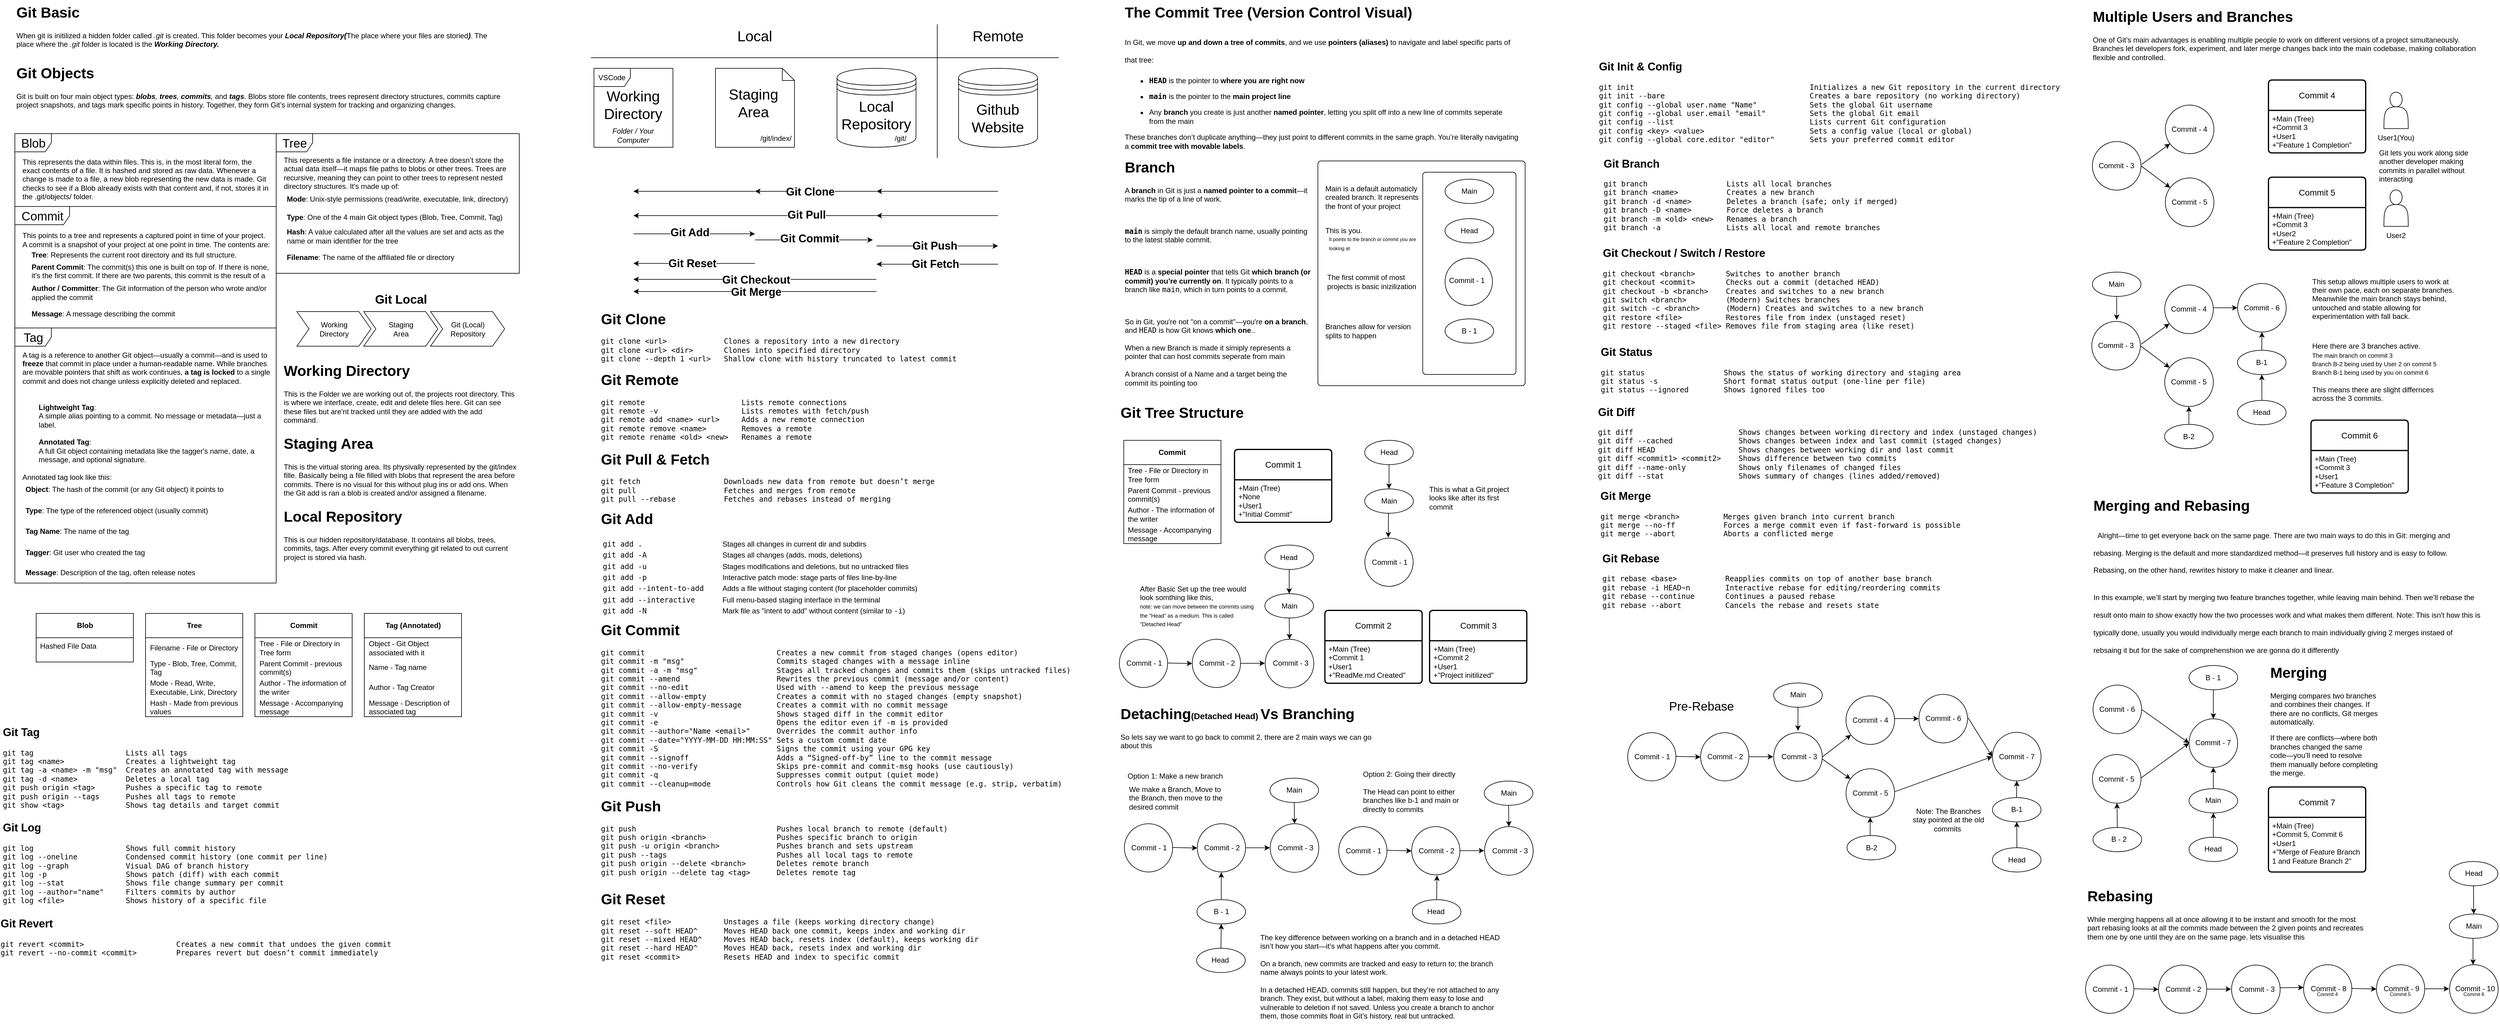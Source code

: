 <mxfile version="26.2.15">
  <diagram name="Page-1" id="UNqBjXq3el3nkRgxtfPc">
    <mxGraphModel dx="4138" dy="4280" grid="1" gridSize="10" guides="1" tooltips="1" connect="1" arrows="1" fold="1" page="1" pageScale="1" pageWidth="4250" pageHeight="1800" math="0" shadow="0">
      <root>
        <mxCell id="0" />
        <mxCell id="1" parent="0" />
        <mxCell id="I2iralB9Y14JaPnRJJGt-224" value="" style="rounded=1;absoluteArcSize=1;html=1;arcSize=10;" vertex="1" parent="1">
          <mxGeometry x="2246.75" y="-1475" width="341" height="370" as="geometry" />
        </mxCell>
        <mxCell id="I2iralB9Y14JaPnRJJGt-225" value="" style="html=1;shape=mxgraph.er.anchor;whiteSpace=wrap;" vertex="1" parent="I2iralB9Y14JaPnRJJGt-224">
          <mxGeometry y="250" width="90" height="120" as="geometry" />
        </mxCell>
        <mxCell id="I2iralB9Y14JaPnRJJGt-226" value="" style="rounded=1;absoluteArcSize=1;html=1;arcSize=10;whiteSpace=wrap;points=[];strokeColor=inherit;fillColor=inherit;" vertex="1" parent="I2iralB9Y14JaPnRJJGt-224">
          <mxGeometry x="172.5" y="18.5" width="153.45" height="333" as="geometry" />
        </mxCell>
        <mxCell id="I2iralB9Y14JaPnRJJGt-218" value="Main is a default automaticly created branch. It represents the front of your project&amp;nbsp;" style="text;html=1;align=left;verticalAlign=middle;whiteSpace=wrap;rounded=0;" vertex="1" parent="I2iralB9Y14JaPnRJJGt-224">
          <mxGeometry x="10.5" y="30" width="159.5" height="60" as="geometry" />
        </mxCell>
        <mxCell id="I2iralB9Y14JaPnRJJGt-216" value="" style="ellipse;whiteSpace=wrap;html=1;" vertex="1" parent="I2iralB9Y14JaPnRJJGt-224">
          <mxGeometry x="209.23" y="30" width="80" height="40" as="geometry" />
        </mxCell>
        <mxCell id="I2iralB9Y14JaPnRJJGt-217" value="Main" style="text;html=1;align=center;verticalAlign=middle;whiteSpace=wrap;rounded=0;" vertex="1" parent="I2iralB9Y14JaPnRJJGt-224">
          <mxGeometry x="219.23" y="35" width="60" height="30" as="geometry" />
        </mxCell>
        <mxCell id="I2iralB9Y14JaPnRJJGt-212" value="" style="ellipse;whiteSpace=wrap;html=1;" vertex="1" parent="I2iralB9Y14JaPnRJJGt-224">
          <mxGeometry x="209.23" y="95" width="80" height="40" as="geometry" />
        </mxCell>
        <mxCell id="I2iralB9Y14JaPnRJJGt-213" value="Head" style="text;html=1;align=center;verticalAlign=middle;whiteSpace=wrap;rounded=0;" vertex="1" parent="I2iralB9Y14JaPnRJJGt-224">
          <mxGeometry x="219.23" y="100" width="60" height="30" as="geometry" />
        </mxCell>
        <mxCell id="I2iralB9Y14JaPnRJJGt-219" value="" style="ellipse;whiteSpace=wrap;html=1;" vertex="1" parent="I2iralB9Y14JaPnRJJGt-224">
          <mxGeometry x="209.23" y="160" width="78" height="78" as="geometry" />
        </mxCell>
        <mxCell id="I2iralB9Y14JaPnRJJGt-220" value="&lt;font style=&quot;font-size: 12px;&quot;&gt;Commit - 1&lt;/font&gt;" style="text;html=1;align=center;verticalAlign=middle;whiteSpace=wrap;rounded=0;" vertex="1" parent="I2iralB9Y14JaPnRJJGt-224">
          <mxGeometry x="205.61" y="189" width="80.25" height="15" as="geometry" />
        </mxCell>
        <mxCell id="I2iralB9Y14JaPnRJJGt-227" value="" style="ellipse;whiteSpace=wrap;html=1;" vertex="1" parent="I2iralB9Y14JaPnRJJGt-224">
          <mxGeometry x="209.23" y="260" width="80" height="40" as="geometry" />
        </mxCell>
        <mxCell id="I2iralB9Y14JaPnRJJGt-228" value="B - 1" style="text;html=1;align=center;verticalAlign=middle;whiteSpace=wrap;rounded=0;" vertex="1" parent="I2iralB9Y14JaPnRJJGt-224">
          <mxGeometry x="219.23" y="265" width="60" height="30" as="geometry" />
        </mxCell>
        <mxCell id="I2iralB9Y14JaPnRJJGt-214" value="This is you.&amp;nbsp;" style="text;html=1;align=left;verticalAlign=middle;whiteSpace=wrap;rounded=0;" vertex="1" parent="I2iralB9Y14JaPnRJJGt-224">
          <mxGeometry x="10.5" y="105" width="79.5" height="20" as="geometry" />
        </mxCell>
        <mxCell id="I2iralB9Y14JaPnRJJGt-215" value="&lt;font style=&quot;font-size: 8px;&quot;&gt;It points to the branch or commit you are looking at&lt;/font&gt;" style="text;html=1;align=left;verticalAlign=middle;whiteSpace=wrap;rounded=0;" vertex="1" parent="I2iralB9Y14JaPnRJJGt-224">
          <mxGeometry x="15.75" y="120" width="149.5" height="29.5" as="geometry" />
        </mxCell>
        <mxCell id="I2iralB9Y14JaPnRJJGt-229" value="The first commit of most projects is basic inizilization&amp;nbsp;" style="text;html=1;align=left;verticalAlign=middle;whiteSpace=wrap;rounded=0;" vertex="1" parent="I2iralB9Y14JaPnRJJGt-224">
          <mxGeometry x="13.25" y="172.5" width="154.5" height="53" as="geometry" />
        </mxCell>
        <mxCell id="I2iralB9Y14JaPnRJJGt-230" value="Branches allow for version splits to happen&amp;nbsp;" style="text;html=1;align=left;verticalAlign=middle;whiteSpace=wrap;rounded=0;" vertex="1" parent="I2iralB9Y14JaPnRJJGt-224">
          <mxGeometry x="10.5" y="255" width="150" height="50" as="geometry" />
        </mxCell>
        <mxCell id="_6Ugzg3BD1Cbug45hPQd-163" value="" style="shape=datastore;whiteSpace=wrap;html=1;" parent="1" vertex="1">
          <mxGeometry x="1655.38" y="-1627.5" width="130" height="130" as="geometry" />
        </mxCell>
        <mxCell id="_6Ugzg3BD1Cbug45hPQd-158" value="" style="shape=note;size=20;whiteSpace=wrap;html=1;" parent="1" vertex="1">
          <mxGeometry x="1255.38" y="-1627.5" width="130" height="130" as="geometry" />
        </mxCell>
        <mxCell id="_6Ugzg3BD1Cbug45hPQd-154" value="" style="shape=datastore;whiteSpace=wrap;html=1;" parent="1" vertex="1">
          <mxGeometry x="1455.38" y="-1627.5" width="130" height="130" as="geometry" />
        </mxCell>
        <mxCell id="_6Ugzg3BD1Cbug45hPQd-2" value="&lt;font style=&quot;font-size: 24px;&quot;&gt;Working Directory&lt;/font&gt;" style="text;html=1;align=center;verticalAlign=middle;whiteSpace=wrap;rounded=0;" parent="1" vertex="1">
          <mxGeometry x="1040.38" y="-1582.5" width="160" height="30" as="geometry" />
        </mxCell>
        <mxCell id="_6Ugzg3BD1Cbug45hPQd-3" value="&lt;font style=&quot;font-size: 24px;&quot;&gt;Staging Area&lt;/font&gt;" style="text;html=1;align=center;verticalAlign=middle;whiteSpace=wrap;rounded=0;" parent="1" vertex="1">
          <mxGeometry x="1287.88" y="-1585" width="60" height="30" as="geometry" />
        </mxCell>
        <mxCell id="_6Ugzg3BD1Cbug45hPQd-7" value="&lt;i&gt;Folder / Your Computer&lt;/i&gt;" style="text;html=1;align=center;verticalAlign=middle;whiteSpace=wrap;rounded=0;" parent="1" vertex="1">
          <mxGeometry x="1060.38" y="-1532.5" width="120" height="30" as="geometry" />
        </mxCell>
        <mxCell id="_6Ugzg3BD1Cbug45hPQd-10" value="&lt;span style=&quot;font-size: 24px;&quot;&gt;Github Website&lt;/span&gt;&lt;div&gt;&lt;span style=&quot;font-size: 24px;&quot;&gt;&lt;br&gt;&lt;/span&gt;&lt;/div&gt;" style="text;html=1;align=center;verticalAlign=middle;whiteSpace=wrap;rounded=0;" parent="1" vertex="1">
          <mxGeometry x="1690.38" y="-1545" width="60" height="30" as="geometry" />
        </mxCell>
        <mxCell id="_6Ugzg3BD1Cbug45hPQd-12" value="" style="endArrow=none;html=1;rounded=0;" parent="1" edge="1">
          <mxGeometry width="50" height="50" relative="1" as="geometry">
            <mxPoint x="1620.38" y="-1700" as="sourcePoint" />
            <mxPoint x="1620.38" y="-1480" as="targetPoint" />
            <Array as="points">
              <mxPoint x="1620.38" y="-1550" />
            </Array>
          </mxGeometry>
        </mxCell>
        <mxCell id="_6Ugzg3BD1Cbug45hPQd-14" value="&lt;font style=&quot;font-size: 24px;&quot;&gt;Local&lt;/font&gt;" style="text;html=1;align=center;verticalAlign=middle;whiteSpace=wrap;rounded=0;" parent="1" vertex="1">
          <mxGeometry x="1120.38" y="-1695" width="400" height="30" as="geometry" />
        </mxCell>
        <mxCell id="_6Ugzg3BD1Cbug45hPQd-15" value="&lt;font style=&quot;font-size: 24px;&quot;&gt;Remote&lt;/font&gt;" style="text;html=1;align=center;verticalAlign=middle;resizable=0;points=[];autosize=1;strokeColor=none;fillColor=none;" parent="1" vertex="1">
          <mxGeometry x="1665.38" y="-1700" width="110" height="40" as="geometry" />
        </mxCell>
        <mxCell id="_6Ugzg3BD1Cbug45hPQd-16" value="" style="endArrow=none;html=1;rounded=0;" parent="1" edge="1">
          <mxGeometry width="50" height="50" relative="1" as="geometry">
            <mxPoint x="1050.38" y="-1645" as="sourcePoint" />
            <mxPoint x="1820.38" y="-1645" as="targetPoint" />
          </mxGeometry>
        </mxCell>
        <mxCell id="_6Ugzg3BD1Cbug45hPQd-18" value="" style="endArrow=classic;html=1;rounded=0;" parent="1" edge="1">
          <mxGeometry width="50" height="50" relative="1" as="geometry">
            <mxPoint x="1120.38" y="-1355" as="sourcePoint" />
            <mxPoint x="1320.38" y="-1355" as="targetPoint" />
          </mxGeometry>
        </mxCell>
        <mxCell id="_6Ugzg3BD1Cbug45hPQd-19" value="&lt;font style=&quot;font-size: 18px;&quot;&gt;&lt;b&gt;Git Add&lt;/b&gt;&lt;/font&gt;" style="edgeLabel;html=1;align=center;verticalAlign=middle;resizable=0;points=[];" parent="_6Ugzg3BD1Cbug45hPQd-18" vertex="1" connectable="0">
          <mxGeometry x="-0.08" y="2" relative="1" as="geometry">
            <mxPoint as="offset" />
          </mxGeometry>
        </mxCell>
        <mxCell id="_6Ugzg3BD1Cbug45hPQd-24" value="&lt;h1 style=&quot;margin-top: 0px;&quot;&gt;Git Add&lt;/h1&gt;&lt;table style=&quot;text-wrap-mode: nowrap;&quot; class=&quot;w-fit min-w-(--thread-content-width)&quot; data-end=&quot;1955&quot; data-start=&quot;1054&quot;&gt;&lt;tbody data-end=&quot;1955&quot; data-start=&quot;1256&quot;&gt;&lt;tr data-end=&quot;1355&quot; data-start=&quot;1256&quot;&gt;&lt;td data-col-size=&quot;sm&quot; data-end=&quot;1285&quot; data-start=&quot;1256&quot;&gt;&lt;code data-end=&quot;1269&quot; data-start=&quot;1258&quot;&gt;git add .&lt;/code&gt;&lt;/td&gt;&lt;td data-col-size=&quot;md&quot; data-end=&quot;1355&quot; data-start=&quot;1285&quot;&gt;&lt;span style=&quot;white-space: pre;&quot;&gt;&#x9;&lt;/span&gt;Stages all changes in current dir and subdirs&lt;/td&gt;&lt;/tr&gt;&lt;tr data-end=&quot;1455&quot; data-start=&quot;1356&quot;&gt;&lt;td data-col-size=&quot;sm&quot; data-end=&quot;1385&quot; data-start=&quot;1356&quot;&gt;&lt;code data-end=&quot;1370&quot; data-start=&quot;1358&quot;&gt;git add -A&lt;/code&gt;&lt;/td&gt;&lt;td data-col-size=&quot;md&quot; data-end=&quot;1455&quot; data-start=&quot;1385&quot;&gt;&lt;span style=&quot;white-space: pre;&quot;&gt;&#x9;&lt;/span&gt;Stages all changes (adds, mods, deletions)&lt;/td&gt;&lt;/tr&gt;&lt;tr data-end=&quot;1555&quot; data-start=&quot;1456&quot;&gt;&lt;td data-col-size=&quot;sm&quot; data-end=&quot;1485&quot; data-start=&quot;1456&quot;&gt;&lt;code data-end=&quot;1470&quot; data-start=&quot;1458&quot;&gt;git add -u&lt;/code&gt;&lt;/td&gt;&lt;td data-end=&quot;1555&quot; data-start=&quot;1485&quot; data-col-size=&quot;md&quot;&gt;&lt;span style=&quot;white-space: pre;&quot;&gt;&#x9;&lt;/span&gt;Stages modifications and deletions, but no untracked files&lt;/td&gt;&lt;/tr&gt;&lt;tr data-end=&quot;1655&quot; data-start=&quot;1556&quot;&gt;&lt;td data-col-size=&quot;sm&quot; data-end=&quot;1585&quot; data-start=&quot;1556&quot;&gt;&lt;code data-end=&quot;1570&quot; data-start=&quot;1558&quot;&gt;git add -p&lt;/code&gt;&lt;/td&gt;&lt;td data-end=&quot;1655&quot; data-start=&quot;1585&quot; data-col-size=&quot;md&quot;&gt;&lt;span style=&quot;white-space: pre;&quot;&gt;&#x9;&lt;/span&gt;Interactive patch mode: stage parts of files line-by-line&lt;/td&gt;&lt;/tr&gt;&lt;tr data-end=&quot;1755&quot; data-start=&quot;1656&quot;&gt;&lt;td data-col-size=&quot;sm&quot; data-end=&quot;1685&quot; data-start=&quot;1656&quot;&gt;&lt;code data-end=&quot;1683&quot; data-start=&quot;1658&quot;&gt;git add --intent-to-add&lt;/code&gt;&lt;/td&gt;&lt;td data-end=&quot;1755&quot; data-start=&quot;1685&quot; data-col-size=&quot;md&quot;&gt;&lt;span style=&quot;white-space: pre;&quot;&gt;&#x9;&lt;/span&gt;Adds a file without staging content (for placeholder commits)&lt;/td&gt;&lt;/tr&gt;&lt;tr data-end=&quot;1855&quot; data-start=&quot;1756&quot;&gt;&lt;td data-col-size=&quot;sm&quot; data-end=&quot;1785&quot; data-start=&quot;1756&quot;&gt;&lt;code data-end=&quot;1781&quot; data-start=&quot;1758&quot;&gt;git add --interactive&lt;/code&gt;&lt;/td&gt;&lt;td data-col-size=&quot;md&quot; data-end=&quot;1855&quot; data-start=&quot;1785&quot;&gt;&lt;span style=&quot;white-space: pre;&quot;&gt;&#x9;&lt;/span&gt;Full menu-based staging interface in the terminal&lt;/td&gt;&lt;/tr&gt;&lt;tr data-end=&quot;1955&quot; data-start=&quot;1856&quot;&gt;&lt;td data-col-size=&quot;sm&quot; data-end=&quot;1885&quot; data-start=&quot;1856&quot;&gt;&lt;code data-end=&quot;1870&quot; data-start=&quot;1858&quot;&gt;git add -N&lt;/code&gt;&lt;/td&gt;&lt;td data-end=&quot;1955&quot; data-start=&quot;1885&quot; data-col-size=&quot;md&quot;&gt;&lt;span style=&quot;white-space: pre;&quot;&gt;&#x9;&lt;/span&gt;Mark file as &quot;intent to add&quot; without content (similar to&amp;nbsp;&lt;code data-end=&quot;1948&quot; data-start=&quot;1944&quot;&gt;-i&lt;/code&gt;)&lt;/td&gt;&lt;/tr&gt;&lt;/tbody&gt;&lt;/table&gt;" style="text;html=1;whiteSpace=wrap;overflow=hidden;rounded=0;" parent="1" vertex="1">
          <mxGeometry x="1065.38" y="-906.25" width="530" height="190" as="geometry" />
        </mxCell>
        <mxCell id="_6Ugzg3BD1Cbug45hPQd-27" value="&lt;h1 style=&quot;margin-top: 0px;&quot;&gt;Git Basic&lt;/h1&gt;&lt;p&gt;When git is initilized a hidden folder called &lt;i&gt;.git&lt;/i&gt; is created. This folder becomes your &lt;b style=&quot;font-style: italic;&quot;&gt;Local Repository(&lt;/b&gt;The place where your files are storied&lt;b style=&quot;font-style: italic;&quot;&gt;)&lt;/b&gt;. The place where the &lt;i&gt;.git&lt;/i&gt; folder is located is the &lt;b&gt;&lt;i&gt;Working Directory.&amp;nbsp;&amp;nbsp;&lt;/i&gt;&lt;/b&gt;&amp;nbsp; &amp;nbsp;&lt;/p&gt;" style="text;html=1;whiteSpace=wrap;overflow=hidden;rounded=0;" parent="1" vertex="1">
          <mxGeometry x="102.5" y="-1740" width="800" height="100" as="geometry" />
        </mxCell>
        <mxCell id="_6Ugzg3BD1Cbug45hPQd-64" value="This represents the data within files. This is, in the most literal form, the exact contents of a file. It is hashed and stored as raw data. Whenever a change is made to a file, a new blob representing the new data is made. Git checks to see if a Blob already exists with that content and, if not, stores it in the .git/objects/ folder." style="text;html=1;align=left;verticalAlign=middle;whiteSpace=wrap;rounded=0;" parent="1" vertex="1">
          <mxGeometry x="112.5" y="-1490" width="410" height="90" as="geometry" />
        </mxCell>
        <mxCell id="_6Ugzg3BD1Cbug45hPQd-66" value="&lt;font style=&quot;font-size: 20px;&quot;&gt;&lt;i style=&quot;&quot;&gt;Tree&lt;/i&gt;&lt;/font&gt;" style="text;html=1;align=left;verticalAlign=middle;whiteSpace=wrap;rounded=0;" parent="1" vertex="1">
          <mxGeometry x="532.5" y="-1520" width="70" height="40" as="geometry" />
        </mxCell>
        <mxCell id="_6Ugzg3BD1Cbug45hPQd-69" value="This represents a file instance or a directory.&amp;nbsp;A tree doesn’t store the actual data itself—it maps file paths to blobs or other trees. Trees are recursive, meaning they can point to other trees to represent nested directory structures. It&#39;s made up of:" style="text;html=1;align=left;verticalAlign=middle;whiteSpace=wrap;rounded=0;" parent="1" vertex="1">
          <mxGeometry x="542.5" y="-1485" width="390" height="60" as="geometry" />
        </mxCell>
        <mxCell id="_6Ugzg3BD1Cbug45hPQd-73" value="" style="shape=table;startSize=0;container=1;collapsible=0;childLayout=tableLayout;fontSize=11;fillColor=none;strokeColor=none;" parent="1" vertex="1">
          <mxGeometry x="542.5" y="-1430" width="390" height="131" as="geometry" />
        </mxCell>
        <mxCell id="_6Ugzg3BD1Cbug45hPQd-74" value="" style="shape=tableRow;horizontal=0;startSize=0;swimlaneHead=0;swimlaneBody=0;strokeColor=inherit;top=0;left=0;bottom=0;right=0;collapsible=0;dropTarget=0;fillColor=none;points=[[0,0.5],[1,0.5]];portConstraint=eastwest;fontSize=16;" parent="_6Ugzg3BD1Cbug45hPQd-73" vertex="1">
          <mxGeometry width="390" height="36" as="geometry" />
        </mxCell>
        <mxCell id="_6Ugzg3BD1Cbug45hPQd-75" value="&lt;strong data-end=&quot;745&quot; data-start=&quot;737&quot;&gt;Mode&lt;/strong&gt;: Unix-style permissions (read/write, executable, link, directory)" style="shape=partialRectangle;html=1;whiteSpace=wrap;connectable=0;strokeColor=inherit;overflow=hidden;fillColor=none;top=0;left=0;bottom=0;right=0;pointerEvents=1;fontSize=12;align=left;spacingLeft=5;" parent="_6Ugzg3BD1Cbug45hPQd-74" vertex="1">
          <mxGeometry width="390" height="36" as="geometry">
            <mxRectangle width="390" height="36" as="alternateBounds" />
          </mxGeometry>
        </mxCell>
        <mxCell id="_6Ugzg3BD1Cbug45hPQd-76" value="" style="shape=tableRow;horizontal=0;startSize=0;swimlaneHead=0;swimlaneBody=0;strokeColor=inherit;top=0;left=0;bottom=0;right=0;collapsible=0;dropTarget=0;fillColor=none;points=[[0,0.5],[1,0.5]];portConstraint=eastwest;fontSize=16;" parent="_6Ugzg3BD1Cbug45hPQd-73" vertex="1">
          <mxGeometry y="36" width="390" height="24" as="geometry" />
        </mxCell>
        <mxCell id="_6Ugzg3BD1Cbug45hPQd-77" value="&lt;strong data-end=&quot;824&quot; data-start=&quot;816&quot;&gt;Type&lt;/strong&gt;: One of the 4 main Git object types (Blob, Tree, Commit, Tag)" style="shape=partialRectangle;html=1;whiteSpace=wrap;connectable=0;strokeColor=inherit;overflow=hidden;fillColor=none;top=0;left=0;bottom=0;right=0;pointerEvents=1;fontSize=12;align=left;spacingLeft=5;" parent="_6Ugzg3BD1Cbug45hPQd-76" vertex="1">
          <mxGeometry width="390" height="24" as="geometry">
            <mxRectangle width="390" height="24" as="alternateBounds" />
          </mxGeometry>
        </mxCell>
        <mxCell id="_6Ugzg3BD1Cbug45hPQd-78" value="" style="shape=tableRow;horizontal=0;startSize=0;swimlaneHead=0;swimlaneBody=0;strokeColor=inherit;top=0;left=0;bottom=0;right=0;collapsible=0;dropTarget=0;fillColor=none;points=[[0,0.5],[1,0.5]];portConstraint=eastwest;fontSize=16;" parent="_6Ugzg3BD1Cbug45hPQd-73" vertex="1">
          <mxGeometry y="60" width="390" height="37" as="geometry" />
        </mxCell>
        <mxCell id="_6Ugzg3BD1Cbug45hPQd-79" value="&lt;strong data-end=&quot;899&quot; data-start=&quot;891&quot;&gt;Hash&lt;/strong&gt;: A value calculated after all the values are set and acts as the name or main identifier for the tree" style="shape=partialRectangle;html=1;whiteSpace=wrap;connectable=0;strokeColor=inherit;overflow=hidden;fillColor=none;top=0;left=0;bottom=0;right=0;pointerEvents=1;fontSize=12;align=left;spacingLeft=5;" parent="_6Ugzg3BD1Cbug45hPQd-78" vertex="1">
          <mxGeometry width="390" height="37" as="geometry">
            <mxRectangle width="390" height="37" as="alternateBounds" />
          </mxGeometry>
        </mxCell>
        <mxCell id="_6Ugzg3BD1Cbug45hPQd-80" style="shape=tableRow;horizontal=0;startSize=0;swimlaneHead=0;swimlaneBody=0;strokeColor=inherit;top=0;left=0;bottom=0;right=0;collapsible=0;dropTarget=0;fillColor=none;points=[[0,0.5],[1,0.5]];portConstraint=eastwest;fontSize=16;" parent="_6Ugzg3BD1Cbug45hPQd-73" vertex="1">
          <mxGeometry y="97" width="390" height="34" as="geometry" />
        </mxCell>
        <mxCell id="_6Ugzg3BD1Cbug45hPQd-81" value="&lt;strong data-end=&quot;1018&quot; data-start=&quot;1006&quot;&gt;Filename&lt;/strong&gt;: The name of the affiliated file or directory" style="shape=partialRectangle;html=1;whiteSpace=wrap;connectable=0;strokeColor=inherit;overflow=hidden;fillColor=none;top=0;left=0;bottom=0;right=0;pointerEvents=1;fontSize=12;align=left;spacingLeft=5;" parent="_6Ugzg3BD1Cbug45hPQd-80" vertex="1">
          <mxGeometry width="390" height="34" as="geometry">
            <mxRectangle width="390" height="34" as="alternateBounds" />
          </mxGeometry>
        </mxCell>
        <mxCell id="_6Ugzg3BD1Cbug45hPQd-83" value="This points to a tree and represents a captured point in time of your project. A commit is a snapshot of your project at one point in time. The contents are:" style="text;html=1;align=left;verticalAlign=middle;whiteSpace=wrap;rounded=0;" parent="1" vertex="1">
          <mxGeometry x="112.5" y="-1370" width="410" height="50" as="geometry" />
        </mxCell>
        <mxCell id="_6Ugzg3BD1Cbug45hPQd-84" value="" style="shape=table;startSize=0;container=1;collapsible=0;childLayout=tableLayout;fontSize=11;fillColor=none;strokeColor=none;" parent="1" vertex="1">
          <mxGeometry x="122.5" y="-1330" width="400" height="124" as="geometry" />
        </mxCell>
        <mxCell id="_6Ugzg3BD1Cbug45hPQd-85" value="" style="shape=tableRow;horizontal=0;startSize=0;swimlaneHead=0;swimlaneBody=0;strokeColor=inherit;top=0;left=0;bottom=0;right=0;collapsible=0;dropTarget=0;fillColor=none;points=[[0,0.5],[1,0.5]];portConstraint=eastwest;fontSize=16;" parent="_6Ugzg3BD1Cbug45hPQd-84" vertex="1">
          <mxGeometry width="400" height="20" as="geometry" />
        </mxCell>
        <mxCell id="_6Ugzg3BD1Cbug45hPQd-86" value="&lt;strong data-end=&quot;1515&quot; data-start=&quot;1507&quot;&gt;Tree&lt;/strong&gt;: Represents the current root directory and its full structure." style="shape=partialRectangle;html=1;whiteSpace=wrap;connectable=0;strokeColor=inherit;overflow=hidden;fillColor=none;top=0;left=0;bottom=0;right=0;pointerEvents=1;fontSize=12;align=left;spacingLeft=5;" parent="_6Ugzg3BD1Cbug45hPQd-85" vertex="1">
          <mxGeometry width="400" height="20" as="geometry">
            <mxRectangle width="400" height="20" as="alternateBounds" />
          </mxGeometry>
        </mxCell>
        <mxCell id="_6Ugzg3BD1Cbug45hPQd-87" value="" style="shape=tableRow;horizontal=0;startSize=0;swimlaneHead=0;swimlaneBody=0;strokeColor=inherit;top=0;left=0;bottom=0;right=0;collapsible=0;dropTarget=0;fillColor=none;points=[[0,0.5],[1,0.5]];portConstraint=eastwest;fontSize=16;" parent="_6Ugzg3BD1Cbug45hPQd-84" vertex="1">
          <mxGeometry y="20" width="400" height="34" as="geometry" />
        </mxCell>
        <mxCell id="_6Ugzg3BD1Cbug45hPQd-88" value="&lt;strong data-end=&quot;1600&quot; data-start=&quot;1583&quot;&gt;Parent Commit&lt;/strong&gt;: The commit(s) this one is built on top of. If there is none, it&#39;s the first commit. If there are two parents, this commit is the result of a merge." style="shape=partialRectangle;html=1;whiteSpace=wrap;connectable=0;strokeColor=inherit;overflow=hidden;fillColor=none;top=0;left=0;bottom=0;right=0;pointerEvents=1;fontSize=12;align=left;spacingLeft=5;" parent="_6Ugzg3BD1Cbug45hPQd-87" vertex="1">
          <mxGeometry width="400" height="34" as="geometry">
            <mxRectangle width="400" height="34" as="alternateBounds" />
          </mxGeometry>
        </mxCell>
        <mxCell id="_6Ugzg3BD1Cbug45hPQd-89" value="" style="shape=tableRow;horizontal=0;startSize=0;swimlaneHead=0;swimlaneBody=0;strokeColor=inherit;top=0;left=0;bottom=0;right=0;collapsible=0;dropTarget=0;fillColor=none;points=[[0,0.5],[1,0.5]];portConstraint=eastwest;fontSize=16;" parent="_6Ugzg3BD1Cbug45hPQd-84" vertex="1">
          <mxGeometry y="54" width="400" height="36" as="geometry" />
        </mxCell>
        <mxCell id="_6Ugzg3BD1Cbug45hPQd-90" value="&lt;strong data-end=&quot;1776&quot; data-start=&quot;1754&quot;&gt;Author / Committer&lt;/strong&gt;: The Git information of the person who wrote and/or applied the commit" style="shape=partialRectangle;html=1;whiteSpace=wrap;connectable=0;strokeColor=inherit;overflow=hidden;fillColor=none;top=0;left=0;bottom=0;right=0;pointerEvents=1;fontSize=12;align=left;spacingLeft=5;" parent="_6Ugzg3BD1Cbug45hPQd-89" vertex="1">
          <mxGeometry width="400" height="36" as="geometry">
            <mxRectangle width="400" height="36" as="alternateBounds" />
          </mxGeometry>
        </mxCell>
        <mxCell id="_6Ugzg3BD1Cbug45hPQd-91" style="shape=tableRow;horizontal=0;startSize=0;swimlaneHead=0;swimlaneBody=0;strokeColor=inherit;top=0;left=0;bottom=0;right=0;collapsible=0;dropTarget=0;fillColor=none;points=[[0,0.5],[1,0.5]];portConstraint=eastwest;fontSize=16;" parent="_6Ugzg3BD1Cbug45hPQd-84" vertex="1">
          <mxGeometry y="90" width="400" height="34" as="geometry" />
        </mxCell>
        <mxCell id="_6Ugzg3BD1Cbug45hPQd-92" value="&lt;strong data-end=&quot;1863&quot; data-start=&quot;1852&quot;&gt;Message&lt;/strong&gt;: A message describing the commit" style="shape=partialRectangle;html=1;whiteSpace=wrap;connectable=0;strokeColor=inherit;overflow=hidden;fillColor=none;top=0;left=0;bottom=0;right=0;pointerEvents=1;fontSize=12;align=left;spacingLeft=5;" parent="_6Ugzg3BD1Cbug45hPQd-91" vertex="1">
          <mxGeometry width="400" height="34" as="geometry">
            <mxRectangle width="400" height="34" as="alternateBounds" />
          </mxGeometry>
        </mxCell>
        <mxCell id="_6Ugzg3BD1Cbug45hPQd-95" value="A tag is a reference to another Git object—usually a commit—and is used to &lt;strong data-end=&quot;2185&quot; data-start=&quot;2175&quot;&gt;freeze&lt;/strong&gt; that commit in place under a human-readable name. While branches are movable pointers that shift as work continues, &lt;strong data-end=&quot;2321&quot; data-start=&quot;2302&quot;&gt;a tag is locked&lt;/strong&gt; to a single commit and does not change unless explicitly deleted and replaced.&lt;div&gt;&lt;br&gt;&lt;/div&gt;&lt;div&gt;&lt;span style=&quot;white-space: pre;&quot;&gt;&#x9;&lt;/span&gt;&lt;/div&gt;&lt;div&gt;&lt;strong style=&quot;background-color: transparent; color: light-dark(rgb(0, 0, 0), rgb(255, 255, 255));&quot; data-end=&quot;2453&quot; data-start=&quot;2434&quot;&gt;&lt;span style=&quot;white-space: pre;&quot;&gt;&#x9;&lt;/span&gt;Lightweight Tag&lt;/strong&gt;&lt;span style=&quot;background-color: transparent; color: light-dark(rgb(0, 0, 0), rgb(255, 255, 255));&quot;&gt;:&amp;nbsp;&lt;/span&gt;&lt;/div&gt;&lt;div&gt;&lt;span style=&quot;background-color: transparent; color: light-dark(rgb(0, 0, 0), rgb(255, 255, 255));&quot;&gt;&lt;span style=&quot;white-space: pre;&quot;&gt;&#x9;&lt;/span&gt;A simple alias pointing to a commit. No message or metadata—just a &lt;span style=&quot;white-space: pre;&quot;&gt;&#x9;&lt;/span&gt;label.&lt;/span&gt;&lt;/div&gt;&lt;div&gt;&lt;span style=&quot;background-color: transparent; color: light-dark(rgb(0, 0, 0), rgb(255, 255, 255));&quot;&gt;&lt;br&gt;&lt;/span&gt;&lt;/div&gt;&lt;div&gt;&lt;strong style=&quot;background-color: transparent; color: light-dark(rgb(0, 0, 0), rgb(255, 255, 255));&quot; data-end=&quot;2548&quot; data-start=&quot;2531&quot;&gt;&lt;span style=&quot;white-space: pre;&quot;&gt;&#x9;&lt;/span&gt;Annotated Tag&lt;/strong&gt;&lt;span style=&quot;background-color: transparent; color: light-dark(rgb(0, 0, 0), rgb(255, 255, 255));&quot;&gt;:&amp;nbsp;&lt;/span&gt;&lt;/div&gt;&lt;div&gt;&lt;span style=&quot;background-color: transparent; color: light-dark(rgb(0, 0, 0), rgb(255, 255, 255));&quot;&gt;&lt;span style=&quot;white-space: pre;&quot;&gt;&#x9;&lt;/span&gt;A full Git object containing metadata like the tagger&#39;s name, date, a &lt;span style=&quot;white-space: pre;&quot;&gt;&#x9;&lt;/span&gt;message, and optional signature.&lt;/span&gt;&lt;/div&gt;&lt;div&gt;&lt;br&gt;&lt;/div&gt;&lt;div&gt;Annotated tag look like this:&lt;/div&gt;" style="text;html=1;align=left;verticalAlign=middle;whiteSpace=wrap;rounded=0;" parent="1" vertex="1">
          <mxGeometry x="112.5" y="-1110" width="410" height="110" as="geometry" />
        </mxCell>
        <mxCell id="_6Ugzg3BD1Cbug45hPQd-114" value="" style="shape=table;startSize=0;container=1;collapsible=0;childLayout=tableLayout;fontSize=11;fillColor=none;strokeColor=none;" parent="1" vertex="1">
          <mxGeometry x="112.5" y="-952" width="420" height="172" as="geometry" />
        </mxCell>
        <mxCell id="_6Ugzg3BD1Cbug45hPQd-115" value="" style="shape=tableRow;horizontal=0;startSize=0;swimlaneHead=0;swimlaneBody=0;strokeColor=inherit;top=0;left=0;bottom=0;right=0;collapsible=0;dropTarget=0;fillColor=none;points=[[0,0.5],[1,0.5]];portConstraint=eastwest;fontSize=16;" parent="_6Ugzg3BD1Cbug45hPQd-114" vertex="1">
          <mxGeometry width="420" height="36" as="geometry" />
        </mxCell>
        <mxCell id="_6Ugzg3BD1Cbug45hPQd-116" value="&lt;strong data-end=&quot;2771&quot; data-start=&quot;2761&quot;&gt;Object&lt;/strong&gt;: The hash of the commit (or any Git object) it points to" style="shape=partialRectangle;html=1;whiteSpace=wrap;connectable=0;strokeColor=inherit;overflow=hidden;fillColor=none;top=0;left=0;bottom=0;right=0;pointerEvents=1;fontSize=12;align=left;spacingLeft=5;" parent="_6Ugzg3BD1Cbug45hPQd-115" vertex="1">
          <mxGeometry width="420" height="36" as="geometry">
            <mxRectangle width="420" height="36" as="alternateBounds" />
          </mxGeometry>
        </mxCell>
        <mxCell id="_6Ugzg3BD1Cbug45hPQd-117" value="" style="shape=tableRow;horizontal=0;startSize=0;swimlaneHead=0;swimlaneBody=0;strokeColor=inherit;top=0;left=0;bottom=0;right=0;collapsible=0;dropTarget=0;fillColor=none;points=[[0,0.5],[1,0.5]];portConstraint=eastwest;fontSize=16;" parent="_6Ugzg3BD1Cbug45hPQd-114" vertex="1">
          <mxGeometry y="36" width="420" height="33" as="geometry" />
        </mxCell>
        <mxCell id="_6Ugzg3BD1Cbug45hPQd-118" value="&lt;strong data-end=&quot;2841&quot; data-start=&quot;2833&quot;&gt;Type&lt;/strong&gt;: The type of the referenced object (usually commit)" style="shape=partialRectangle;html=1;whiteSpace=wrap;connectable=0;strokeColor=inherit;overflow=hidden;fillColor=none;top=0;left=0;bottom=0;right=0;pointerEvents=1;fontSize=12;align=left;spacingLeft=5;" parent="_6Ugzg3BD1Cbug45hPQd-117" vertex="1">
          <mxGeometry width="420" height="33" as="geometry">
            <mxRectangle width="420" height="33" as="alternateBounds" />
          </mxGeometry>
        </mxCell>
        <mxCell id="_6Ugzg3BD1Cbug45hPQd-119" value="" style="shape=tableRow;horizontal=0;startSize=0;swimlaneHead=0;swimlaneBody=0;strokeColor=inherit;top=0;left=0;bottom=0;right=0;collapsible=0;dropTarget=0;fillColor=none;points=[[0,0.5],[1,0.5]];portConstraint=eastwest;fontSize=16;" parent="_6Ugzg3BD1Cbug45hPQd-114" vertex="1">
          <mxGeometry y="69" width="420" height="36" as="geometry" />
        </mxCell>
        <mxCell id="_6Ugzg3BD1Cbug45hPQd-120" value="&lt;strong data-end=&quot;2910&quot; data-start=&quot;2898&quot;&gt;Tag Name&lt;/strong&gt;: The name of the tag" style="shape=partialRectangle;html=1;whiteSpace=wrap;connectable=0;strokeColor=inherit;overflow=hidden;fillColor=none;top=0;left=0;bottom=0;right=0;pointerEvents=1;fontSize=12;align=left;spacingLeft=5;" parent="_6Ugzg3BD1Cbug45hPQd-119" vertex="1">
          <mxGeometry width="420" height="36" as="geometry">
            <mxRectangle width="420" height="36" as="alternateBounds" />
          </mxGeometry>
        </mxCell>
        <mxCell id="_6Ugzg3BD1Cbug45hPQd-121" style="shape=tableRow;horizontal=0;startSize=0;swimlaneHead=0;swimlaneBody=0;strokeColor=inherit;top=0;left=0;bottom=0;right=0;collapsible=0;dropTarget=0;fillColor=none;points=[[0,0.5],[1,0.5]];portConstraint=eastwest;fontSize=16;" parent="_6Ugzg3BD1Cbug45hPQd-114" vertex="1">
          <mxGeometry y="105" width="420" height="33" as="geometry" />
        </mxCell>
        <mxCell id="_6Ugzg3BD1Cbug45hPQd-122" value="&lt;strong data-end=&quot;2946&quot; data-start=&quot;2936&quot;&gt;Tagger&lt;/strong&gt;: Git user who created the tag" style="shape=partialRectangle;html=1;whiteSpace=wrap;connectable=0;strokeColor=inherit;overflow=hidden;fillColor=none;top=0;left=0;bottom=0;right=0;pointerEvents=1;fontSize=12;align=left;spacingLeft=5;" parent="_6Ugzg3BD1Cbug45hPQd-121" vertex="1">
          <mxGeometry width="420" height="33" as="geometry">
            <mxRectangle width="420" height="33" as="alternateBounds" />
          </mxGeometry>
        </mxCell>
        <mxCell id="_6Ugzg3BD1Cbug45hPQd-133" style="shape=tableRow;horizontal=0;startSize=0;swimlaneHead=0;swimlaneBody=0;strokeColor=inherit;top=0;left=0;bottom=0;right=0;collapsible=0;dropTarget=0;fillColor=none;points=[[0,0.5],[1,0.5]];portConstraint=eastwest;fontSize=16;" parent="_6Ugzg3BD1Cbug45hPQd-114" vertex="1">
          <mxGeometry y="138" width="420" height="34" as="geometry" />
        </mxCell>
        <mxCell id="_6Ugzg3BD1Cbug45hPQd-134" value="&lt;strong data-end=&quot;2992&quot; data-start=&quot;2981&quot;&gt;Message&lt;/strong&gt;: Description of the tag, often release notes" style="shape=partialRectangle;html=1;whiteSpace=wrap;connectable=0;strokeColor=inherit;overflow=hidden;fillColor=none;top=0;left=0;bottom=0;right=0;pointerEvents=1;fontSize=12;align=left;spacingLeft=5;" parent="_6Ugzg3BD1Cbug45hPQd-133" vertex="1">
          <mxGeometry width="420" height="34" as="geometry">
            <mxRectangle width="420" height="34" as="alternateBounds" />
          </mxGeometry>
        </mxCell>
        <mxCell id="_6Ugzg3BD1Cbug45hPQd-135" value="&lt;h1 style=&quot;margin-top: 0px;&quot;&gt;Git Objects&lt;/h1&gt;&lt;p&gt;Git is built on four main object types: &lt;i&gt;&lt;strong data-end=&quot;49&quot; data-start=&quot;40&quot;&gt;blobs&lt;/strong&gt;, &lt;strong data-end=&quot;60&quot; data-start=&quot;51&quot;&gt;trees&lt;/strong&gt;, &lt;strong data-end=&quot;73&quot; data-start=&quot;62&quot;&gt;commits&lt;/strong&gt;, &lt;/i&gt;and&lt;i&gt; &lt;strong data-end=&quot;87&quot; data-start=&quot;79&quot;&gt;tags&lt;/strong&gt;&lt;/i&gt;. Blobs store file contents, trees represent directory structures, commits capture project snapshots, and tags mark specific points in history. Together, they form Git’s internal system for tracking and organizing changes.&lt;/p&gt;" style="text;html=1;whiteSpace=wrap;overflow=hidden;rounded=0;" parent="1" vertex="1">
          <mxGeometry x="102.5" y="-1640" width="800" height="80" as="geometry" />
        </mxCell>
        <mxCell id="_6Ugzg3BD1Cbug45hPQd-137" value="&lt;font style=&quot;font-size: 20px;&quot;&gt;Blob&lt;/font&gt;" style="shape=umlFrame;whiteSpace=wrap;html=1;pointerEvents=0;" parent="1" vertex="1">
          <mxGeometry x="102.5" y="-1520" width="430" height="120" as="geometry" />
        </mxCell>
        <mxCell id="_6Ugzg3BD1Cbug45hPQd-140" value="&lt;font style=&quot;font-size: 20px;&quot;&gt;Commit&lt;/font&gt;" style="shape=umlFrame;whiteSpace=wrap;html=1;pointerEvents=0;width=90;height=30;" parent="1" vertex="1">
          <mxGeometry x="102.5" y="-1400" width="430" height="200" as="geometry" />
        </mxCell>
        <mxCell id="_6Ugzg3BD1Cbug45hPQd-141" value="&lt;font style=&quot;font-size: 20px;&quot;&gt;Tag&lt;/font&gt;" style="shape=umlFrame;whiteSpace=wrap;html=1;pointerEvents=0;" parent="1" vertex="1">
          <mxGeometry x="102.5" y="-1200" width="430" height="420" as="geometry" />
        </mxCell>
        <mxCell id="_6Ugzg3BD1Cbug45hPQd-143" value="&lt;font style=&quot;font-size: 20px;&quot;&gt;Tree&lt;/font&gt;" style="shape=umlFrame;whiteSpace=wrap;html=1;pointerEvents=0;" parent="1" vertex="1">
          <mxGeometry x="532.5" y="-1520" width="400" height="230" as="geometry" />
        </mxCell>
        <mxCell id="_6Ugzg3BD1Cbug45hPQd-144" value="&lt;span style=&quot;font-size: 20px;&quot;&gt;Git Local&lt;/span&gt;" style="swimlane;childLayout=stackLayout;horizontal=1;fillColor=none;horizontalStack=1;resizeParent=1;resizeParentMax=0;resizeLast=0;collapsible=0;strokeColor=none;stackBorder=10;stackSpacing=-12;resizable=1;align=center;points=[];whiteSpace=wrap;html=1;" parent="1" vertex="1">
          <mxGeometry x="556.5" y="-1260" width="362" height="100" as="geometry" />
        </mxCell>
        <mxCell id="_6Ugzg3BD1Cbug45hPQd-145" value="Working&lt;br&gt;Directory" style="shape=step;perimeter=stepPerimeter;fixedSize=1;points=[];whiteSpace=wrap;html=1;" parent="_6Ugzg3BD1Cbug45hPQd-144" vertex="1">
          <mxGeometry x="10" y="33" width="122" height="57" as="geometry" />
        </mxCell>
        <mxCell id="_6Ugzg3BD1Cbug45hPQd-146" value="Staging&lt;br&gt;Area" style="shape=step;perimeter=stepPerimeter;fixedSize=1;points=[];whiteSpace=wrap;html=1;" parent="_6Ugzg3BD1Cbug45hPQd-144" vertex="1">
          <mxGeometry x="120" y="33" width="122" height="57" as="geometry" />
        </mxCell>
        <mxCell id="_6Ugzg3BD1Cbug45hPQd-147" value="Git (Local)&lt;br&gt;Repository" style="shape=step;perimeter=stepPerimeter;fixedSize=1;points=[];whiteSpace=wrap;html=1;" parent="_6Ugzg3BD1Cbug45hPQd-144" vertex="1">
          <mxGeometry x="230" y="33" width="122" height="57" as="geometry" />
        </mxCell>
        <mxCell id="_6Ugzg3BD1Cbug45hPQd-149" value="&lt;h1 style=&quot;margin-top: 0px;&quot;&gt;Working Directory&lt;/h1&gt;&lt;p&gt;This is the Folder we are working out of, the projects root directory. This is where we interface, create, edit and delete files here. Git can see these files but are&#39;nt tracked until they are added with the add command.&amp;nbsp;&lt;/p&gt;" style="text;html=1;whiteSpace=wrap;overflow=hidden;rounded=0;" parent="1" vertex="1">
          <mxGeometry x="542.5" y="-1150" width="390" height="120" as="geometry" />
        </mxCell>
        <mxCell id="_6Ugzg3BD1Cbug45hPQd-150" value="&lt;h1 style=&quot;margin-top: 0px;&quot;&gt;Staging Area&lt;/h1&gt;&lt;p&gt;This is the virtual storing area. Its physivally represented by the git/index fille. Basically being a file filled with blobs that represent the area before commits. There is no visual for this without plug ins or add ons. When the Git add is ran a blob is created and/or assigned a filename.&amp;nbsp;&lt;/p&gt;" style="text;html=1;whiteSpace=wrap;overflow=hidden;rounded=0;" parent="1" vertex="1">
          <mxGeometry x="542.5" y="-1030" width="390" height="120" as="geometry" />
        </mxCell>
        <mxCell id="_6Ugzg3BD1Cbug45hPQd-151" value="&lt;h1 style=&quot;margin-top: 0px;&quot;&gt;Local Repository&lt;/h1&gt;&lt;p&gt;This is our hidden repository/database. It contains all blobs, trees, commits, tags. After every commit everything git related to out current project is stored via hash.&lt;/p&gt;" style="text;html=1;whiteSpace=wrap;overflow=hidden;rounded=0;" parent="1" vertex="1">
          <mxGeometry x="542.5" y="-910" width="390" height="130" as="geometry" />
        </mxCell>
        <mxCell id="_6Ugzg3BD1Cbug45hPQd-156" value="&lt;font style=&quot;font-size: 24px;&quot;&gt;Local Repository&lt;/font&gt;" style="text;html=1;align=center;verticalAlign=middle;whiteSpace=wrap;rounded=0;" parent="1" vertex="1">
          <mxGeometry x="1490.38" y="-1565" width="60" height="30" as="geometry" />
        </mxCell>
        <mxCell id="_6Ugzg3BD1Cbug45hPQd-157" value="VSCode" style="shape=umlFrame;whiteSpace=wrap;html=1;pointerEvents=0;" parent="1" vertex="1">
          <mxGeometry x="1055.38" y="-1627.5" width="130" height="130" as="geometry" />
        </mxCell>
        <mxCell id="_6Ugzg3BD1Cbug45hPQd-160" value="/git/index/" style="text;html=1;align=center;verticalAlign=middle;whiteSpace=wrap;rounded=0;" parent="1" vertex="1">
          <mxGeometry x="1325.38" y="-1527.5" width="60" height="30" as="geometry" />
        </mxCell>
        <mxCell id="_6Ugzg3BD1Cbug45hPQd-165" value="" style="endArrow=classic;html=1;rounded=0;" parent="1" edge="1">
          <mxGeometry width="50" height="50" relative="1" as="geometry">
            <mxPoint x="1320.38" y="-1345" as="sourcePoint" />
            <mxPoint x="1514.38" y="-1345" as="targetPoint" />
          </mxGeometry>
        </mxCell>
        <mxCell id="_6Ugzg3BD1Cbug45hPQd-166" value="&lt;font style=&quot;font-size: 18px;&quot;&gt;&lt;b&gt;Git Commit&lt;/b&gt;&lt;/font&gt;" style="edgeLabel;html=1;align=center;verticalAlign=middle;resizable=0;points=[];" parent="_6Ugzg3BD1Cbug45hPQd-165" vertex="1" connectable="0">
          <mxGeometry x="-0.08" y="2" relative="1" as="geometry">
            <mxPoint as="offset" />
          </mxGeometry>
        </mxCell>
        <mxCell id="_6Ugzg3BD1Cbug45hPQd-171" value="&lt;br&gt;&lt;div&gt;&lt;h2 style=&quot;text-wrap-mode: nowrap;&quot;&gt;&lt;font style=&quot;font-size: 24px;&quot;&gt;Git Commit&lt;/font&gt;&lt;/h2&gt;&lt;pre style=&quot;&quot;&gt;&lt;code&gt;git commit                     &lt;span style=&quot;white-space: pre;&quot;&gt;&#x9;&lt;/span&gt;&lt;span style=&quot;white-space: pre;&quot;&gt;&#x9;&lt;/span&gt;Creates a new commit from staged changes (opens editor)&lt;br&gt;git commit -m &quot;msg&quot;            &lt;span style=&quot;white-space: pre;&quot;&gt;&#x9;&lt;/span&gt;&lt;span style=&quot;white-space: pre;&quot;&gt;&#x9;&lt;/span&gt;Commits staged changes with a message inline&lt;br&gt;git commit -a -m &quot;msg&quot;         &lt;span style=&quot;white-space: pre;&quot;&gt;&#x9;&lt;/span&gt;&lt;span style=&quot;white-space: pre;&quot;&gt;&#x9;&lt;/span&gt;Stages all tracked changes and commits them (skips untracked files)&lt;br&gt;git commit --amend             &lt;span style=&quot;white-space: pre;&quot;&gt;&#x9;&lt;/span&gt;&lt;span style=&quot;white-space: pre;&quot;&gt;&#x9;&lt;/span&gt;Rewrites the previous commit (message and/or content)&lt;br&gt;git commit --no-edit           &lt;span style=&quot;white-space: pre;&quot;&gt;&#x9;&lt;/span&gt;&lt;span style=&quot;white-space: pre;&quot;&gt;&#x9;&lt;/span&gt;Used with --amend to keep the previous message&lt;br&gt;git commit --allow-empty       &lt;span style=&quot;white-space: pre;&quot;&gt;&#x9;&lt;/span&gt;&lt;span style=&quot;white-space: pre;&quot;&gt;&#x9;&lt;/span&gt;Creates a commit with no staged changes (empty snapshot)&lt;br&gt;git commit --allow-empty-message  &lt;span style=&quot;white-space: pre;&quot;&gt;&#x9;&lt;/span&gt;Creates a commit with no commit message&lt;br&gt;git commit -v                  &lt;span style=&quot;white-space: pre;&quot;&gt;&#x9;&lt;/span&gt;&lt;span style=&quot;white-space: pre;&quot;&gt;&#x9;&lt;/span&gt;Shows staged diff in the commit editor&lt;br&gt;git commit -e                  &lt;span style=&quot;white-space: pre;&quot;&gt;&#x9;&lt;/span&gt;&lt;span style=&quot;white-space: pre;&quot;&gt;&#x9;&lt;/span&gt;Opens the editor even if -m is provided&lt;br&gt;git commit --author=&quot;Name &amp;lt;email&amp;gt;&quot;  &lt;span style=&quot;white-space: pre;&quot;&gt;&#x9;&lt;/span&gt;Overrides the commit author info&lt;br&gt;git commit --date=&quot;YYYY-MM-DD HH:MM:SS&quot; Sets a custom commit date&lt;br&gt;git commit -S                  &lt;span style=&quot;white-space: pre;&quot;&gt;&#x9;&lt;/span&gt;&lt;span style=&quot;white-space: pre;&quot;&gt;&#x9;&lt;/span&gt;Signs the commit using your GPG key&lt;br&gt;git commit --signoff           &lt;span style=&quot;white-space: pre;&quot;&gt;&#x9;&lt;/span&gt;&lt;span style=&quot;white-space: pre;&quot;&gt;&#x9;&lt;/span&gt;Adds a “Signed-off-by” line to the commit message&lt;br&gt;git commit --no-verify         &lt;span style=&quot;white-space: pre;&quot;&gt;&#x9;&lt;/span&gt;&lt;span style=&quot;white-space: pre;&quot;&gt;&#x9;&lt;/span&gt;Skips pre-commit and commit-msg hooks (use cautiously)&lt;br&gt;git commit -q                  &lt;span style=&quot;white-space: pre;&quot;&gt;&#x9;&lt;/span&gt;&lt;span style=&quot;white-space: pre;&quot;&gt;&#x9;&lt;/span&gt;Suppresses commit output (quiet mode)&lt;br&gt;git commit --cleanup=mode      &lt;span style=&quot;white-space: pre;&quot;&gt;&#x9;&lt;/span&gt;&lt;span style=&quot;white-space: pre;&quot;&gt;&#x9;&lt;/span&gt;Controls how Git cleans the commit message (e.g. strip, verbatim)&lt;/code&gt;&lt;/pre&gt;&lt;/div&gt;" style="text;html=1;align=left;verticalAlign=middle;whiteSpace=wrap;rounded=0;" parent="1" vertex="1">
          <mxGeometry x="1065.38" y="-727.78" width="720" height="280" as="geometry" />
        </mxCell>
        <mxCell id="_6Ugzg3BD1Cbug45hPQd-173" value="&lt;h2&gt;&lt;font style=&quot;font-size: 24px;&quot;&gt;Git Remote&lt;/font&gt;&lt;/h2&gt;&lt;h1 style=&quot;margin-top: 0px;&quot;&gt;&lt;pre style=&quot;font-size: 12px; font-weight: 400;&quot;&gt;&lt;code&gt;git remote                  &lt;span style=&quot;white-space: pre;&quot;&gt;&#x9;&lt;/span&gt;Lists remote connections&lt;br&gt;git remote -v               &lt;span style=&quot;white-space: pre;&quot;&gt;&#x9;&lt;/span&gt;Lists remotes with fetch/push URLs&lt;br&gt;git remote add &amp;lt;name&amp;gt; &amp;lt;url&amp;gt; &lt;span style=&quot;white-space: pre;&quot;&gt;&#x9;&lt;/span&gt;Adds a new remote connection&lt;br&gt;git remote remove &amp;lt;name&amp;gt;    &lt;span style=&quot;white-space: pre;&quot;&gt;&#x9;&lt;/span&gt;Removes a remote&lt;br&gt;git remote rename &amp;lt;old&amp;gt; &amp;lt;new&amp;gt; &lt;span style=&quot;white-space: pre;&quot;&gt;&#x9;&lt;/span&gt;Renames a remote&lt;br&gt;&lt;/code&gt;&lt;/pre&gt;&lt;div&gt;&lt;code&gt;&lt;br&gt;&lt;/code&gt;&lt;/div&gt;&lt;/h1&gt;" style="text;html=1;whiteSpace=wrap;overflow=hidden;rounded=0;" parent="1" vertex="1">
          <mxGeometry x="1065.38" y="-1150.25" width="450" height="160" as="geometry" />
        </mxCell>
        <mxCell id="_6Ugzg3BD1Cbug45hPQd-175" value="&lt;h2 style=&quot;&quot;&gt;&lt;font style=&quot;font-size: 24px;&quot;&gt;Git Pull &amp;amp; Fetch&lt;/font&gt;&lt;/h2&gt;&lt;pre style=&quot;&quot;&gt;&lt;code&gt;git fetch                   Downloads new data from remote but doesn’t merge&lt;br&gt;git pull                    Fetches and merges from remote&lt;br&gt;git pull --rebase           Fetches and rebases instead of merging&lt;/code&gt;&lt;/pre&gt;" style="text;html=1;align=left;verticalAlign=middle;whiteSpace=wrap;rounded=0;" parent="1" vertex="1">
          <mxGeometry x="1065.38" y="-1006.25" width="560" height="100" as="geometry" />
        </mxCell>
        <mxCell id="_6Ugzg3BD1Cbug45hPQd-177" value="" style="endArrow=classic;html=1;rounded=0;" parent="1" edge="1">
          <mxGeometry width="50" height="50" relative="1" as="geometry">
            <mxPoint x="1720.38" y="-1305" as="sourcePoint" />
            <mxPoint x="1520.38" y="-1305" as="targetPoint" />
          </mxGeometry>
        </mxCell>
        <mxCell id="_6Ugzg3BD1Cbug45hPQd-180" value="&lt;font style=&quot;font-size: 18px;&quot;&gt;&lt;b&gt;Git Fetch&lt;/b&gt;&lt;/font&gt;" style="edgeLabel;html=1;align=center;verticalAlign=middle;resizable=0;points=[];" parent="_6Ugzg3BD1Cbug45hPQd-177" vertex="1" connectable="0">
          <mxGeometry x="-0.02" relative="1" as="geometry">
            <mxPoint x="-6" as="offset" />
          </mxGeometry>
        </mxCell>
        <mxCell id="_6Ugzg3BD1Cbug45hPQd-181" value="" style="endArrow=classic;html=1;rounded=0;" parent="1" edge="1">
          <mxGeometry width="50" height="50" relative="1" as="geometry">
            <mxPoint x="1720.38" y="-1385" as="sourcePoint" />
            <mxPoint x="1520.38" y="-1385" as="targetPoint" />
          </mxGeometry>
        </mxCell>
        <mxCell id="_6Ugzg3BD1Cbug45hPQd-183" value="" style="endArrow=classic;html=1;rounded=0;" parent="1" edge="1">
          <mxGeometry width="50" height="50" relative="1" as="geometry">
            <mxPoint x="1520.38" y="-1385" as="sourcePoint" />
            <mxPoint x="1120.38" y="-1385" as="targetPoint" />
          </mxGeometry>
        </mxCell>
        <mxCell id="_6Ugzg3BD1Cbug45hPQd-184" value="&lt;font style=&quot;font-size: 18px;&quot;&gt;&lt;b&gt;Git Pull&lt;/b&gt;&lt;/font&gt;" style="edgeLabel;html=1;align=center;verticalAlign=middle;resizable=0;points=[];" parent="_6Ugzg3BD1Cbug45hPQd-183" vertex="1" connectable="0">
          <mxGeometry x="-0.419" y="-1" relative="1" as="geometry">
            <mxPoint as="offset" />
          </mxGeometry>
        </mxCell>
        <mxCell id="_6Ugzg3BD1Cbug45hPQd-185" value="" style="endArrow=classic;html=1;rounded=0;" parent="1" edge="1">
          <mxGeometry width="50" height="50" relative="1" as="geometry">
            <mxPoint x="1520.38" y="-1335" as="sourcePoint" />
            <mxPoint x="1720.38" y="-1335" as="targetPoint" />
          </mxGeometry>
        </mxCell>
        <mxCell id="_6Ugzg3BD1Cbug45hPQd-186" value="&lt;font style=&quot;font-size: 18px;&quot;&gt;&lt;b&gt;Git Push&lt;/b&gt;&lt;/font&gt;" style="edgeLabel;html=1;align=center;verticalAlign=middle;resizable=0;points=[];" parent="_6Ugzg3BD1Cbug45hPQd-185" vertex="1" connectable="0">
          <mxGeometry x="-0.049" relative="1" as="geometry">
            <mxPoint as="offset" />
          </mxGeometry>
        </mxCell>
        <mxCell id="_6Ugzg3BD1Cbug45hPQd-187" value="" style="endArrow=classic;html=1;rounded=0;" parent="1" edge="1">
          <mxGeometry width="50" height="50" relative="1" as="geometry">
            <mxPoint x="1720.38" y="-1425" as="sourcePoint" />
            <mxPoint x="1520.38" y="-1425" as="targetPoint" />
          </mxGeometry>
        </mxCell>
        <mxCell id="_6Ugzg3BD1Cbug45hPQd-188" value="" style="endArrow=classic;html=1;rounded=0;" parent="1" edge="1">
          <mxGeometry width="50" height="50" relative="1" as="geometry">
            <mxPoint x="1520.38" y="-1425" as="sourcePoint" />
            <mxPoint x="1320.38" y="-1425" as="targetPoint" />
            <Array as="points" />
          </mxGeometry>
        </mxCell>
        <mxCell id="_6Ugzg3BD1Cbug45hPQd-190" value="&lt;font style=&quot;font-size: 18px;&quot;&gt;&lt;b&gt;Git Clone&lt;/b&gt;&lt;/font&gt;" style="edgeLabel;html=1;align=center;verticalAlign=middle;resizable=0;points=[];" parent="_6Ugzg3BD1Cbug45hPQd-188" vertex="1" connectable="0">
          <mxGeometry x="0.01" y="1" relative="1" as="geometry">
            <mxPoint x="-9" as="offset" />
          </mxGeometry>
        </mxCell>
        <mxCell id="_6Ugzg3BD1Cbug45hPQd-189" value="" style="endArrow=classic;html=1;rounded=0;" parent="1" edge="1">
          <mxGeometry width="50" height="50" relative="1" as="geometry">
            <mxPoint x="1320.38" y="-1425" as="sourcePoint" />
            <mxPoint x="1120.38" y="-1425" as="targetPoint" />
          </mxGeometry>
        </mxCell>
        <mxCell id="_6Ugzg3BD1Cbug45hPQd-191" value="&lt;h2 style=&quot;&quot;&gt;&lt;font style=&quot;font-size: 24px;&quot;&gt;Git Push&lt;/font&gt;&lt;/h2&gt;&lt;pre style=&quot;&quot;&gt;&lt;code&gt;git push                    &lt;span style=&quot;white-space: pre;&quot;&gt;&#x9;&lt;/span&gt;&lt;span style=&quot;white-space: pre;&quot;&gt;&#x9;&lt;/span&gt;Pushes local branch to remote (default)&lt;br&gt;git push origin &amp;lt;branch&amp;gt;    &lt;span style=&quot;white-space: pre;&quot;&gt;&#x9;&lt;/span&gt;&lt;span style=&quot;white-space: pre;&quot;&gt;&#x9;&lt;/span&gt;Pushes specific branch to origin&lt;br&gt;git push -u origin &amp;lt;branch&amp;gt; &lt;span style=&quot;white-space: pre;&quot;&gt;&#x9;&lt;/span&gt;&lt;span style=&quot;white-space: pre;&quot;&gt;&#x9;&lt;/span&gt;Pushes branch and sets upstream&lt;br&gt;git push --tags             &lt;span style=&quot;white-space: pre;&quot;&gt;&#x9;&lt;/span&gt;&lt;span style=&quot;white-space: pre;&quot;&gt;&#x9;&lt;/span&gt;Pushes all local tags to remote&lt;br&gt;git push origin --delete &amp;lt;branch&amp;gt;  &lt;span style=&quot;white-space: pre;&quot;&gt;&#x9;&lt;/span&gt;Deletes remote branch&lt;br&gt;git push origin --delete tag &amp;lt;tag&amp;gt; &lt;span style=&quot;white-space: pre;&quot;&gt;&#x9;&lt;/span&gt;Deletes remote tag&lt;/code&gt;&lt;/pre&gt;" style="text;html=1;align=left;verticalAlign=middle;whiteSpace=wrap;rounded=0;" parent="1" vertex="1">
          <mxGeometry x="1065.38" y="-432.78" width="600" height="140" as="geometry" />
        </mxCell>
        <mxCell id="_6Ugzg3BD1Cbug45hPQd-192" value="&lt;h2 style=&quot;&quot;&gt;&lt;font style=&quot;font-size: 24px;&quot;&gt;Git Clone&lt;/font&gt;&lt;/h2&gt;&lt;pre style=&quot;&quot;&gt;&lt;code&gt;git clone &amp;lt;url&amp;gt;             Clones a repository into a new directory&lt;br&gt;git clone &amp;lt;url&amp;gt; &amp;lt;dir&amp;gt;       Clones into specified directory&lt;br&gt;git clone --depth 1 &amp;lt;url&amp;gt;   Shallow clone with history truncated to latest commit&lt;/code&gt;&lt;/pre&gt;" style="text;html=1;align=left;verticalAlign=middle;whiteSpace=wrap;rounded=0;" parent="1" vertex="1">
          <mxGeometry x="1065.38" y="-1242.5" width="540" height="110" as="geometry" />
        </mxCell>
        <mxCell id="I2iralB9Y14JaPnRJJGt-1" value="/git/" style="text;html=1;align=center;verticalAlign=middle;whiteSpace=wrap;rounded=0;" vertex="1" parent="1">
          <mxGeometry x="1530.38" y="-1527.5" width="60" height="30" as="geometry" />
        </mxCell>
        <mxCell id="I2iralB9Y14JaPnRJJGt-2" value="" style="endArrow=classic;html=1;rounded=0;" edge="1" parent="1">
          <mxGeometry width="50" height="50" relative="1" as="geometry">
            <mxPoint x="1520.38" y="-1280" as="sourcePoint" />
            <mxPoint x="1120.38" y="-1280" as="targetPoint" />
          </mxGeometry>
        </mxCell>
        <mxCell id="I2iralB9Y14JaPnRJJGt-3" value="&lt;font style=&quot;font-size: 18px;&quot;&gt;&lt;b style=&quot;&quot;&gt;Git Checkout&lt;/b&gt;&lt;/font&gt;" style="edgeLabel;html=1;align=center;verticalAlign=middle;resizable=0;points=[];" vertex="1" connectable="0" parent="I2iralB9Y14JaPnRJJGt-2">
          <mxGeometry x="-0.008" y="1" relative="1" as="geometry">
            <mxPoint as="offset" />
          </mxGeometry>
        </mxCell>
        <mxCell id="I2iralB9Y14JaPnRJJGt-5" value="" style="endArrow=classic;html=1;rounded=0;" edge="1" parent="1">
          <mxGeometry width="50" height="50" relative="1" as="geometry">
            <mxPoint x="1520.38" y="-1260" as="sourcePoint" />
            <mxPoint x="1120.38" y="-1260" as="targetPoint" />
          </mxGeometry>
        </mxCell>
        <mxCell id="I2iralB9Y14JaPnRJJGt-6" value="&lt;font style=&quot;font-size: 18px;&quot;&gt;&lt;b style=&quot;&quot;&gt;Git Merge&lt;/b&gt;&lt;/font&gt;" style="edgeLabel;html=1;align=center;verticalAlign=middle;resizable=0;points=[];" vertex="1" connectable="0" parent="I2iralB9Y14JaPnRJJGt-5">
          <mxGeometry x="-0.008" y="1" relative="1" as="geometry">
            <mxPoint as="offset" />
          </mxGeometry>
        </mxCell>
        <mxCell id="I2iralB9Y14JaPnRJJGt-7" value="&lt;font style=&quot;font-size: 24px;&quot;&gt;&lt;b&gt;Git Tree Structure&amp;nbsp;&lt;/b&gt;&lt;/font&gt;" style="text;html=1;align=left;verticalAlign=middle;whiteSpace=wrap;rounded=0;" vertex="1" parent="1">
          <mxGeometry x="1920" y="-1075" width="255" height="30" as="geometry" />
        </mxCell>
        <mxCell id="I2iralB9Y14JaPnRJJGt-29" value="Blob" style="swimlane;whiteSpace=wrap;html=1;startSize=40;" vertex="1" parent="1">
          <mxGeometry x="137.5" y="-730" width="160" height="80" as="geometry" />
        </mxCell>
        <mxCell id="I2iralB9Y14JaPnRJJGt-87" value="Hashed File Data" style="text;strokeColor=none;fillColor=none;spacingLeft=4;spacingRight=4;overflow=hidden;rotatable=0;points=[[0,0.5],[1,0.5]];portConstraint=eastwest;fontSize=12;whiteSpace=wrap;html=1;align=left;" vertex="1" parent="I2iralB9Y14JaPnRJJGt-29">
          <mxGeometry y="40" width="160" height="40" as="geometry" />
        </mxCell>
        <mxCell id="I2iralB9Y14JaPnRJJGt-67" value="Tree" style="swimlane;whiteSpace=wrap;html=1;startSize=40;" vertex="1" parent="1">
          <mxGeometry x="317.5" y="-730" width="160" height="170" as="geometry" />
        </mxCell>
        <mxCell id="I2iralB9Y14JaPnRJJGt-68" value="" style="shape=table;startSize=0;container=1;collapsible=0;childLayout=tableLayout;fontSize=11;fillColor=none;strokeColor=none;" vertex="1" parent="I2iralB9Y14JaPnRJJGt-67">
          <mxGeometry y="40" width="160" height="130" as="geometry" />
        </mxCell>
        <mxCell id="I2iralB9Y14JaPnRJJGt-69" value="" style="shape=tableRow;horizontal=0;startSize=0;swimlaneHead=0;swimlaneBody=0;strokeColor=inherit;top=0;left=0;bottom=0;right=0;collapsible=0;dropTarget=0;fillColor=none;points=[[0,0.5],[1,0.5]];portConstraint=eastwest;fontSize=16;" vertex="1" parent="I2iralB9Y14JaPnRJJGt-68">
          <mxGeometry width="160" height="33" as="geometry" />
        </mxCell>
        <mxCell id="I2iralB9Y14JaPnRJJGt-70" value="Filename - File or Directory" style="shape=partialRectangle;html=1;whiteSpace=wrap;connectable=0;strokeColor=inherit;overflow=hidden;fillColor=none;top=0;left=0;bottom=0;right=0;pointerEvents=1;fontSize=12;align=left;spacingLeft=5;" vertex="1" parent="I2iralB9Y14JaPnRJJGt-69">
          <mxGeometry width="160" height="33" as="geometry">
            <mxRectangle width="160" height="33" as="alternateBounds" />
          </mxGeometry>
        </mxCell>
        <mxCell id="I2iralB9Y14JaPnRJJGt-71" value="" style="shape=tableRow;horizontal=0;startSize=0;swimlaneHead=0;swimlaneBody=0;strokeColor=inherit;top=0;left=0;bottom=0;right=0;collapsible=0;dropTarget=0;fillColor=none;points=[[0,0.5],[1,0.5]];portConstraint=eastwest;fontSize=16;" vertex="1" parent="I2iralB9Y14JaPnRJJGt-68">
          <mxGeometry y="33" width="160" height="32" as="geometry" />
        </mxCell>
        <mxCell id="I2iralB9Y14JaPnRJJGt-72" value="Type - Blob, Tree, Commit, Tag" style="shape=partialRectangle;html=1;whiteSpace=wrap;connectable=0;strokeColor=inherit;overflow=hidden;fillColor=none;top=0;left=0;bottom=0;right=0;pointerEvents=1;fontSize=12;align=left;spacingLeft=5;" vertex="1" parent="I2iralB9Y14JaPnRJJGt-71">
          <mxGeometry width="160" height="32" as="geometry">
            <mxRectangle width="160" height="32" as="alternateBounds" />
          </mxGeometry>
        </mxCell>
        <mxCell id="I2iralB9Y14JaPnRJJGt-73" value="" style="shape=tableRow;horizontal=0;startSize=0;swimlaneHead=0;swimlaneBody=0;strokeColor=inherit;top=0;left=0;bottom=0;right=0;collapsible=0;dropTarget=0;fillColor=none;points=[[0,0.5],[1,0.5]];portConstraint=eastwest;fontSize=16;" vertex="1" parent="I2iralB9Y14JaPnRJJGt-68">
          <mxGeometry y="65" width="160" height="33" as="geometry" />
        </mxCell>
        <mxCell id="I2iralB9Y14JaPnRJJGt-74" value="Mode - Read, Write, Executable, Link, Directory" style="shape=partialRectangle;html=1;whiteSpace=wrap;connectable=0;strokeColor=inherit;overflow=hidden;fillColor=none;top=0;left=0;bottom=0;right=0;pointerEvents=1;fontSize=12;align=left;spacingLeft=5;" vertex="1" parent="I2iralB9Y14JaPnRJJGt-73">
          <mxGeometry width="160" height="33" as="geometry">
            <mxRectangle width="160" height="33" as="alternateBounds" />
          </mxGeometry>
        </mxCell>
        <mxCell id="I2iralB9Y14JaPnRJJGt-75" style="shape=tableRow;horizontal=0;startSize=0;swimlaneHead=0;swimlaneBody=0;strokeColor=inherit;top=0;left=0;bottom=0;right=0;collapsible=0;dropTarget=0;fillColor=none;points=[[0,0.5],[1,0.5]];portConstraint=eastwest;fontSize=16;" vertex="1" parent="I2iralB9Y14JaPnRJJGt-68">
          <mxGeometry y="98" width="160" height="32" as="geometry" />
        </mxCell>
        <mxCell id="I2iralB9Y14JaPnRJJGt-76" value="Hash - Made from previous values&amp;nbsp;" style="shape=partialRectangle;html=1;whiteSpace=wrap;connectable=0;strokeColor=inherit;overflow=hidden;fillColor=none;top=0;left=0;bottom=0;right=0;pointerEvents=1;fontSize=12;align=left;spacingLeft=5;" vertex="1" parent="I2iralB9Y14JaPnRJJGt-75">
          <mxGeometry width="160" height="32" as="geometry">
            <mxRectangle width="160" height="32" as="alternateBounds" />
          </mxGeometry>
        </mxCell>
        <mxCell id="I2iralB9Y14JaPnRJJGt-77" value="Commit" style="swimlane;whiteSpace=wrap;html=1;startSize=40;" vertex="1" parent="1">
          <mxGeometry x="497.5" y="-730" width="160" height="170" as="geometry" />
        </mxCell>
        <mxCell id="I2iralB9Y14JaPnRJJGt-78" value="" style="shape=table;startSize=0;container=1;collapsible=0;childLayout=tableLayout;fontSize=11;fillColor=none;strokeColor=none;" vertex="1" parent="I2iralB9Y14JaPnRJJGt-77">
          <mxGeometry y="40" width="160" height="130" as="geometry" />
        </mxCell>
        <mxCell id="I2iralB9Y14JaPnRJJGt-79" value="" style="shape=tableRow;horizontal=0;startSize=0;swimlaneHead=0;swimlaneBody=0;strokeColor=inherit;top=0;left=0;bottom=0;right=0;collapsible=0;dropTarget=0;fillColor=none;points=[[0,0.5],[1,0.5]];portConstraint=eastwest;fontSize=16;" vertex="1" parent="I2iralB9Y14JaPnRJJGt-78">
          <mxGeometry width="160" height="33" as="geometry" />
        </mxCell>
        <mxCell id="I2iralB9Y14JaPnRJJGt-80" value="Tree - File or Directory in Tree form" style="shape=partialRectangle;html=1;whiteSpace=wrap;connectable=0;strokeColor=inherit;overflow=hidden;fillColor=none;top=0;left=0;bottom=0;right=0;pointerEvents=1;fontSize=12;align=left;spacingLeft=5;" vertex="1" parent="I2iralB9Y14JaPnRJJGt-79">
          <mxGeometry width="160" height="33" as="geometry">
            <mxRectangle width="160" height="33" as="alternateBounds" />
          </mxGeometry>
        </mxCell>
        <mxCell id="I2iralB9Y14JaPnRJJGt-81" value="" style="shape=tableRow;horizontal=0;startSize=0;swimlaneHead=0;swimlaneBody=0;strokeColor=inherit;top=0;left=0;bottom=0;right=0;collapsible=0;dropTarget=0;fillColor=none;points=[[0,0.5],[1,0.5]];portConstraint=eastwest;fontSize=16;" vertex="1" parent="I2iralB9Y14JaPnRJJGt-78">
          <mxGeometry y="33" width="160" height="32" as="geometry" />
        </mxCell>
        <mxCell id="I2iralB9Y14JaPnRJJGt-82" value="Parent Commit - previous commit(s)" style="shape=partialRectangle;html=1;whiteSpace=wrap;connectable=0;strokeColor=inherit;overflow=hidden;fillColor=none;top=0;left=0;bottom=0;right=0;pointerEvents=1;fontSize=12;align=left;spacingLeft=5;" vertex="1" parent="I2iralB9Y14JaPnRJJGt-81">
          <mxGeometry width="160" height="32" as="geometry">
            <mxRectangle width="160" height="32" as="alternateBounds" />
          </mxGeometry>
        </mxCell>
        <mxCell id="I2iralB9Y14JaPnRJJGt-83" value="" style="shape=tableRow;horizontal=0;startSize=0;swimlaneHead=0;swimlaneBody=0;strokeColor=inherit;top=0;left=0;bottom=0;right=0;collapsible=0;dropTarget=0;fillColor=none;points=[[0,0.5],[1,0.5]];portConstraint=eastwest;fontSize=16;" vertex="1" parent="I2iralB9Y14JaPnRJJGt-78">
          <mxGeometry y="65" width="160" height="33" as="geometry" />
        </mxCell>
        <mxCell id="I2iralB9Y14JaPnRJJGt-84" value="Author - The information of the writer" style="shape=partialRectangle;html=1;whiteSpace=wrap;connectable=0;strokeColor=inherit;overflow=hidden;fillColor=none;top=0;left=0;bottom=0;right=0;pointerEvents=1;fontSize=12;align=left;spacingLeft=5;" vertex="1" parent="I2iralB9Y14JaPnRJJGt-83">
          <mxGeometry width="160" height="33" as="geometry">
            <mxRectangle width="160" height="33" as="alternateBounds" />
          </mxGeometry>
        </mxCell>
        <mxCell id="I2iralB9Y14JaPnRJJGt-85" style="shape=tableRow;horizontal=0;startSize=0;swimlaneHead=0;swimlaneBody=0;strokeColor=inherit;top=0;left=0;bottom=0;right=0;collapsible=0;dropTarget=0;fillColor=none;points=[[0,0.5],[1,0.5]];portConstraint=eastwest;fontSize=16;" vertex="1" parent="I2iralB9Y14JaPnRJJGt-78">
          <mxGeometry y="98" width="160" height="32" as="geometry" />
        </mxCell>
        <mxCell id="I2iralB9Y14JaPnRJJGt-86" value="Message - Accompanying message&amp;nbsp;" style="shape=partialRectangle;html=1;whiteSpace=wrap;connectable=0;strokeColor=inherit;overflow=hidden;fillColor=none;top=0;left=0;bottom=0;right=0;pointerEvents=1;fontSize=12;align=left;spacingLeft=5;" vertex="1" parent="I2iralB9Y14JaPnRJJGt-85">
          <mxGeometry width="160" height="32" as="geometry">
            <mxRectangle width="160" height="32" as="alternateBounds" />
          </mxGeometry>
        </mxCell>
        <mxCell id="I2iralB9Y14JaPnRJJGt-88" value="Tag (Annotated)" style="swimlane;whiteSpace=wrap;html=1;startSize=40;" vertex="1" parent="1">
          <mxGeometry x="677.5" y="-730" width="160" height="170" as="geometry" />
        </mxCell>
        <mxCell id="I2iralB9Y14JaPnRJJGt-89" value="" style="shape=table;startSize=0;container=1;collapsible=0;childLayout=tableLayout;fontSize=11;fillColor=none;strokeColor=none;" vertex="1" parent="I2iralB9Y14JaPnRJJGt-88">
          <mxGeometry y="40" width="160" height="130" as="geometry" />
        </mxCell>
        <mxCell id="I2iralB9Y14JaPnRJJGt-90" value="" style="shape=tableRow;horizontal=0;startSize=0;swimlaneHead=0;swimlaneBody=0;strokeColor=inherit;top=0;left=0;bottom=0;right=0;collapsible=0;dropTarget=0;fillColor=none;points=[[0,0.5],[1,0.5]];portConstraint=eastwest;fontSize=16;" vertex="1" parent="I2iralB9Y14JaPnRJJGt-89">
          <mxGeometry width="160" height="33" as="geometry" />
        </mxCell>
        <mxCell id="I2iralB9Y14JaPnRJJGt-91" value="Object - Git Object associated with it" style="shape=partialRectangle;html=1;whiteSpace=wrap;connectable=0;strokeColor=inherit;overflow=hidden;fillColor=none;top=0;left=0;bottom=0;right=0;pointerEvents=1;fontSize=12;align=left;spacingLeft=5;" vertex="1" parent="I2iralB9Y14JaPnRJJGt-90">
          <mxGeometry width="160" height="33" as="geometry">
            <mxRectangle width="160" height="33" as="alternateBounds" />
          </mxGeometry>
        </mxCell>
        <mxCell id="I2iralB9Y14JaPnRJJGt-92" value="" style="shape=tableRow;horizontal=0;startSize=0;swimlaneHead=0;swimlaneBody=0;strokeColor=inherit;top=0;left=0;bottom=0;right=0;collapsible=0;dropTarget=0;fillColor=none;points=[[0,0.5],[1,0.5]];portConstraint=eastwest;fontSize=16;" vertex="1" parent="I2iralB9Y14JaPnRJJGt-89">
          <mxGeometry y="33" width="160" height="32" as="geometry" />
        </mxCell>
        <mxCell id="I2iralB9Y14JaPnRJJGt-93" value="Name - Tag name" style="shape=partialRectangle;html=1;whiteSpace=wrap;connectable=0;strokeColor=inherit;overflow=hidden;fillColor=none;top=0;left=0;bottom=0;right=0;pointerEvents=1;fontSize=12;align=left;spacingLeft=5;" vertex="1" parent="I2iralB9Y14JaPnRJJGt-92">
          <mxGeometry width="160" height="32" as="geometry">
            <mxRectangle width="160" height="32" as="alternateBounds" />
          </mxGeometry>
        </mxCell>
        <mxCell id="I2iralB9Y14JaPnRJJGt-94" value="" style="shape=tableRow;horizontal=0;startSize=0;swimlaneHead=0;swimlaneBody=0;strokeColor=inherit;top=0;left=0;bottom=0;right=0;collapsible=0;dropTarget=0;fillColor=none;points=[[0,0.5],[1,0.5]];portConstraint=eastwest;fontSize=16;" vertex="1" parent="I2iralB9Y14JaPnRJJGt-89">
          <mxGeometry y="65" width="160" height="33" as="geometry" />
        </mxCell>
        <mxCell id="I2iralB9Y14JaPnRJJGt-95" value="Author - Tag Creator" style="shape=partialRectangle;html=1;whiteSpace=wrap;connectable=0;strokeColor=inherit;overflow=hidden;fillColor=none;top=0;left=0;bottom=0;right=0;pointerEvents=1;fontSize=12;align=left;spacingLeft=5;" vertex="1" parent="I2iralB9Y14JaPnRJJGt-94">
          <mxGeometry width="160" height="33" as="geometry">
            <mxRectangle width="160" height="33" as="alternateBounds" />
          </mxGeometry>
        </mxCell>
        <mxCell id="I2iralB9Y14JaPnRJJGt-96" style="shape=tableRow;horizontal=0;startSize=0;swimlaneHead=0;swimlaneBody=0;strokeColor=inherit;top=0;left=0;bottom=0;right=0;collapsible=0;dropTarget=0;fillColor=none;points=[[0,0.5],[1,0.5]];portConstraint=eastwest;fontSize=16;" vertex="1" parent="I2iralB9Y14JaPnRJJGt-89">
          <mxGeometry y="98" width="160" height="32" as="geometry" />
        </mxCell>
        <mxCell id="I2iralB9Y14JaPnRJJGt-97" value="Message - Description of associated tag" style="shape=partialRectangle;html=1;whiteSpace=wrap;connectable=0;strokeColor=inherit;overflow=hidden;fillColor=none;top=0;left=0;bottom=0;right=0;pointerEvents=1;fontSize=12;align=left;spacingLeft=5;" vertex="1" parent="I2iralB9Y14JaPnRJJGt-96">
          <mxGeometry width="160" height="32" as="geometry">
            <mxRectangle width="160" height="32" as="alternateBounds" />
          </mxGeometry>
        </mxCell>
        <mxCell id="I2iralB9Y14JaPnRJJGt-112" value="Commit 2" style="swimlane;childLayout=stackLayout;horizontal=1;startSize=50;horizontalStack=0;rounded=1;fontSize=14;fontStyle=0;strokeWidth=2;resizeParent=0;resizeLast=1;shadow=0;dashed=0;align=center;arcSize=4;whiteSpace=wrap;html=1;" vertex="1" parent="1">
          <mxGeometry x="2258.25" y="-735" width="160" height="120" as="geometry" />
        </mxCell>
        <mxCell id="I2iralB9Y14JaPnRJJGt-113" value="+Main (Tree)&lt;br&gt;+Commit 1&lt;br&gt;+User1&lt;div&gt;+&quot;ReadMe.md Created&quot;&lt;br&gt;&lt;div&gt;&lt;br&gt;&lt;/div&gt;&lt;/div&gt;" style="align=left;strokeColor=none;fillColor=none;spacingLeft=4;spacingRight=4;fontSize=12;verticalAlign=top;resizable=0;rotatable=0;part=1;html=1;whiteSpace=wrap;" vertex="1" parent="I2iralB9Y14JaPnRJJGt-112">
          <mxGeometry y="50" width="160" height="70" as="geometry" />
        </mxCell>
        <mxCell id="I2iralB9Y14JaPnRJJGt-114" style="align=left;strokeColor=none;fillColor=none;spacingLeft=4;spacingRight=4;fontSize=12;verticalAlign=top;resizable=0;rotatable=0;part=1;html=1;whiteSpace=wrap;" vertex="1" parent="I2iralB9Y14JaPnRJJGt-112">
          <mxGeometry y="120" width="160" as="geometry" />
        </mxCell>
        <mxCell id="I2iralB9Y14JaPnRJJGt-115" value="Commit 3" style="swimlane;childLayout=stackLayout;horizontal=1;startSize=50;horizontalStack=0;rounded=1;fontSize=14;fontStyle=0;strokeWidth=2;resizeParent=0;resizeLast=1;shadow=0;dashed=0;align=center;arcSize=4;whiteSpace=wrap;html=1;" vertex="1" parent="1">
          <mxGeometry x="2430.5" y="-735" width="160" height="120" as="geometry" />
        </mxCell>
        <mxCell id="I2iralB9Y14JaPnRJJGt-116" value="+Main (Tree)&lt;br&gt;+Commit 2&lt;br&gt;+User1&lt;div&gt;+&quot;Project initilized&quot;&lt;br&gt;&lt;div&gt;&lt;br&gt;&lt;/div&gt;&lt;/div&gt;" style="align=left;strokeColor=none;fillColor=none;spacingLeft=4;spacingRight=4;fontSize=12;verticalAlign=top;resizable=0;rotatable=0;part=1;html=1;whiteSpace=wrap;" vertex="1" parent="I2iralB9Y14JaPnRJJGt-115">
          <mxGeometry y="50" width="160" height="70" as="geometry" />
        </mxCell>
        <mxCell id="I2iralB9Y14JaPnRJJGt-117" style="align=left;strokeColor=none;fillColor=none;spacingLeft=4;spacingRight=4;fontSize=12;verticalAlign=top;resizable=0;rotatable=0;part=1;html=1;whiteSpace=wrap;" vertex="1" parent="I2iralB9Y14JaPnRJJGt-115">
          <mxGeometry y="120" width="160" as="geometry" />
        </mxCell>
        <mxCell id="I2iralB9Y14JaPnRJJGt-134" value="" style="ellipse;whiteSpace=wrap;html=1;" vertex="1" parent="1">
          <mxGeometry x="3680.25" y="-441.53" width="80" height="40" as="geometry" />
        </mxCell>
        <mxCell id="I2iralB9Y14JaPnRJJGt-135" value="Main" style="text;html=1;align=center;verticalAlign=middle;whiteSpace=wrap;rounded=0;" vertex="1" parent="1">
          <mxGeometry x="3690.25" y="-436.53" width="60" height="30" as="geometry" />
        </mxCell>
        <mxCell id="I2iralB9Y14JaPnRJJGt-146" style="edgeStyle=orthogonalEdgeStyle;rounded=0;orthogonalLoop=1;jettySize=auto;html=1;exitX=0.5;exitY=0;exitDx=0;exitDy=0;entryX=0.5;entryY=1;entryDx=0;entryDy=0;" edge="1" parent="1" source="I2iralB9Y14JaPnRJJGt-142" target="I2iralB9Y14JaPnRJJGt-134">
          <mxGeometry relative="1" as="geometry" />
        </mxCell>
        <mxCell id="I2iralB9Y14JaPnRJJGt-142" value="" style="ellipse;whiteSpace=wrap;html=1;" vertex="1" parent="1">
          <mxGeometry x="3680.25" y="-361.53" width="80" height="40" as="geometry" />
        </mxCell>
        <mxCell id="I2iralB9Y14JaPnRJJGt-143" value="Head" style="text;html=1;align=center;verticalAlign=middle;whiteSpace=wrap;rounded=0;" vertex="1" parent="1">
          <mxGeometry x="3690.25" y="-356.53" width="60" height="30" as="geometry" />
        </mxCell>
        <mxCell id="I2iralB9Y14JaPnRJJGt-148" value="&lt;h1 style=&quot;margin-top: 0px;&quot;&gt;Branch&lt;/h1&gt;&lt;p class=&quot;&quot; data-end=&quot;466&quot; data-start=&quot;95&quot;&gt;A &lt;strong data-end=&quot;107&quot; data-start=&quot;97&quot;&gt;branch&lt;/strong&gt; in Git is just a &lt;strong data-end=&quot;154&quot; data-start=&quot;125&quot;&gt;named pointer to a commit&lt;/strong&gt;—it marks the tip of a line of work.&lt;/p&gt;&lt;p class=&quot;&quot; data-end=&quot;466&quot; data-start=&quot;95&quot;&gt;&lt;br&gt;&lt;/p&gt;&lt;p class=&quot;&quot; data-end=&quot;466&quot; data-start=&quot;95&quot;&gt;&lt;strong style=&quot;background-color: transparent; color: light-dark(rgb(0, 0, 0), rgb(255, 255, 255));&quot; data-end=&quot;203&quot; data-start=&quot;193&quot;&gt;&lt;code data-end=&quot;201&quot; data-start=&quot;195&quot;&gt;main&lt;/code&gt;&lt;/strong&gt;&lt;span style=&quot;background-color: transparent; color: light-dark(rgb(0, 0, 0), rgb(255, 255, 255));&quot;&gt; is simply the default branch name, usually pointing to the latest stable commit.&lt;/span&gt;&lt;/p&gt;&lt;p class=&quot;&quot; data-end=&quot;466&quot; data-start=&quot;95&quot;&gt;&lt;span style=&quot;background-color: transparent; color: light-dark(rgb(0, 0, 0), rgb(255, 255, 255));&quot;&gt;&lt;br&gt;&lt;/span&gt;&lt;/p&gt;&lt;p class=&quot;&quot; data-end=&quot;466&quot; data-start=&quot;95&quot;&gt;&lt;strong data-end=&quot;297&quot; data-start=&quot;287&quot;&gt;&lt;code data-end=&quot;295&quot; data-start=&quot;289&quot;&gt;HEAD&lt;/code&gt;&lt;/strong&gt; is a &lt;strong data-end=&quot;322&quot; data-start=&quot;303&quot;&gt;special pointer&lt;/strong&gt; that tells Git &lt;strong data-end=&quot;386&quot; data-start=&quot;338&quot;&gt;which branch (or commit) you’re currently on&lt;/strong&gt;. It typically points to a branch like &lt;code data-end=&quot;431&quot; data-start=&quot;425&quot;&gt;main&lt;/code&gt;, which in turn points to a commit.&lt;/p&gt;&lt;br&gt;&lt;p&gt;&lt;span style=&quot;background-color: transparent; color: light-dark(rgb(0, 0, 0), rgb(255, 255, 255));&quot;&gt;So in Git, you&#39;re not &quot;on a commit&quot;—you&#39;re &lt;/span&gt;&lt;strong style=&quot;background-color: transparent; color: light-dark(rgb(0, 0, 0), rgb(255, 255, 255));&quot; data-end=&quot;526&quot; data-start=&quot;511&quot;&gt;on a branch&lt;/strong&gt;&lt;span style=&quot;background-color: transparent; color: light-dark(rgb(0, 0, 0), rgb(255, 255, 255));&quot;&gt;, and &lt;/span&gt;&lt;code style=&quot;background-color: transparent; color: light-dark(rgb(0, 0, 0), rgb(255, 255, 255));&quot; data-end=&quot;538&quot; data-start=&quot;532&quot;&gt;HEAD&lt;/code&gt;&lt;span style=&quot;background-color: transparent; color: light-dark(rgb(0, 0, 0), rgb(255, 255, 255));&quot;&gt; is how Git knows &lt;/span&gt;&lt;strong style=&quot;background-color: transparent; color: light-dark(rgb(0, 0, 0), rgb(255, 255, 255));&quot; data-end=&quot;569&quot; data-start=&quot;556&quot;&gt;which one&lt;/strong&gt;&lt;span style=&quot;background-color: transparent; color: light-dark(rgb(0, 0, 0), rgb(255, 255, 255));&quot;&gt;.&lt;/span&gt;.&lt;br&gt;&lt;br&gt;When a new Branch is made it simiply represents a pointer that can host commits seperate from main&lt;br&gt;&lt;br&gt;A branch consist of a Name and a target being the commit its pointing too&lt;/p&gt;" style="text;html=1;whiteSpace=wrap;overflow=hidden;rounded=0;" vertex="1" parent="1">
          <mxGeometry x="1927.25" y="-1485" width="309" height="380" as="geometry" />
        </mxCell>
        <mxCell id="I2iralB9Y14JaPnRJJGt-166" value="" style="ellipse;whiteSpace=wrap;html=1;aspect=fixed;" vertex="1" parent="1">
          <mxGeometry x="3521.25" y="-497.64" width="80" height="80" as="geometry" />
        </mxCell>
        <mxCell id="I2iralB9Y14JaPnRJJGt-171" value="Commit 4" style="swimlane;childLayout=stackLayout;horizontal=1;startSize=50;horizontalStack=0;rounded=1;fontSize=14;fontStyle=0;strokeWidth=2;resizeParent=0;resizeLast=1;shadow=0;dashed=0;align=center;arcSize=4;whiteSpace=wrap;html=1;" vertex="1" parent="1">
          <mxGeometry x="3811" y="-1608.2" width="160" height="120" as="geometry" />
        </mxCell>
        <mxCell id="I2iralB9Y14JaPnRJJGt-172" value="+Main (Tree)&lt;br&gt;+Commit 3&lt;br&gt;+User1&lt;div&gt;+&quot;Feature 1 Completion&quot;&lt;br&gt;&lt;div&gt;&lt;br&gt;&lt;/div&gt;&lt;/div&gt;" style="align=left;strokeColor=none;fillColor=none;spacingLeft=4;spacingRight=4;fontSize=12;verticalAlign=top;resizable=0;rotatable=0;part=1;html=1;whiteSpace=wrap;" vertex="1" parent="I2iralB9Y14JaPnRJJGt-171">
          <mxGeometry y="50" width="160" height="70" as="geometry" />
        </mxCell>
        <mxCell id="I2iralB9Y14JaPnRJJGt-173" style="align=left;strokeColor=none;fillColor=none;spacingLeft=4;spacingRight=4;fontSize=12;verticalAlign=top;resizable=0;rotatable=0;part=1;html=1;whiteSpace=wrap;" vertex="1" parent="I2iralB9Y14JaPnRJJGt-171">
          <mxGeometry y="120" width="160" as="geometry" />
        </mxCell>
        <mxCell id="I2iralB9Y14JaPnRJJGt-174" value="Commit 5" style="swimlane;childLayout=stackLayout;horizontal=1;startSize=50;horizontalStack=0;rounded=1;fontSize=14;fontStyle=0;strokeWidth=2;resizeParent=0;resizeLast=1;shadow=0;dashed=0;align=center;arcSize=4;whiteSpace=wrap;html=1;" vertex="1" parent="1">
          <mxGeometry x="3811" y="-1448.2" width="160" height="120" as="geometry" />
        </mxCell>
        <mxCell id="I2iralB9Y14JaPnRJJGt-175" value="+Main (Tree)&lt;br&gt;+Commit 3&lt;br&gt;+User2&lt;div&gt;+&quot;Feature 2 Completion&quot;&lt;br&gt;&lt;div&gt;&lt;br&gt;&lt;/div&gt;&lt;/div&gt;" style="align=left;strokeColor=none;fillColor=none;spacingLeft=4;spacingRight=4;fontSize=12;verticalAlign=top;resizable=0;rotatable=0;part=1;html=1;whiteSpace=wrap;" vertex="1" parent="I2iralB9Y14JaPnRJJGt-174">
          <mxGeometry y="50" width="160" height="70" as="geometry" />
        </mxCell>
        <mxCell id="I2iralB9Y14JaPnRJJGt-176" style="align=left;strokeColor=none;fillColor=none;spacingLeft=4;spacingRight=4;fontSize=12;verticalAlign=top;resizable=0;rotatable=0;part=1;html=1;whiteSpace=wrap;" vertex="1" parent="I2iralB9Y14JaPnRJJGt-174">
          <mxGeometry y="120" width="160" as="geometry" />
        </mxCell>
        <mxCell id="I2iralB9Y14JaPnRJJGt-185" value="Commit 7" style="swimlane;childLayout=stackLayout;horizontal=1;startSize=50;horizontalStack=0;rounded=1;fontSize=14;fontStyle=0;strokeWidth=2;resizeParent=0;resizeLast=1;shadow=0;dashed=0;align=center;arcSize=4;whiteSpace=wrap;html=1;" vertex="1" parent="1">
          <mxGeometry x="3811" y="-444.31" width="160" height="140" as="geometry" />
        </mxCell>
        <mxCell id="I2iralB9Y14JaPnRJJGt-186" value="+Main (Tree)&lt;br&gt;+Commit 5, Commit 6&lt;br&gt;+User1&lt;div&gt;+&quot;Merge of Feature Branch 1 and Feature Branch 2&quot;&lt;br&gt;&lt;div&gt;&lt;br&gt;&lt;/div&gt;&lt;/div&gt;" style="align=left;strokeColor=none;fillColor=none;spacingLeft=4;spacingRight=4;fontSize=12;verticalAlign=top;resizable=0;rotatable=0;part=1;html=1;whiteSpace=wrap;" vertex="1" parent="I2iralB9Y14JaPnRJJGt-185">
          <mxGeometry y="50" width="160" height="70" as="geometry" />
        </mxCell>
        <mxCell id="I2iralB9Y14JaPnRJJGt-187" style="align=left;strokeColor=none;fillColor=none;spacingLeft=4;spacingRight=4;fontSize=12;verticalAlign=top;resizable=0;rotatable=0;part=1;html=1;whiteSpace=wrap;" vertex="1" parent="I2iralB9Y14JaPnRJJGt-185">
          <mxGeometry y="120" width="160" height="20" as="geometry" />
        </mxCell>
        <mxCell id="I2iralB9Y14JaPnRJJGt-188" value="Commit 6" style="swimlane;childLayout=stackLayout;horizontal=1;startSize=50;horizontalStack=0;rounded=1;fontSize=14;fontStyle=0;strokeWidth=2;resizeParent=0;resizeLast=1;shadow=0;dashed=0;align=center;arcSize=4;whiteSpace=wrap;html=1;" vertex="1" parent="1">
          <mxGeometry x="3881" y="-1048.2" width="160" height="120" as="geometry" />
        </mxCell>
        <mxCell id="I2iralB9Y14JaPnRJJGt-189" value="+Main (Tree)&lt;br&gt;+Commit 3&lt;br&gt;+User1&lt;div&gt;+&quot;Feature 3 Completion&quot;&lt;br&gt;&lt;div&gt;&lt;br&gt;&lt;/div&gt;&lt;/div&gt;" style="align=left;strokeColor=none;fillColor=none;spacingLeft=4;spacingRight=4;fontSize=12;verticalAlign=top;resizable=0;rotatable=0;part=1;html=1;whiteSpace=wrap;" vertex="1" parent="I2iralB9Y14JaPnRJJGt-188">
          <mxGeometry y="50" width="160" height="70" as="geometry" />
        </mxCell>
        <mxCell id="I2iralB9Y14JaPnRJJGt-190" style="align=left;strokeColor=none;fillColor=none;spacingLeft=4;spacingRight=4;fontSize=12;verticalAlign=top;resizable=0;rotatable=0;part=1;html=1;whiteSpace=wrap;" vertex="1" parent="I2iralB9Y14JaPnRJJGt-188">
          <mxGeometry y="120" width="160" as="geometry" />
        </mxCell>
        <mxCell id="I2iralB9Y14JaPnRJJGt-196" value="" style="ellipse;whiteSpace=wrap;html=1;aspect=fixed;" vertex="1" parent="1">
          <mxGeometry x="3522.25" y="-612.01" width="80" height="80" as="geometry" />
        </mxCell>
        <mxCell id="I2iralB9Y14JaPnRJJGt-198" value="" style="ellipse;whiteSpace=wrap;html=1;aspect=fixed;" vertex="1" parent="1">
          <mxGeometry x="3680.25" y="-556.53" width="80" height="80" as="geometry" />
        </mxCell>
        <mxCell id="I2iralB9Y14JaPnRJJGt-201" value="" style="endArrow=classic;html=1;rounded=0;exitX=1;exitY=0.5;exitDx=0;exitDy=0;entryX=0;entryY=0.5;entryDx=0;entryDy=0;" edge="1" parent="1" source="I2iralB9Y14JaPnRJJGt-196" target="I2iralB9Y14JaPnRJJGt-198">
          <mxGeometry width="50" height="50" relative="1" as="geometry">
            <mxPoint x="3692.25" y="-492.64" as="sourcePoint" />
            <mxPoint x="3742.25" y="-542.64" as="targetPoint" />
          </mxGeometry>
        </mxCell>
        <mxCell id="I2iralB9Y14JaPnRJJGt-202" value="" style="endArrow=classic;html=1;rounded=0;entryX=0;entryY=0.5;entryDx=0;entryDy=0;exitX=1.003;exitY=0.481;exitDx=0;exitDy=0;exitPerimeter=0;" edge="1" parent="1" source="I2iralB9Y14JaPnRJJGt-166" target="I2iralB9Y14JaPnRJJGt-198">
          <mxGeometry width="50" height="50" relative="1" as="geometry">
            <mxPoint x="3596.25" y="-454.03" as="sourcePoint" />
            <mxPoint x="3766.25" y="-514.03" as="targetPoint" />
          </mxGeometry>
        </mxCell>
        <mxCell id="I2iralB9Y14JaPnRJJGt-203" value="" style="ellipse;whiteSpace=wrap;html=1;" vertex="1" parent="1">
          <mxGeometry x="3522.25" y="-377.64" width="80" height="40" as="geometry" />
        </mxCell>
        <mxCell id="I2iralB9Y14JaPnRJJGt-204" value="B - 2" style="text;html=1;align=center;verticalAlign=middle;whiteSpace=wrap;rounded=0;" vertex="1" parent="1">
          <mxGeometry x="3534.75" y="-372.64" width="60" height="30" as="geometry" />
        </mxCell>
        <mxCell id="I2iralB9Y14JaPnRJJGt-205" value="" style="endArrow=classic;html=1;rounded=0;exitX=0.5;exitY=0;exitDx=0;exitDy=0;" edge="1" parent="1" source="I2iralB9Y14JaPnRJJGt-203" target="I2iralB9Y14JaPnRJJGt-166">
          <mxGeometry width="50" height="50" relative="1" as="geometry">
            <mxPoint x="3563.5" y="-377.64" as="sourcePoint" />
            <mxPoint x="3613.5" y="-427.64" as="targetPoint" />
          </mxGeometry>
        </mxCell>
        <mxCell id="I2iralB9Y14JaPnRJJGt-207" value="" style="endArrow=classic;html=1;rounded=0;exitX=0.5;exitY=0;exitDx=0;exitDy=0;" edge="1" parent="1" source="I2iralB9Y14JaPnRJJGt-134">
          <mxGeometry width="50" height="50" relative="1" as="geometry">
            <mxPoint x="3720.25" y="-446.53" as="sourcePoint" />
            <mxPoint x="3720.25" y="-476.53" as="targetPoint" />
          </mxGeometry>
        </mxCell>
        <mxCell id="I2iralB9Y14JaPnRJJGt-210" value="&lt;h1 style=&quot;margin-top: 0px;&quot;&gt;&lt;span style=&quot;background-color: transparent; color: light-dark(rgb(0, 0, 0), rgb(255, 255, 255));&quot;&gt;The Commit Tree (Version Control Visual)&lt;/span&gt;&lt;/h1&gt;&lt;h1 style=&quot;margin-top: 0px;&quot;&gt;&lt;span style=&quot;background-color: transparent; color: light-dark(rgb(0, 0, 0), rgb(255, 255, 255)); font-size: 12px; font-weight: normal;&quot;&gt;In Git, we move&lt;/span&gt;&lt;span style=&quot;background-color: transparent; color: light-dark(rgb(0, 0, 0), rgb(255, 255, 255)); font-size: 12px; font-weight: normal;&quot;&gt;&amp;nbsp;&lt;/span&gt;&lt;strong style=&quot;background-color: transparent; color: light-dark(rgb(0, 0, 0), rgb(255, 255, 255)); font-size: 12px;&quot; data-end=&quot;287&quot; data-start=&quot;254&quot;&gt;up and down a tree of commits&lt;/strong&gt;&lt;span style=&quot;background-color: transparent; color: light-dark(rgb(0, 0, 0), rgb(255, 255, 255)); font-size: 12px; font-weight: normal;&quot;&gt;, and we use&lt;/span&gt;&lt;span style=&quot;background-color: transparent; color: light-dark(rgb(0, 0, 0), rgb(255, 255, 255)); font-size: 12px; font-weight: normal;&quot;&gt;&amp;nbsp;&lt;/span&gt;&lt;strong style=&quot;background-color: transparent; color: light-dark(rgb(0, 0, 0), rgb(255, 255, 255)); font-size: 12px;&quot; data-end=&quot;322&quot; data-start=&quot;300&quot;&gt;pointers (aliases)&lt;/strong&gt;&lt;span style=&quot;background-color: transparent; color: light-dark(rgb(0, 0, 0), rgb(255, 255, 255)); font-size: 12px; font-weight: normal;&quot;&gt;&amp;nbsp;&lt;/span&gt;&lt;span style=&quot;background-color: transparent; color: light-dark(rgb(0, 0, 0), rgb(255, 255, 255)); font-size: 12px; font-weight: normal;&quot;&gt;to navigate and label specific parts of that tree:&lt;/span&gt;&lt;/h1&gt;&lt;ul data-end=&quot;610&quot; data-start=&quot;378&quot;&gt;&lt;li class=&quot;&quot; data-end=&quot;436&quot; data-start=&quot;378&quot;&gt;&lt;p class=&quot;&quot; data-end=&quot;436&quot; data-start=&quot;380&quot;&gt;&lt;strong data-end=&quot;390&quot; data-start=&quot;380&quot;&gt;&lt;code data-end=&quot;388&quot; data-start=&quot;382&quot;&gt;HEAD&lt;/code&gt;&lt;/strong&gt;&amp;nbsp;is the pointer to&amp;nbsp;&lt;strong data-end=&quot;436&quot; data-start=&quot;409&quot;&gt;where you are right now&lt;/strong&gt;&lt;/p&gt;&lt;/li&gt;&lt;li class=&quot;&quot; data-end=&quot;495&quot; data-start=&quot;439&quot;&gt;&lt;p class=&quot;&quot; data-end=&quot;495&quot; data-start=&quot;441&quot;&gt;&lt;strong data-end=&quot;451&quot; data-start=&quot;441&quot;&gt;&lt;code data-end=&quot;449&quot; data-start=&quot;443&quot;&gt;main&lt;/code&gt;&lt;/strong&gt;&amp;nbsp;is the pointer to the&amp;nbsp;&lt;strong data-end=&quot;495&quot; data-start=&quot;474&quot;&gt;main project line&lt;/strong&gt;&lt;/p&gt;&lt;/li&gt;&lt;li class=&quot;&quot; data-end=&quot;608&quot; data-start=&quot;498&quot;&gt;&lt;p class=&quot;&quot; data-end=&quot;608&quot; data-start=&quot;500&quot;&gt;Any&amp;nbsp;&lt;strong data-end=&quot;514&quot; data-start=&quot;504&quot;&gt;branch&lt;/strong&gt;&amp;nbsp;you create is just another&amp;nbsp;&lt;strong data-end=&quot;559&quot; data-start=&quot;542&quot;&gt;named pointer&lt;/strong&gt;, letting you split off into a new line of commits seperate from the main&lt;/p&gt;&lt;/li&gt;&lt;/ul&gt;&lt;p class=&quot;&quot; data-end=&quot;775&quot; data-start=&quot;613&quot;&gt;These branches don’t duplicate anything—they just point to different commits in the same graph. You’re literally navigating a&amp;nbsp;&lt;strong data-end=&quot;774&quot; data-start=&quot;739&quot;&gt;commit tree with movable labels&lt;/strong&gt;.&lt;/p&gt;" style="text;html=1;whiteSpace=wrap;overflow=hidden;rounded=0;" vertex="1" parent="1">
          <mxGeometry x="1927.25" y="-1740" width="650" height="285" as="geometry" />
        </mxCell>
        <mxCell id="I2iralB9Y14JaPnRJJGt-221" value="Commit 1" style="swimlane;childLayout=stackLayout;horizontal=1;startSize=50;horizontalStack=0;rounded=1;fontSize=14;fontStyle=0;strokeWidth=2;resizeParent=0;resizeLast=1;shadow=0;dashed=0;align=center;arcSize=4;whiteSpace=wrap;html=1;" vertex="1" parent="1">
          <mxGeometry x="2109.5" y="-1000" width="160" height="120" as="geometry" />
        </mxCell>
        <mxCell id="I2iralB9Y14JaPnRJJGt-222" value="+Main (Tree)&lt;br&gt;+None&lt;br&gt;+User1&lt;div&gt;+&quot;Initial Commit&quot;&lt;br&gt;&lt;div&gt;&lt;br&gt;&lt;/div&gt;&lt;/div&gt;" style="align=left;strokeColor=none;fillColor=none;spacingLeft=4;spacingRight=4;fontSize=12;verticalAlign=top;resizable=0;rotatable=0;part=1;html=1;whiteSpace=wrap;" vertex="1" parent="I2iralB9Y14JaPnRJJGt-221">
          <mxGeometry y="50" width="160" height="70" as="geometry" />
        </mxCell>
        <mxCell id="I2iralB9Y14JaPnRJJGt-223" style="align=left;strokeColor=none;fillColor=none;spacingLeft=4;spacingRight=4;fontSize=12;verticalAlign=top;resizable=0;rotatable=0;part=1;html=1;whiteSpace=wrap;" vertex="1" parent="I2iralB9Y14JaPnRJJGt-221">
          <mxGeometry y="120" width="160" as="geometry" />
        </mxCell>
        <mxCell id="I2iralB9Y14JaPnRJJGt-231" value="" style="ellipse;whiteSpace=wrap;html=1;" vertex="1" parent="1">
          <mxGeometry x="2324.06" y="-854" width="79.44" height="79.44" as="geometry" />
        </mxCell>
        <mxCell id="I2iralB9Y14JaPnRJJGt-232" value="&lt;font style=&quot;font-size: 12px;&quot;&gt;Commit - 1&lt;/font&gt;" style="text;html=1;align=center;verticalAlign=middle;whiteSpace=wrap;rounded=0;" vertex="1" parent="1">
          <mxGeometry x="2324.94" y="-821.78" width="80.25" height="15" as="geometry" />
        </mxCell>
        <mxCell id="I2iralB9Y14JaPnRJJGt-233" value="Commit" style="swimlane;whiteSpace=wrap;html=1;startSize=40;" vertex="1" parent="1">
          <mxGeometry x="1927.25" y="-1015" width="160" height="170" as="geometry" />
        </mxCell>
        <mxCell id="I2iralB9Y14JaPnRJJGt-234" value="" style="shape=table;startSize=0;container=1;collapsible=0;childLayout=tableLayout;fontSize=11;fillColor=none;strokeColor=none;" vertex="1" parent="I2iralB9Y14JaPnRJJGt-233">
          <mxGeometry y="40" width="160" height="130" as="geometry" />
        </mxCell>
        <mxCell id="I2iralB9Y14JaPnRJJGt-235" value="" style="shape=tableRow;horizontal=0;startSize=0;swimlaneHead=0;swimlaneBody=0;strokeColor=inherit;top=0;left=0;bottom=0;right=0;collapsible=0;dropTarget=0;fillColor=none;points=[[0,0.5],[1,0.5]];portConstraint=eastwest;fontSize=16;" vertex="1" parent="I2iralB9Y14JaPnRJJGt-234">
          <mxGeometry width="160" height="33" as="geometry" />
        </mxCell>
        <mxCell id="I2iralB9Y14JaPnRJJGt-236" value="Tree - File or Directory in Tree form" style="shape=partialRectangle;html=1;whiteSpace=wrap;connectable=0;strokeColor=inherit;overflow=hidden;fillColor=none;top=0;left=0;bottom=0;right=0;pointerEvents=1;fontSize=12;align=left;spacingLeft=5;" vertex="1" parent="I2iralB9Y14JaPnRJJGt-235">
          <mxGeometry width="160" height="33" as="geometry">
            <mxRectangle width="160" height="33" as="alternateBounds" />
          </mxGeometry>
        </mxCell>
        <mxCell id="I2iralB9Y14JaPnRJJGt-237" value="" style="shape=tableRow;horizontal=0;startSize=0;swimlaneHead=0;swimlaneBody=0;strokeColor=inherit;top=0;left=0;bottom=0;right=0;collapsible=0;dropTarget=0;fillColor=none;points=[[0,0.5],[1,0.5]];portConstraint=eastwest;fontSize=16;" vertex="1" parent="I2iralB9Y14JaPnRJJGt-234">
          <mxGeometry y="33" width="160" height="32" as="geometry" />
        </mxCell>
        <mxCell id="I2iralB9Y14JaPnRJJGt-238" value="Parent Commit - previous commit(s)" style="shape=partialRectangle;html=1;whiteSpace=wrap;connectable=0;strokeColor=inherit;overflow=hidden;fillColor=none;top=0;left=0;bottom=0;right=0;pointerEvents=1;fontSize=12;align=left;spacingLeft=5;" vertex="1" parent="I2iralB9Y14JaPnRJJGt-237">
          <mxGeometry width="160" height="32" as="geometry">
            <mxRectangle width="160" height="32" as="alternateBounds" />
          </mxGeometry>
        </mxCell>
        <mxCell id="I2iralB9Y14JaPnRJJGt-239" value="" style="shape=tableRow;horizontal=0;startSize=0;swimlaneHead=0;swimlaneBody=0;strokeColor=inherit;top=0;left=0;bottom=0;right=0;collapsible=0;dropTarget=0;fillColor=none;points=[[0,0.5],[1,0.5]];portConstraint=eastwest;fontSize=16;" vertex="1" parent="I2iralB9Y14JaPnRJJGt-234">
          <mxGeometry y="65" width="160" height="33" as="geometry" />
        </mxCell>
        <mxCell id="I2iralB9Y14JaPnRJJGt-240" value="Author - The information of the writer" style="shape=partialRectangle;html=1;whiteSpace=wrap;connectable=0;strokeColor=inherit;overflow=hidden;fillColor=none;top=0;left=0;bottom=0;right=0;pointerEvents=1;fontSize=12;align=left;spacingLeft=5;" vertex="1" parent="I2iralB9Y14JaPnRJJGt-239">
          <mxGeometry width="160" height="33" as="geometry">
            <mxRectangle width="160" height="33" as="alternateBounds" />
          </mxGeometry>
        </mxCell>
        <mxCell id="I2iralB9Y14JaPnRJJGt-241" style="shape=tableRow;horizontal=0;startSize=0;swimlaneHead=0;swimlaneBody=0;strokeColor=inherit;top=0;left=0;bottom=0;right=0;collapsible=0;dropTarget=0;fillColor=none;points=[[0,0.5],[1,0.5]];portConstraint=eastwest;fontSize=16;" vertex="1" parent="I2iralB9Y14JaPnRJJGt-234">
          <mxGeometry y="98" width="160" height="32" as="geometry" />
        </mxCell>
        <mxCell id="I2iralB9Y14JaPnRJJGt-242" value="Message - Accompanying message&amp;nbsp;" style="shape=partialRectangle;html=1;whiteSpace=wrap;connectable=0;strokeColor=inherit;overflow=hidden;fillColor=none;top=0;left=0;bottom=0;right=0;pointerEvents=1;fontSize=12;align=left;spacingLeft=5;" vertex="1" parent="I2iralB9Y14JaPnRJJGt-241">
          <mxGeometry width="160" height="32" as="geometry">
            <mxRectangle width="160" height="32" as="alternateBounds" />
          </mxGeometry>
        </mxCell>
        <mxCell id="I2iralB9Y14JaPnRJJGt-243" value="" style="ellipse;whiteSpace=wrap;html=1;" vertex="1" parent="1">
          <mxGeometry x="2323.78" y="-935" width="80" height="40" as="geometry" />
        </mxCell>
        <mxCell id="I2iralB9Y14JaPnRJJGt-244" value="Main" style="text;html=1;align=center;verticalAlign=middle;whiteSpace=wrap;rounded=0;" vertex="1" parent="1">
          <mxGeometry x="2333.78" y="-930" width="60" height="30" as="geometry" />
        </mxCell>
        <mxCell id="I2iralB9Y14JaPnRJJGt-245" style="edgeStyle=orthogonalEdgeStyle;rounded=0;orthogonalLoop=1;jettySize=auto;html=1;exitX=0.5;exitY=1;exitDx=0;exitDy=0;entryX=0.5;entryY=0;entryDx=0;entryDy=0;" edge="1" parent="1" source="I2iralB9Y14JaPnRJJGt-246" target="I2iralB9Y14JaPnRJJGt-243">
          <mxGeometry relative="1" as="geometry">
            <mxPoint x="2363.677" y="-940" as="targetPoint" />
          </mxGeometry>
        </mxCell>
        <mxCell id="I2iralB9Y14JaPnRJJGt-246" value="" style="ellipse;whiteSpace=wrap;html=1;" vertex="1" parent="1">
          <mxGeometry x="2323.78" y="-1015" width="80" height="40" as="geometry" />
        </mxCell>
        <mxCell id="I2iralB9Y14JaPnRJJGt-247" value="Head" style="text;html=1;align=center;verticalAlign=middle;whiteSpace=wrap;rounded=0;" vertex="1" parent="1">
          <mxGeometry x="2333.78" y="-1010" width="59.72" height="30" as="geometry" />
        </mxCell>
        <mxCell id="I2iralB9Y14JaPnRJJGt-248" value="" style="endArrow=classic;html=1;rounded=0;exitX=0.489;exitY=1.002;exitDx=0;exitDy=0;exitPerimeter=0;" edge="1" parent="1" source="I2iralB9Y14JaPnRJJGt-243">
          <mxGeometry width="50" height="50" relative="1" as="geometry">
            <mxPoint x="2452.22" y="-845" as="sourcePoint" />
            <mxPoint x="2362.5" y="-855" as="targetPoint" />
          </mxGeometry>
        </mxCell>
        <mxCell id="I2iralB9Y14JaPnRJJGt-250" value="This is what a Git project looks like after its first commit&amp;nbsp;" style="text;html=1;align=left;verticalAlign=middle;whiteSpace=wrap;rounded=0;" vertex="1" parent="1">
          <mxGeometry x="2428.25" y="-965" width="150" height="90" as="geometry" />
        </mxCell>
        <mxCell id="I2iralB9Y14JaPnRJJGt-251" value="" style="ellipse;whiteSpace=wrap;html=1;" vertex="1" parent="1">
          <mxGeometry x="1920" y="-687.5" width="79.44" height="79.44" as="geometry" />
        </mxCell>
        <mxCell id="I2iralB9Y14JaPnRJJGt-252" value="&lt;font style=&quot;font-size: 12px;&quot;&gt;Commit - 1&lt;/font&gt;" style="text;html=1;align=center;verticalAlign=middle;whiteSpace=wrap;rounded=0;" vertex="1" parent="1">
          <mxGeometry x="1920.88" y="-655.28" width="80.25" height="15" as="geometry" />
        </mxCell>
        <mxCell id="I2iralB9Y14JaPnRJJGt-253" value="" style="ellipse;whiteSpace=wrap;html=1;" vertex="1" parent="1">
          <mxGeometry x="2040" y="-687.5" width="79.44" height="79.44" as="geometry" />
        </mxCell>
        <mxCell id="I2iralB9Y14JaPnRJJGt-254" value="&lt;font style=&quot;font-size: 12px;&quot;&gt;Commit - 2&lt;/font&gt;" style="text;html=1;align=center;verticalAlign=middle;whiteSpace=wrap;rounded=0;" vertex="1" parent="1">
          <mxGeometry x="2040.88" y="-655.28" width="80.25" height="15" as="geometry" />
        </mxCell>
        <mxCell id="I2iralB9Y14JaPnRJJGt-255" value="" style="ellipse;whiteSpace=wrap;html=1;" vertex="1" parent="1">
          <mxGeometry x="2160" y="-687.5" width="80" height="80" as="geometry" />
        </mxCell>
        <mxCell id="I2iralB9Y14JaPnRJJGt-256" value="&lt;font style=&quot;font-size: 12px;&quot;&gt;Commit - 3&lt;/font&gt;" style="text;html=1;align=center;verticalAlign=middle;whiteSpace=wrap;rounded=0;" vertex="1" parent="1">
          <mxGeometry x="2162" y="-655.28" width="80.25" height="15" as="geometry" />
        </mxCell>
        <mxCell id="I2iralB9Y14JaPnRJJGt-258" value="" style="endArrow=classic;html=1;rounded=0;exitX=0.983;exitY=0.457;exitDx=0;exitDy=0;exitPerimeter=0;" edge="1" parent="1" source="I2iralB9Y14JaPnRJJGt-252">
          <mxGeometry width="50" height="50" relative="1" as="geometry">
            <mxPoint x="2040" y="-647.5" as="sourcePoint" />
            <mxPoint x="2040" y="-647.5" as="targetPoint" />
          </mxGeometry>
        </mxCell>
        <mxCell id="I2iralB9Y14JaPnRJJGt-259" value="" style="endArrow=classic;html=1;rounded=0;entryX=0;entryY=0.5;entryDx=0;entryDy=0;" edge="1" parent="1">
          <mxGeometry width="50" height="50" relative="1" as="geometry">
            <mxPoint x="2119.44" y="-647.87" as="sourcePoint" />
            <mxPoint x="2159.44" y="-647.87" as="targetPoint" />
          </mxGeometry>
        </mxCell>
        <mxCell id="I2iralB9Y14JaPnRJJGt-265" style="edgeStyle=orthogonalEdgeStyle;rounded=0;orthogonalLoop=1;jettySize=auto;html=1;exitX=0.5;exitY=1;exitDx=0;exitDy=0;entryX=0.5;entryY=0;entryDx=0;entryDy=0;" edge="1" parent="1" source="I2iralB9Y14JaPnRJJGt-260" target="I2iralB9Y14JaPnRJJGt-255">
          <mxGeometry relative="1" as="geometry" />
        </mxCell>
        <mxCell id="I2iralB9Y14JaPnRJJGt-260" value="" style="ellipse;whiteSpace=wrap;html=1;" vertex="1" parent="1">
          <mxGeometry x="2159.5" y="-762.5" width="80" height="40" as="geometry" />
        </mxCell>
        <mxCell id="I2iralB9Y14JaPnRJJGt-261" value="Main" style="text;html=1;align=center;verticalAlign=middle;whiteSpace=wrap;rounded=0;" vertex="1" parent="1">
          <mxGeometry x="2169.5" y="-757.5" width="60" height="30" as="geometry" />
        </mxCell>
        <mxCell id="I2iralB9Y14JaPnRJJGt-262" style="edgeStyle=orthogonalEdgeStyle;rounded=0;orthogonalLoop=1;jettySize=auto;html=1;exitX=0.5;exitY=1;exitDx=0;exitDy=0;entryX=0.5;entryY=0;entryDx=0;entryDy=0;" edge="1" parent="1" source="I2iralB9Y14JaPnRJJGt-263" target="I2iralB9Y14JaPnRJJGt-260">
          <mxGeometry relative="1" as="geometry">
            <mxPoint x="2199.397" y="-767.5" as="targetPoint" />
          </mxGeometry>
        </mxCell>
        <mxCell id="I2iralB9Y14JaPnRJJGt-263" value="" style="ellipse;whiteSpace=wrap;html=1;" vertex="1" parent="1">
          <mxGeometry x="2159.5" y="-842.5" width="80" height="40" as="geometry" />
        </mxCell>
        <mxCell id="I2iralB9Y14JaPnRJJGt-264" value="Head" style="text;html=1;align=center;verticalAlign=middle;whiteSpace=wrap;rounded=0;" vertex="1" parent="1">
          <mxGeometry x="2169.5" y="-837.5" width="57.75" height="30" as="geometry" />
        </mxCell>
        <mxCell id="I2iralB9Y14JaPnRJJGt-266" value="After Basic Set up the tree would look somthing like this,&amp;nbsp;&lt;div&gt;&lt;font style=&quot;font-size: 9px;&quot;&gt;note: we can move between the commits using the &quot;Head&quot; as a medium. This is called &quot;Detached Head&quot;&lt;/font&gt;&lt;/div&gt;" style="text;html=1;align=left;verticalAlign=middle;whiteSpace=wrap;rounded=0;" vertex="1" parent="1">
          <mxGeometry x="1951.75" y="-792.5" width="194" height="100" as="geometry" />
        </mxCell>
        <mxCell id="I2iralB9Y14JaPnRJJGt-268" value="Option 1: Make a new branch&lt;div&gt;&lt;br&gt;&lt;/div&gt;" style="text;html=1;align=center;verticalAlign=middle;whiteSpace=wrap;rounded=0;" vertex="1" parent="1">
          <mxGeometry x="1920" y="-491.53" width="184.25" height="72.5" as="geometry" />
        </mxCell>
        <mxCell id="I2iralB9Y14JaPnRJJGt-269" value="" style="ellipse;whiteSpace=wrap;html=1;" vertex="1" parent="1">
          <mxGeometry x="1928.25" y="-383.75" width="79.44" height="79.44" as="geometry" />
        </mxCell>
        <mxCell id="I2iralB9Y14JaPnRJJGt-270" value="&lt;font style=&quot;font-size: 12px;&quot;&gt;Commit - 1&lt;/font&gt;" style="text;html=1;align=center;verticalAlign=middle;whiteSpace=wrap;rounded=0;" vertex="1" parent="1">
          <mxGeometry x="1929.13" y="-351.53" width="80.25" height="15" as="geometry" />
        </mxCell>
        <mxCell id="I2iralB9Y14JaPnRJJGt-271" value="" style="ellipse;whiteSpace=wrap;html=1;" vertex="1" parent="1">
          <mxGeometry x="2048.25" y="-383.75" width="79.44" height="79.44" as="geometry" />
        </mxCell>
        <mxCell id="I2iralB9Y14JaPnRJJGt-272" value="&lt;font style=&quot;font-size: 12px;&quot;&gt;Commit - 2&lt;/font&gt;" style="text;html=1;align=center;verticalAlign=middle;whiteSpace=wrap;rounded=0;" vertex="1" parent="1">
          <mxGeometry x="2049.13" y="-351.53" width="80.25" height="15" as="geometry" />
        </mxCell>
        <mxCell id="I2iralB9Y14JaPnRJJGt-273" value="" style="ellipse;whiteSpace=wrap;html=1;" vertex="1" parent="1">
          <mxGeometry x="2168.25" y="-383.75" width="80" height="80" as="geometry" />
        </mxCell>
        <mxCell id="I2iralB9Y14JaPnRJJGt-274" value="&lt;font style=&quot;font-size: 12px;&quot;&gt;Commit - 3&lt;/font&gt;" style="text;html=1;align=center;verticalAlign=middle;whiteSpace=wrap;rounded=0;" vertex="1" parent="1">
          <mxGeometry x="2170.25" y="-351.53" width="80.25" height="15" as="geometry" />
        </mxCell>
        <mxCell id="I2iralB9Y14JaPnRJJGt-275" value="" style="endArrow=classic;html=1;rounded=0;exitX=0.983;exitY=0.457;exitDx=0;exitDy=0;exitPerimeter=0;" edge="1" parent="1" source="I2iralB9Y14JaPnRJJGt-270">
          <mxGeometry width="50" height="50" relative="1" as="geometry">
            <mxPoint x="2048.25" y="-343.75" as="sourcePoint" />
            <mxPoint x="2048.25" y="-343.75" as="targetPoint" />
          </mxGeometry>
        </mxCell>
        <mxCell id="I2iralB9Y14JaPnRJJGt-276" value="" style="endArrow=classic;html=1;rounded=0;entryX=0;entryY=0.5;entryDx=0;entryDy=0;" edge="1" parent="1">
          <mxGeometry width="50" height="50" relative="1" as="geometry">
            <mxPoint x="2127.69" y="-344.12" as="sourcePoint" />
            <mxPoint x="2167.69" y="-344.12" as="targetPoint" />
          </mxGeometry>
        </mxCell>
        <mxCell id="I2iralB9Y14JaPnRJJGt-277" style="edgeStyle=orthogonalEdgeStyle;rounded=0;orthogonalLoop=1;jettySize=auto;html=1;exitX=0.5;exitY=1;exitDx=0;exitDy=0;entryX=0.5;entryY=0;entryDx=0;entryDy=0;" edge="1" parent="1" source="I2iralB9Y14JaPnRJJGt-278" target="I2iralB9Y14JaPnRJJGt-273">
          <mxGeometry relative="1" as="geometry" />
        </mxCell>
        <mxCell id="I2iralB9Y14JaPnRJJGt-278" value="" style="ellipse;whiteSpace=wrap;html=1;" vertex="1" parent="1">
          <mxGeometry x="2167.75" y="-458.75" width="80" height="40" as="geometry" />
        </mxCell>
        <mxCell id="I2iralB9Y14JaPnRJJGt-279" value="Main" style="text;html=1;align=center;verticalAlign=middle;whiteSpace=wrap;rounded=0;" vertex="1" parent="1">
          <mxGeometry x="2177.75" y="-453.75" width="60" height="30" as="geometry" />
        </mxCell>
        <mxCell id="I2iralB9Y14JaPnRJJGt-281" value="" style="ellipse;whiteSpace=wrap;html=1;" vertex="1" parent="1">
          <mxGeometry x="2047.19" y="-178.75" width="80" height="40" as="geometry" />
        </mxCell>
        <mxCell id="I2iralB9Y14JaPnRJJGt-282" value="Head" style="text;html=1;align=center;verticalAlign=middle;whiteSpace=wrap;rounded=0;" vertex="1" parent="1">
          <mxGeometry x="2057.19" y="-173.75" width="57.75" height="30" as="geometry" />
        </mxCell>
        <mxCell id="I2iralB9Y14JaPnRJJGt-284" value="We make a Branch, Move to the Branch, then move to the desired commit&amp;nbsp;" style="text;html=1;align=left;verticalAlign=middle;whiteSpace=wrap;rounded=0;" vertex="1" parent="1">
          <mxGeometry x="1934" y="-454.03" width="164.25" height="55.28" as="geometry" />
        </mxCell>
        <mxCell id="I2iralB9Y14JaPnRJJGt-285" value="" style="ellipse;whiteSpace=wrap;html=1;" vertex="1" parent="1">
          <mxGeometry x="2047.69" y="-258.75" width="80" height="40" as="geometry" />
        </mxCell>
        <mxCell id="I2iralB9Y14JaPnRJJGt-286" value="B - 1" style="text;html=1;align=center;verticalAlign=middle;whiteSpace=wrap;rounded=0;" vertex="1" parent="1">
          <mxGeometry x="2057.69" y="-253.75" width="60" height="30" as="geometry" />
        </mxCell>
        <mxCell id="I2iralB9Y14JaPnRJJGt-288" value="" style="endArrow=classic;html=1;rounded=0;exitX=0.5;exitY=0;exitDx=0;exitDy=0;entryX=0.5;entryY=1;entryDx=0;entryDy=0;" edge="1" parent="1" source="I2iralB9Y14JaPnRJJGt-285">
          <mxGeometry width="50" height="50" relative="1" as="geometry">
            <mxPoint x="2119.94" y="-263.75" as="sourcePoint" />
            <mxPoint x="2087.69" y="-303.75" as="targetPoint" />
          </mxGeometry>
        </mxCell>
        <mxCell id="I2iralB9Y14JaPnRJJGt-289" value="" style="endArrow=classic;html=1;rounded=0;exitX=0.5;exitY=0;exitDx=0;exitDy=0;entryX=0.5;entryY=1;entryDx=0;entryDy=0;" edge="1" parent="1" source="I2iralB9Y14JaPnRJJGt-281" target="I2iralB9Y14JaPnRJJGt-285">
          <mxGeometry width="50" height="50" relative="1" as="geometry">
            <mxPoint x="2146.69" y="-178.75" as="sourcePoint" />
            <mxPoint x="2196.69" y="-228.75" as="targetPoint" />
          </mxGeometry>
        </mxCell>
        <mxCell id="I2iralB9Y14JaPnRJJGt-290" value="" style="ellipse;whiteSpace=wrap;html=1;" vertex="1" parent="1">
          <mxGeometry x="2281" y="-379.03" width="79.44" height="79.44" as="geometry" />
        </mxCell>
        <mxCell id="I2iralB9Y14JaPnRJJGt-291" value="&lt;font style=&quot;font-size: 12px;&quot;&gt;Commit - 1&lt;/font&gt;" style="text;html=1;align=center;verticalAlign=middle;whiteSpace=wrap;rounded=0;" vertex="1" parent="1">
          <mxGeometry x="2281.88" y="-346.81" width="80.25" height="15" as="geometry" />
        </mxCell>
        <mxCell id="I2iralB9Y14JaPnRJJGt-292" value="" style="ellipse;whiteSpace=wrap;html=1;" vertex="1" parent="1">
          <mxGeometry x="2401" y="-379.03" width="79.44" height="79.44" as="geometry" />
        </mxCell>
        <mxCell id="I2iralB9Y14JaPnRJJGt-293" value="&lt;font style=&quot;font-size: 12px;&quot;&gt;Commit - 2&lt;/font&gt;" style="text;html=1;align=center;verticalAlign=middle;whiteSpace=wrap;rounded=0;" vertex="1" parent="1">
          <mxGeometry x="2401.88" y="-346.81" width="80.25" height="15" as="geometry" />
        </mxCell>
        <mxCell id="I2iralB9Y14JaPnRJJGt-294" value="" style="ellipse;whiteSpace=wrap;html=1;" vertex="1" parent="1">
          <mxGeometry x="2521" y="-379.03" width="80" height="80" as="geometry" />
        </mxCell>
        <mxCell id="I2iralB9Y14JaPnRJJGt-295" value="&lt;font style=&quot;font-size: 12px;&quot;&gt;Commit - 3&lt;/font&gt;" style="text;html=1;align=center;verticalAlign=middle;whiteSpace=wrap;rounded=0;" vertex="1" parent="1">
          <mxGeometry x="2523" y="-346.81" width="80.25" height="15" as="geometry" />
        </mxCell>
        <mxCell id="I2iralB9Y14JaPnRJJGt-296" value="" style="endArrow=classic;html=1;rounded=0;exitX=0.983;exitY=0.457;exitDx=0;exitDy=0;exitPerimeter=0;" edge="1" parent="1" source="I2iralB9Y14JaPnRJJGt-291">
          <mxGeometry width="50" height="50" relative="1" as="geometry">
            <mxPoint x="2401" y="-339.03" as="sourcePoint" />
            <mxPoint x="2401" y="-339.03" as="targetPoint" />
          </mxGeometry>
        </mxCell>
        <mxCell id="I2iralB9Y14JaPnRJJGt-297" value="" style="endArrow=classic;html=1;rounded=0;entryX=0;entryY=0.5;entryDx=0;entryDy=0;" edge="1" parent="1">
          <mxGeometry width="50" height="50" relative="1" as="geometry">
            <mxPoint x="2480.44" y="-339.4" as="sourcePoint" />
            <mxPoint x="2520.44" y="-339.4" as="targetPoint" />
          </mxGeometry>
        </mxCell>
        <mxCell id="I2iralB9Y14JaPnRJJGt-298" style="edgeStyle=orthogonalEdgeStyle;rounded=0;orthogonalLoop=1;jettySize=auto;html=1;exitX=0.5;exitY=1;exitDx=0;exitDy=0;entryX=0.5;entryY=0;entryDx=0;entryDy=0;" edge="1" parent="1" source="I2iralB9Y14JaPnRJJGt-299" target="I2iralB9Y14JaPnRJJGt-294">
          <mxGeometry relative="1" as="geometry" />
        </mxCell>
        <mxCell id="I2iralB9Y14JaPnRJJGt-299" value="" style="ellipse;whiteSpace=wrap;html=1;" vertex="1" parent="1">
          <mxGeometry x="2520.5" y="-454.03" width="80" height="40" as="geometry" />
        </mxCell>
        <mxCell id="I2iralB9Y14JaPnRJJGt-300" value="Main" style="text;html=1;align=center;verticalAlign=middle;whiteSpace=wrap;rounded=0;" vertex="1" parent="1">
          <mxGeometry x="2530.5" y="-449.03" width="60" height="30" as="geometry" />
        </mxCell>
        <mxCell id="I2iralB9Y14JaPnRJJGt-301" value="" style="ellipse;whiteSpace=wrap;html=1;" vertex="1" parent="1">
          <mxGeometry x="2402.13" y="-258.75" width="80" height="40" as="geometry" />
        </mxCell>
        <mxCell id="I2iralB9Y14JaPnRJJGt-302" value="Head" style="text;html=1;align=center;verticalAlign=middle;whiteSpace=wrap;rounded=0;" vertex="1" parent="1">
          <mxGeometry x="2412.13" y="-253.75" width="57.75" height="30" as="geometry" />
        </mxCell>
        <mxCell id="I2iralB9Y14JaPnRJJGt-306" value="" style="endArrow=classic;html=1;rounded=0;exitX=0.5;exitY=0;exitDx=0;exitDy=0;entryX=0.5;entryY=1;entryDx=0;entryDy=0;" edge="1" parent="1" source="I2iralB9Y14JaPnRJJGt-301">
          <mxGeometry width="50" height="50" relative="1" as="geometry">
            <mxPoint x="2501.63" y="-258.75" as="sourcePoint" />
            <mxPoint x="2442.63" y="-298.75" as="targetPoint" />
          </mxGeometry>
        </mxCell>
        <mxCell id="I2iralB9Y14JaPnRJJGt-307" value="&lt;h1 style=&quot;margin-top: 0px;&quot;&gt;Detaching&lt;font style=&quot;font-size: 14px;&quot;&gt;(Detached Head) &lt;/font&gt;Vs Branching&amp;nbsp;&lt;/h1&gt;&lt;p&gt;So lets say we want to go back to commit 2, there are 2 main ways we can go about this&amp;nbsp;&lt;/p&gt;" style="text;html=1;whiteSpace=wrap;overflow=hidden;rounded=0;" vertex="1" parent="1">
          <mxGeometry x="1920" y="-585" width="427.87" height="120" as="geometry" />
        </mxCell>
        <mxCell id="I2iralB9Y14JaPnRJJGt-308" value="&lt;div style=&quot;forced-color-adjust: none; box-shadow: none !important;&quot;&gt;Option 2: Going their directly&lt;br&gt;&lt;br&gt;The Head can point to either branches like b-1 and main or directly to commits&amp;nbsp;&lt;/div&gt;" style="text;whiteSpace=wrap;html=1;" vertex="1" parent="1">
          <mxGeometry x="2318.5" y="-478.75" width="190" height="80" as="geometry" />
        </mxCell>
        <mxCell id="I2iralB9Y14JaPnRJJGt-309" value="The key difference between working on a branch and in a detached HEAD isn’t how you start—it’s what happens after you commit.&amp;nbsp;&lt;div&gt;&lt;br&gt;&lt;/div&gt;&lt;div&gt;On a branch, new commits are tracked and easy to return to; the branch name always points to your latest work.&amp;nbsp;&lt;/div&gt;&lt;div&gt;&lt;br&gt;&lt;/div&gt;&lt;div&gt;In a detached HEAD, commits still happen, but they’re not attached to any branch. They exist, but without a label, making them easy to lose and vulnerable to deletion if not saved. Unless you create a branch to anchor them, those commits float in Git’s history, real but untracked.&lt;/div&gt;" style="text;html=1;align=left;verticalAlign=middle;whiteSpace=wrap;rounded=0;" vertex="1" parent="1">
          <mxGeometry x="2150.25" y="-208.75" width="404.28" height="153.75" as="geometry" />
        </mxCell>
        <mxCell id="I2iralB9Y14JaPnRJJGt-310" value="&lt;h2 style=&quot;text-align: left;&quot;&gt;Git Init &amp;amp; Config&lt;/h2&gt;&lt;pre style=&quot;text-align: left;&quot;&gt;&lt;code&gt;git init                    &#x9;&#x9;&#x9;Initializes a new Git repository in the current directory&lt;br&gt;git init --bare              &#x9;&#x9;&#x9;Creates a bare repository (no working directory)&lt;br&gt;git config --global user.name &quot;Name&quot;    &#x9;Sets the global Git username&lt;br&gt;git config --global user.email &quot;email&quot;  &#x9;Sets the global Git email&lt;br&gt;git config --list            &#x9;&#x9;&#x9;Lists current Git configuration&lt;br&gt;git config &amp;lt;key&amp;gt; &amp;lt;value&amp;gt;     &#x9;&#x9;&#x9;Sets a config value (local or global)&lt;br&gt;git config --global core.editor &quot;editor&quot;     &#x9;Sets your preferred commit editor&lt;/code&gt;&lt;/pre&gt;" style="text;html=1;align=center;verticalAlign=middle;whiteSpace=wrap;rounded=0;" vertex="1" parent="1">
          <mxGeometry x="2740" y="-1652.9" width="696.75" height="159.19" as="geometry" />
        </mxCell>
        <mxCell id="I2iralB9Y14JaPnRJJGt-312" value="&lt;h2 style=&quot;text-align: left;&quot;&gt;Git Tag&lt;/h2&gt;&lt;pre style=&quot;text-align: left;&quot;&gt;&lt;code&gt;git tag                     Lists all tags&lt;br&gt;git tag &amp;lt;name&amp;gt;              Creates a lightweight tag&lt;br&gt;git tag -a &amp;lt;name&amp;gt; -m &quot;msg&quot;  Creates an annotated tag with message&lt;br&gt;git tag -d &amp;lt;name&amp;gt;           Deletes a local tag&lt;br&gt;git push origin &amp;lt;tag&amp;gt;       Pushes a specific tag to remote&lt;br&gt;git push origin --tags      Pushes all tags to remote&lt;br&gt;git show &amp;lt;tag&amp;gt;              Shows tag details and target commit&lt;br&gt;&lt;/code&gt;&lt;/pre&gt;&lt;div&gt;&lt;code&gt;&lt;br&gt;&lt;/code&gt;&lt;/div&gt;" style="text;html=1;align=center;verticalAlign=middle;whiteSpace=wrap;rounded=0;" vertex="1" parent="1">
          <mxGeometry x="90" y="-550" width="455" height="160" as="geometry" />
        </mxCell>
        <mxCell id="I2iralB9Y14JaPnRJJGt-313" value="&lt;h2 style=&quot;text-align: left;&quot;&gt;Git Log&lt;/h2&gt;&lt;pre style=&quot;text-align: left;&quot;&gt;&lt;code&gt;git log                     Shows full commit history&lt;br&gt;git log --oneline           Condensed commit history (one commit per line)&lt;br&gt;git log --graph             Visual DAG of branch history&lt;br&gt;git log -p                  Shows patch (diff) with each commit&lt;br&gt;git log --stat              Shows file change summary per commit&lt;br&gt;git log --author=&quot;name&quot;     Filters commits by author&lt;br&gt;git log &amp;lt;file&amp;gt;              Shows history of a specific file&lt;/code&gt;&lt;/pre&gt;" style="text;html=1;align=center;verticalAlign=middle;whiteSpace=wrap;rounded=0;" vertex="1" parent="1">
          <mxGeometry x="90" y="-390" width="520" height="140" as="geometry" />
        </mxCell>
        <mxCell id="I2iralB9Y14JaPnRJJGt-314" value="&lt;h2 style=&quot;text-align: left;&quot;&gt;Git Revert&lt;/h2&gt;&lt;pre style=&quot;text-align: left;&quot;&gt;&lt;code&gt;git revert &amp;lt;commit&amp;gt;         &#x9;&#x9;Creates a new commit that undoes the given commit&lt;br&gt;git revert --no-commit &amp;lt;commit&amp;gt;  &#x9;Prepares revert but doesn’t commit immediately&lt;br&gt;&lt;/code&gt;&lt;/pre&gt;&lt;div&gt;&lt;code&gt;&lt;br&gt;&lt;/code&gt;&lt;/div&gt;" style="text;html=1;align=center;verticalAlign=middle;whiteSpace=wrap;rounded=0;" vertex="1" parent="1">
          <mxGeometry x="102.5" y="-230" width="595" height="77.5" as="geometry" />
        </mxCell>
        <mxCell id="I2iralB9Y14JaPnRJJGt-315" value="" style="ellipse;whiteSpace=wrap;html=1;" vertex="1" parent="1">
          <mxGeometry x="3521.25" y="-1506.95" width="80" height="80" as="geometry" />
        </mxCell>
        <mxCell id="I2iralB9Y14JaPnRJJGt-316" value="&lt;font style=&quot;font-size: 12px;&quot;&gt;Commit - 3&lt;/font&gt;" style="text;html=1;align=center;verticalAlign=middle;whiteSpace=wrap;rounded=0;" vertex="1" parent="1">
          <mxGeometry x="3521" y="-1474.45" width="80.25" height="15" as="geometry" />
        </mxCell>
        <mxCell id="I2iralB9Y14JaPnRJJGt-317" value="" style="ellipse;whiteSpace=wrap;html=1;" vertex="1" parent="1">
          <mxGeometry x="3641.25" y="-1566.95" width="80" height="80" as="geometry" />
        </mxCell>
        <mxCell id="I2iralB9Y14JaPnRJJGt-318" value="&lt;font style=&quot;font-size: 12px;&quot;&gt;Commit - 4&lt;/font&gt;" style="text;html=1;align=center;verticalAlign=middle;whiteSpace=wrap;rounded=0;" vertex="1" parent="1">
          <mxGeometry x="3641" y="-1534.45" width="80.25" height="15" as="geometry" />
        </mxCell>
        <mxCell id="I2iralB9Y14JaPnRJJGt-319" value="" style="ellipse;whiteSpace=wrap;html=1;" vertex="1" parent="1">
          <mxGeometry x="3641.25" y="-1446.95" width="80" height="80" as="geometry" />
        </mxCell>
        <mxCell id="I2iralB9Y14JaPnRJJGt-320" value="&lt;font style=&quot;font-size: 12px;&quot;&gt;Commit - 5&lt;/font&gt;" style="text;html=1;align=center;verticalAlign=middle;whiteSpace=wrap;rounded=0;" vertex="1" parent="1">
          <mxGeometry x="3641" y="-1414.45" width="80.25" height="15" as="geometry" />
        </mxCell>
        <mxCell id="I2iralB9Y14JaPnRJJGt-321" value="" style="endArrow=classic;html=1;rounded=0;exitX=1;exitY=0.5;exitDx=0;exitDy=0;" edge="1" parent="1" source="I2iralB9Y14JaPnRJJGt-316" target="I2iralB9Y14JaPnRJJGt-319">
          <mxGeometry width="50" height="50" relative="1" as="geometry">
            <mxPoint x="3571.25" y="-1364.45" as="sourcePoint" />
            <mxPoint x="3621.25" y="-1414.45" as="targetPoint" />
          </mxGeometry>
        </mxCell>
        <mxCell id="I2iralB9Y14JaPnRJJGt-322" value="" style="endArrow=classic;html=1;rounded=0;" edge="1" parent="1" target="I2iralB9Y14JaPnRJJGt-317">
          <mxGeometry width="50" height="50" relative="1" as="geometry">
            <mxPoint x="3602.5" y="-1469.45" as="sourcePoint" />
            <mxPoint x="3652.5" y="-1519.45" as="targetPoint" />
          </mxGeometry>
        </mxCell>
        <mxCell id="I2iralB9Y14JaPnRJJGt-323" value="&lt;h1 style=&quot;margin-top: 0px;&quot;&gt;Multiple Users and Branches&lt;/h1&gt;&lt;p&gt;One of Git’s main advantages is enabling multiple people to work on different versions of a project simultaneously. Branches let developers fork, experiment, and later merge changes back into the main codebase, making collaboration flexible and controlled.&lt;/p&gt;" style="text;html=1;whiteSpace=wrap;overflow=hidden;rounded=0;" vertex="1" parent="1">
          <mxGeometry x="3520" y="-1733.2" width="640" height="125" as="geometry" />
        </mxCell>
        <mxCell id="I2iralB9Y14JaPnRJJGt-324" value="" style="shape=actor;whiteSpace=wrap;html=1;" vertex="1" parent="1">
          <mxGeometry x="4001" y="-1588.2" width="40" height="60" as="geometry" />
        </mxCell>
        <mxCell id="I2iralB9Y14JaPnRJJGt-325" value="" style="shape=actor;whiteSpace=wrap;html=1;" vertex="1" parent="1">
          <mxGeometry x="4001" y="-1427.2" width="40" height="60" as="geometry" />
        </mxCell>
        <mxCell id="I2iralB9Y14JaPnRJJGt-326" value="User1(You)" style="text;html=1;align=center;verticalAlign=middle;whiteSpace=wrap;rounded=0;" vertex="1" parent="1">
          <mxGeometry x="3991" y="-1528.2" width="60" height="30" as="geometry" />
        </mxCell>
        <mxCell id="I2iralB9Y14JaPnRJJGt-327" value="User2" style="text;html=1;align=center;verticalAlign=middle;whiteSpace=wrap;rounded=0;" vertex="1" parent="1">
          <mxGeometry x="3991" y="-1367.2" width="60" height="30" as="geometry" />
        </mxCell>
        <mxCell id="I2iralB9Y14JaPnRJJGt-328" value="Git lets you work along side another developer making commits in parallel without interacting&amp;nbsp;" style="text;html=1;align=left;verticalAlign=middle;whiteSpace=wrap;rounded=0;" vertex="1" parent="1">
          <mxGeometry x="3991" y="-1500.57" width="179" height="67.25" as="geometry" />
        </mxCell>
        <mxCell id="I2iralB9Y14JaPnRJJGt-329" value="" style="ellipse;whiteSpace=wrap;html=1;" vertex="1" parent="1">
          <mxGeometry x="3520.25" y="-1210.7" width="80" height="80" as="geometry" />
        </mxCell>
        <mxCell id="I2iralB9Y14JaPnRJJGt-330" value="&lt;font style=&quot;font-size: 12px;&quot;&gt;Commit - 3&lt;/font&gt;" style="text;html=1;align=center;verticalAlign=middle;whiteSpace=wrap;rounded=0;" vertex="1" parent="1">
          <mxGeometry x="3520" y="-1178.2" width="80.25" height="15" as="geometry" />
        </mxCell>
        <mxCell id="I2iralB9Y14JaPnRJJGt-331" value="" style="ellipse;whiteSpace=wrap;html=1;" vertex="1" parent="1">
          <mxGeometry x="3640.25" y="-1270.7" width="80" height="80" as="geometry" />
        </mxCell>
        <mxCell id="I2iralB9Y14JaPnRJJGt-332" value="&lt;font style=&quot;font-size: 12px;&quot;&gt;Commit - 4&lt;/font&gt;" style="text;html=1;align=center;verticalAlign=middle;whiteSpace=wrap;rounded=0;" vertex="1" parent="1">
          <mxGeometry x="3640" y="-1238.2" width="80.25" height="15" as="geometry" />
        </mxCell>
        <mxCell id="I2iralB9Y14JaPnRJJGt-333" value="" style="ellipse;whiteSpace=wrap;html=1;" vertex="1" parent="1">
          <mxGeometry x="3640.25" y="-1150.7" width="80" height="80" as="geometry" />
        </mxCell>
        <mxCell id="I2iralB9Y14JaPnRJJGt-334" value="&lt;font style=&quot;font-size: 12px;&quot;&gt;Commit - 5&lt;/font&gt;" style="text;html=1;align=center;verticalAlign=middle;whiteSpace=wrap;rounded=0;" vertex="1" parent="1">
          <mxGeometry x="3640" y="-1118.2" width="80.25" height="15" as="geometry" />
        </mxCell>
        <mxCell id="I2iralB9Y14JaPnRJJGt-335" value="" style="endArrow=classic;html=1;rounded=0;exitX=1;exitY=0.5;exitDx=0;exitDy=0;" edge="1" parent="1" source="I2iralB9Y14JaPnRJJGt-330" target="I2iralB9Y14JaPnRJJGt-333">
          <mxGeometry width="50" height="50" relative="1" as="geometry">
            <mxPoint x="3570.25" y="-1068.2" as="sourcePoint" />
            <mxPoint x="3620.25" y="-1118.2" as="targetPoint" />
          </mxGeometry>
        </mxCell>
        <mxCell id="I2iralB9Y14JaPnRJJGt-336" value="" style="endArrow=classic;html=1;rounded=0;" edge="1" parent="1" target="I2iralB9Y14JaPnRJJGt-331">
          <mxGeometry width="50" height="50" relative="1" as="geometry">
            <mxPoint x="3601.5" y="-1173.2" as="sourcePoint" />
            <mxPoint x="3651.5" y="-1223.2" as="targetPoint" />
          </mxGeometry>
        </mxCell>
        <mxCell id="I2iralB9Y14JaPnRJJGt-337" value="" style="ellipse;whiteSpace=wrap;html=1;" vertex="1" parent="1">
          <mxGeometry x="3760.25" y="-1273.2" width="80" height="80" as="geometry" />
        </mxCell>
        <mxCell id="I2iralB9Y14JaPnRJJGt-338" value="&lt;font style=&quot;font-size: 12px;&quot;&gt;Commit - 6&lt;/font&gt;" style="text;html=1;align=center;verticalAlign=middle;whiteSpace=wrap;rounded=0;" vertex="1" parent="1">
          <mxGeometry x="3760" y="-1240.7" width="80.25" height="15" as="geometry" />
        </mxCell>
        <mxCell id="I2iralB9Y14JaPnRJJGt-339" value="" style="endArrow=classic;html=1;rounded=0;exitX=0.998;exitY=0.332;exitDx=0;exitDy=0;exitPerimeter=0;entryX=0;entryY=0.5;entryDx=0;entryDy=0;" edge="1" parent="1" source="I2iralB9Y14JaPnRJJGt-332" target="I2iralB9Y14JaPnRJJGt-338">
          <mxGeometry width="50" height="50" relative="1" as="geometry">
            <mxPoint x="3710.25" y="-1185.7" as="sourcePoint" />
            <mxPoint x="3760.25" y="-1235.7" as="targetPoint" />
          </mxGeometry>
        </mxCell>
        <mxCell id="I2iralB9Y14JaPnRJJGt-340" value="" style="ellipse;whiteSpace=wrap;html=1;" vertex="1" parent="1">
          <mxGeometry x="3760" y="-1163.2" width="80" height="40" as="geometry" />
        </mxCell>
        <mxCell id="I2iralB9Y14JaPnRJJGt-341" value="B-1" style="text;html=1;align=center;verticalAlign=middle;whiteSpace=wrap;rounded=0;" vertex="1" parent="1">
          <mxGeometry x="3770" y="-1158.2" width="60" height="30" as="geometry" />
        </mxCell>
        <mxCell id="I2iralB9Y14JaPnRJJGt-343" value="" style="ellipse;whiteSpace=wrap;html=1;" vertex="1" parent="1">
          <mxGeometry x="3760" y="-1080.7" width="80" height="40" as="geometry" />
        </mxCell>
        <mxCell id="I2iralB9Y14JaPnRJJGt-344" value="Head" style="text;html=1;align=center;verticalAlign=middle;whiteSpace=wrap;rounded=0;" vertex="1" parent="1">
          <mxGeometry x="3770" y="-1075.7" width="60" height="30" as="geometry" />
        </mxCell>
        <mxCell id="I2iralB9Y14JaPnRJJGt-345" value="" style="endArrow=classic;html=1;rounded=0;exitX=0.5;exitY=0;exitDx=0;exitDy=0;entryX=0.5;entryY=1;entryDx=0;entryDy=0;" edge="1" parent="1" source="I2iralB9Y14JaPnRJJGt-340" target="I2iralB9Y14JaPnRJJGt-337">
          <mxGeometry width="50" height="50" relative="1" as="geometry">
            <mxPoint x="3870.25" y="-1163.2" as="sourcePoint" />
            <mxPoint x="3920.25" y="-1213.2" as="targetPoint" />
          </mxGeometry>
        </mxCell>
        <mxCell id="I2iralB9Y14JaPnRJJGt-346" value="" style="endArrow=classic;html=1;rounded=0;entryX=0.5;entryY=1;entryDx=0;entryDy=0;" edge="1" parent="1" target="I2iralB9Y14JaPnRJJGt-340">
          <mxGeometry width="50" height="50" relative="1" as="geometry">
            <mxPoint x="3800.25" y="-1080.7" as="sourcePoint" />
            <mxPoint x="3850.25" y="-1130.7" as="targetPoint" />
          </mxGeometry>
        </mxCell>
        <mxCell id="I2iralB9Y14JaPnRJJGt-347" value="" style="ellipse;whiteSpace=wrap;html=1;" vertex="1" parent="1">
          <mxGeometry x="3640" y="-1041.26" width="80" height="40" as="geometry" />
        </mxCell>
        <mxCell id="I2iralB9Y14JaPnRJJGt-348" value="B-2" style="text;html=1;align=center;verticalAlign=middle;whiteSpace=wrap;rounded=0;" vertex="1" parent="1">
          <mxGeometry x="3650" y="-1036.26" width="60" height="30" as="geometry" />
        </mxCell>
        <mxCell id="I2iralB9Y14JaPnRJJGt-350" value="" style="endArrow=classic;html=1;rounded=0;entryX=0.502;entryY=0.973;entryDx=0;entryDy=0;entryPerimeter=0;" edge="1" parent="1">
          <mxGeometry width="50" height="50" relative="1" as="geometry">
            <mxPoint x="3680.05" y="-1040.7" as="sourcePoint" />
            <mxPoint x="3680.05" y="-1070.7" as="targetPoint" />
            <Array as="points" />
          </mxGeometry>
        </mxCell>
        <mxCell id="I2iralB9Y14JaPnRJJGt-351" value="This setup allows multiple users to work at their own pace, each on separate branches. Meanwhile the main branch stays behind, untouched and stable allowing for experimentation with fall back." style="text;html=1;align=left;verticalAlign=middle;whiteSpace=wrap;rounded=0;" vertex="1" parent="1">
          <mxGeometry x="3881" y="-1286.45" width="240" height="77" as="geometry" />
        </mxCell>
        <mxCell id="I2iralB9Y14JaPnRJJGt-352" value="" style="ellipse;whiteSpace=wrap;html=1;" vertex="1" parent="1">
          <mxGeometry x="3521.25" y="-1291.95" width="80" height="40" as="geometry" />
        </mxCell>
        <mxCell id="I2iralB9Y14JaPnRJJGt-353" value="Main" style="text;html=1;align=center;verticalAlign=middle;whiteSpace=wrap;rounded=0;" vertex="1" parent="1">
          <mxGeometry x="3531.25" y="-1286.95" width="60" height="30" as="geometry" />
        </mxCell>
        <mxCell id="I2iralB9Y14JaPnRJJGt-354" value="" style="endArrow=classic;html=1;rounded=0;exitX=0.5;exitY=1;exitDx=0;exitDy=0;entryX=0.5;entryY=0;entryDx=0;entryDy=0;" edge="1" parent="1" source="I2iralB9Y14JaPnRJJGt-352">
          <mxGeometry width="50" height="50" relative="1" as="geometry">
            <mxPoint x="3591" y="-1221.95" as="sourcePoint" />
            <mxPoint x="3561.25" y="-1213.2" as="targetPoint" />
          </mxGeometry>
        </mxCell>
        <mxCell id="I2iralB9Y14JaPnRJJGt-355" value="Here there are 3 branches active.&amp;nbsp;&lt;div&gt;&lt;font style=&quot;font-size: 10px;&quot;&gt;The main branch on commit 3&lt;/font&gt;&lt;/div&gt;&lt;div&gt;&lt;font style=&quot;font-size: 10px;&quot;&gt;Branch B-2 being used by User 2 on commit 5&lt;/font&gt;&lt;/div&gt;&lt;div&gt;&lt;font style=&quot;font-size: 10px;&quot;&gt;Branch B-1 being used by you on commit 6&lt;/font&gt;&lt;/div&gt;&lt;div&gt;&lt;br&gt;&lt;/div&gt;&lt;div&gt;This means there are slight differnces across the 3 commits.&lt;/div&gt;" style="text;html=1;align=left;verticalAlign=middle;whiteSpace=wrap;rounded=0;" vertex="1" parent="1">
          <mxGeometry x="3881" y="-1191.95" width="240" height="130" as="geometry" />
        </mxCell>
        <mxCell id="I2iralB9Y14JaPnRJJGt-356" value="&lt;h2 style=&quot;text-align: left;&quot;&gt;Git Branch&lt;/h2&gt;&lt;pre style=&quot;text-align: left;&quot;&gt;&lt;code&gt;git branch                  Lists all local branches&lt;br&gt;git branch &amp;lt;name&amp;gt;           Creates a new branch&lt;br&gt;git branch -d &amp;lt;name&amp;gt;        Deletes a branch (safe; only if merged)&lt;br&gt;git branch -D &amp;lt;name&amp;gt;        Force deletes a branch&lt;br&gt;git branch -m &amp;lt;old&amp;gt; &amp;lt;new&amp;gt;   Renames a branch&lt;br&gt;git branch -a               Lists all local and remote branches&lt;/code&gt;&lt;/pre&gt;" style="text;html=1;align=center;verticalAlign=middle;whiteSpace=wrap;rounded=0;" vertex="1" parent="1">
          <mxGeometry x="2738.5" y="-1501.1" width="440" height="160" as="geometry" />
        </mxCell>
        <mxCell id="I2iralB9Y14JaPnRJJGt-357" value="&lt;h2 style=&quot;text-align: left;&quot;&gt;Git Checkout / Switch / Restore&lt;/h2&gt;&lt;pre style=&quot;text-align: left;&quot;&gt;&lt;code&gt;git checkout &amp;lt;branch&amp;gt;       Switches to another branch&lt;br&gt;git checkout &amp;lt;commit&amp;gt;       Checks out a commit (detached HEAD)&lt;br&gt;git checkout -b &amp;lt;branch&amp;gt;    Creates and switches to a new branch&lt;br&gt;git switch &amp;lt;branch&amp;gt;         (Modern) Switches branches&lt;br&gt;git switch -c &amp;lt;branch&amp;gt;      (Modern) Creates and switches to a new branch&lt;br&gt;git restore &amp;lt;file&amp;gt;          Restores file from index (unstaged reset)&lt;br&gt;git restore --staged &amp;lt;file&amp;gt; Removes file from staging area (like reset)&lt;/code&gt;&lt;/pre&gt;" style="text;html=1;align=center;verticalAlign=middle;whiteSpace=wrap;rounded=0;" vertex="1" parent="1">
          <mxGeometry x="2738.5" y="-1351.1" width="481" height="170" as="geometry" />
        </mxCell>
        <mxCell id="I2iralB9Y14JaPnRJJGt-358" value="&lt;h2 style=&quot;text-align: left;&quot;&gt;Git Status&lt;/h2&gt;&lt;pre style=&quot;text-align: left;&quot;&gt;&lt;code&gt;git status                  Shows the status of working directory and staging area&lt;br&gt;git status -s               Short format status output (one-line per file)&lt;br&gt;git status --ignored        Shows ignored files too&lt;/code&gt;&lt;/pre&gt;" style="text;html=1;align=center;verticalAlign=middle;whiteSpace=wrap;rounded=0;" vertex="1" parent="1">
          <mxGeometry x="2737.5" y="-1187.5" width="541" height="110" as="geometry" />
        </mxCell>
        <mxCell id="I2iralB9Y14JaPnRJJGt-359" value="&lt;h2 style=&quot;text-align: left;&quot;&gt;Git Diff&lt;/h2&gt;&lt;pre style=&quot;text-align: left;&quot;&gt;&lt;code&gt;git diff                    &#x9;Shows changes between working directory and index (unstaged changes)&lt;br&gt;git diff --cached           &#x9;Shows changes between index and last commit (staged changes)&lt;br&gt;git diff HEAD               &#x9;Shows changes between working dir and last commit&lt;br&gt;git diff &amp;lt;commit1&amp;gt; &amp;lt;commit2&amp;gt;  &#x9;Shows difference between two commits&lt;br&gt;git diff --name-only        &#x9;Shows only filenames of changed files&lt;br&gt;git diff --stat             &#x9;Shows summary of changes (lines added/removed)&lt;/code&gt;&lt;/pre&gt;" style="text;html=1;align=center;verticalAlign=middle;whiteSpace=wrap;rounded=0;" vertex="1" parent="1">
          <mxGeometry x="2738.5" y="-1085.0" width="660" height="145" as="geometry" />
        </mxCell>
        <mxCell id="I2iralB9Y14JaPnRJJGt-361" value="&lt;h2&gt;&lt;font style=&quot;font-size: 24px;&quot;&gt;Git Reset&lt;/font&gt;&lt;/h2&gt;&lt;pre&gt;&lt;code&gt;git reset &amp;lt;file&amp;gt;            Unstages a file (keeps working directory change)&lt;br&gt;git reset --soft HEAD^      Moves HEAD back one commit, keeps index and working dir&lt;br&gt;git reset --mixed HEAD^     Moves HEAD back, resets index (default), keeps working dir&lt;br&gt;git reset --hard HEAD^      Moves HEAD back, resets index and working dir&lt;br&gt;git reset &amp;lt;commit&amp;gt;          Resets HEAD and index to specific commit&lt;br&gt;&lt;/code&gt;&lt;/pre&gt;&lt;h2&gt;&lt;br style=&quot;&quot;&gt;&lt;/h2&gt;" style="text;html=1;align=left;verticalAlign=middle;whiteSpace=wrap;rounded=0;" vertex="1" parent="1">
          <mxGeometry x="1065.38" y="-248.75" width="615" height="103.75" as="geometry" />
        </mxCell>
        <mxCell id="I2iralB9Y14JaPnRJJGt-362" value="&lt;h2 style=&quot;text-align: left;&quot;&gt;Git Merge&lt;/h2&gt;&lt;pre style=&quot;text-align: left;&quot;&gt;&lt;code&gt;git merge &amp;lt;branch&amp;gt;          Merges given branch into current branch&lt;br&gt;git merge --no-ff           Forces a merge commit even if fast-forward is possible&lt;br&gt;git merge --abort           Aborts a conflicted merge&lt;/code&gt;&lt;/pre&gt;" style="text;html=1;align=center;verticalAlign=middle;whiteSpace=wrap;rounded=0;" vertex="1" parent="1">
          <mxGeometry x="2738" y="-941.0" width="540" height="92" as="geometry" />
        </mxCell>
        <mxCell id="I2iralB9Y14JaPnRJJGt-363" value="" style="endArrow=classic;html=1;rounded=0;" edge="1" parent="1">
          <mxGeometry width="50" height="50" relative="1" as="geometry">
            <mxPoint x="1320.38" y="-1306.25" as="sourcePoint" />
            <mxPoint x="1120.38" y="-1306.25" as="targetPoint" />
          </mxGeometry>
        </mxCell>
        <mxCell id="I2iralB9Y14JaPnRJJGt-366" value="&lt;b&gt;&lt;font style=&quot;font-size: 18px;&quot;&gt;Git Reset&lt;/font&gt;&lt;/b&gt;" style="edgeLabel;html=1;align=center;verticalAlign=middle;resizable=0;points=[];" vertex="1" connectable="0" parent="I2iralB9Y14JaPnRJJGt-363">
          <mxGeometry x="0.04" relative="1" as="geometry">
            <mxPoint as="offset" />
          </mxGeometry>
        </mxCell>
        <mxCell id="I2iralB9Y14JaPnRJJGt-370" value="Commit - 6" style="text;html=1;align=center;verticalAlign=middle;whiteSpace=wrap;rounded=0;" vertex="1" parent="1">
          <mxGeometry x="3527.25" y="-586.39" width="70" height="28.75" as="geometry" />
        </mxCell>
        <mxCell id="I2iralB9Y14JaPnRJJGt-371" value="Commit - 5" style="text;html=1;align=center;verticalAlign=middle;whiteSpace=wrap;rounded=0;" vertex="1" parent="1">
          <mxGeometry x="3526.25" y="-471.39" width="70" height="28.75" as="geometry" />
        </mxCell>
        <mxCell id="I2iralB9Y14JaPnRJJGt-372" value="Commit - 7" style="text;html=1;align=center;verticalAlign=middle;whiteSpace=wrap;rounded=0;" vertex="1" parent="1">
          <mxGeometry x="3685.25" y="-530.91" width="70" height="28.75" as="geometry" />
        </mxCell>
        <mxCell id="I2iralB9Y14JaPnRJJGt-373" value="" style="ellipse;whiteSpace=wrap;html=1;" vertex="1" parent="1">
          <mxGeometry x="3680.25" y="-644.31" width="80" height="40" as="geometry" />
        </mxCell>
        <mxCell id="I2iralB9Y14JaPnRJJGt-374" value="B - 1" style="text;html=1;align=center;verticalAlign=middle;whiteSpace=wrap;rounded=0;" vertex="1" parent="1">
          <mxGeometry x="3690.25" y="-639.31" width="60" height="30" as="geometry" />
        </mxCell>
        <mxCell id="I2iralB9Y14JaPnRJJGt-375" value="" style="endArrow=classic;html=1;rounded=0;entryX=0.5;entryY=0;entryDx=0;entryDy=0;exitX=0.5;exitY=1;exitDx=0;exitDy=0;" edge="1" parent="1" source="I2iralB9Y14JaPnRJJGt-373" target="I2iralB9Y14JaPnRJJGt-198">
          <mxGeometry width="50" height="50" relative="1" as="geometry">
            <mxPoint x="3720.25" y="-602.78" as="sourcePoint" />
            <mxPoint x="3719.96" y="-600.15" as="targetPoint" />
          </mxGeometry>
        </mxCell>
        <mxCell id="I2iralB9Y14JaPnRJJGt-376" value="&lt;h1 style=&quot;margin-top: 0px;&quot;&gt;&lt;span style=&quot;background-color: transparent; color: light-dark(rgb(0, 0, 0), rgb(255, 255, 255));&quot;&gt;Merging and Rebasing&lt;/span&gt;&lt;/h1&gt;&lt;h1 style=&quot;margin-top: 0px;&quot;&gt;&lt;span style=&quot;background-color: transparent; color: light-dark(rgb(0, 0, 0), rgb(255, 255, 255));&quot;&gt;&amp;nbsp;&lt;/span&gt;&lt;span style=&quot;background-color: transparent; font-size: 12px; font-weight: 400;&quot;&gt;Alright—time to get everyone back on the same page. There are two main ways to do this in Git: merging and rebasing. Merging is the default and more standardized method—it preserves full history and is easy to follow. Rebasing, on the other hand, rewrites history to make it cleaner and linear.&lt;/span&gt;&lt;/h1&gt;&lt;h1 style=&quot;margin-top: 0px;&quot;&gt;&lt;span style=&quot;font-size: 12px; font-weight: 400;&quot;&gt;In this example, we’ll start by merging two feature branches together, while leaving main behind. Then we’ll rebase the result onto main to show exactly how the two processes work and what makes them different. Note: This isn&#39;t how this is typically done, usually you would individually merge each branch to main individually giving 2 merges instaed of rebsaing it but for the sake of comprehenshion we are gonna do it differently&amp;nbsp;&lt;/span&gt;&lt;/h1&gt;" style="text;html=1;whiteSpace=wrap;overflow=hidden;rounded=0;" vertex="1" parent="1">
          <mxGeometry x="3521.25" y="-928.2" width="638.75" height="340" as="geometry" />
        </mxCell>
        <mxCell id="I2iralB9Y14JaPnRJJGt-378" value="&lt;h1 style=&quot;margin-top: 0px;&quot;&gt;Merging&amp;nbsp;&lt;/h1&gt;&lt;p&gt;Merging compares two branches and combines their changes. If there are no conflicts, Git merges automatically.&amp;nbsp;&lt;/p&gt;&lt;p&gt;If there are conflicts—where both branches changed the same code—you’ll need to resolve them manually before completing the merge.&lt;/p&gt;" style="text;html=1;whiteSpace=wrap;overflow=hidden;rounded=0;" vertex="1" parent="1">
          <mxGeometry x="3812" y="-653.34" width="179" height="195.14" as="geometry" />
        </mxCell>
        <mxCell id="I2iralB9Y14JaPnRJJGt-379" value="&lt;h2 style=&quot;text-align: left;&quot;&gt;Git Rebase&lt;/h2&gt;&lt;pre style=&quot;text-align: left;&quot;&gt;&lt;code&gt;git rebase &amp;lt;base&amp;gt;           Reapplies commits on top of another base branch&lt;br&gt;git rebase -i HEAD~n        Interactive rebase for editing/reordering commits&lt;br&gt;git rebase --continue       Continues a paused rebase&lt;br&gt;git rebase --abort          Cancels the rebase and resets state&lt;/code&gt;&lt;/pre&gt;" style="text;html=1;align=center;verticalAlign=middle;whiteSpace=wrap;rounded=0;" vertex="1" parent="1">
          <mxGeometry x="2737.5" y="-835" width="510" height="100" as="geometry" />
        </mxCell>
        <mxCell id="I2iralB9Y14JaPnRJJGt-381" value="&lt;h1 style=&quot;margin-top: 0px;&quot;&gt;Rebasing&lt;/h1&gt;&lt;p&gt;While merging happens all at once allowing it to be instant and smooth for the most part rebasing looks at all the commits made between the 2 given points and recreates them one by one until they are on the same page. lets visualise this&amp;nbsp;&lt;/p&gt;" style="text;html=1;whiteSpace=wrap;overflow=hidden;rounded=0;" vertex="1" parent="1">
          <mxGeometry x="3511" y="-285.08" width="463.75" height="109.59" as="geometry" />
        </mxCell>
        <mxCell id="I2iralB9Y14JaPnRJJGt-382" value="" style="ellipse;whiteSpace=wrap;html=1;" vertex="1" parent="1">
          <mxGeometry x="2756.5" y="-533.68" width="79.44" height="79.44" as="geometry" />
        </mxCell>
        <mxCell id="I2iralB9Y14JaPnRJJGt-383" value="&lt;font style=&quot;font-size: 12px;&quot;&gt;Commit - 1&lt;/font&gt;" style="text;html=1;align=center;verticalAlign=middle;whiteSpace=wrap;rounded=0;" vertex="1" parent="1">
          <mxGeometry x="2757.38" y="-501.46" width="80.25" height="15" as="geometry" />
        </mxCell>
        <mxCell id="I2iralB9Y14JaPnRJJGt-384" value="" style="ellipse;whiteSpace=wrap;html=1;" vertex="1" parent="1">
          <mxGeometry x="2876.5" y="-533.68" width="79.44" height="79.44" as="geometry" />
        </mxCell>
        <mxCell id="I2iralB9Y14JaPnRJJGt-385" value="&lt;font style=&quot;font-size: 12px;&quot;&gt;Commit - 2&lt;/font&gt;" style="text;html=1;align=center;verticalAlign=middle;whiteSpace=wrap;rounded=0;" vertex="1" parent="1">
          <mxGeometry x="2877.38" y="-501.46" width="80.25" height="15" as="geometry" />
        </mxCell>
        <mxCell id="I2iralB9Y14JaPnRJJGt-386" value="" style="ellipse;whiteSpace=wrap;html=1;" vertex="1" parent="1">
          <mxGeometry x="2996.75" y="-533.68" width="80" height="80" as="geometry" />
        </mxCell>
        <mxCell id="I2iralB9Y14JaPnRJJGt-387" value="&lt;font style=&quot;font-size: 12px;&quot;&gt;Commit - 3&lt;/font&gt;" style="text;html=1;align=center;verticalAlign=middle;whiteSpace=wrap;rounded=0;" vertex="1" parent="1">
          <mxGeometry x="2998.5" y="-501.46" width="80.25" height="15" as="geometry" />
        </mxCell>
        <mxCell id="I2iralB9Y14JaPnRJJGt-388" value="" style="endArrow=classic;html=1;rounded=0;exitX=0.983;exitY=0.457;exitDx=0;exitDy=0;exitPerimeter=0;" edge="1" parent="1" source="I2iralB9Y14JaPnRJJGt-383">
          <mxGeometry width="50" height="50" relative="1" as="geometry">
            <mxPoint x="2876.5" y="-493.68" as="sourcePoint" />
            <mxPoint x="2876.5" y="-493.68" as="targetPoint" />
          </mxGeometry>
        </mxCell>
        <mxCell id="I2iralB9Y14JaPnRJJGt-389" value="" style="endArrow=classic;html=1;rounded=0;entryX=0;entryY=0.5;entryDx=0;entryDy=0;" edge="1" parent="1">
          <mxGeometry width="50" height="50" relative="1" as="geometry">
            <mxPoint x="2955.94" y="-494.05" as="sourcePoint" />
            <mxPoint x="2995.94" y="-494.05" as="targetPoint" />
          </mxGeometry>
        </mxCell>
        <mxCell id="I2iralB9Y14JaPnRJJGt-392" value="" style="ellipse;whiteSpace=wrap;html=1;" vertex="1" parent="1">
          <mxGeometry x="3115.75" y="-594.31" width="80" height="80" as="geometry" />
        </mxCell>
        <mxCell id="I2iralB9Y14JaPnRJJGt-393" value="&lt;font style=&quot;font-size: 12px;&quot;&gt;Commit - 4&lt;/font&gt;" style="text;html=1;align=center;verticalAlign=middle;whiteSpace=wrap;rounded=0;" vertex="1" parent="1">
          <mxGeometry x="3115.5" y="-561.81" width="80.25" height="15" as="geometry" />
        </mxCell>
        <mxCell id="I2iralB9Y14JaPnRJJGt-394" value="" style="ellipse;whiteSpace=wrap;html=1;" vertex="1" parent="1">
          <mxGeometry x="3115.75" y="-474.31" width="80" height="80" as="geometry" />
        </mxCell>
        <mxCell id="I2iralB9Y14JaPnRJJGt-395" value="&lt;font style=&quot;font-size: 12px;&quot;&gt;Commit - 5&lt;/font&gt;" style="text;html=1;align=center;verticalAlign=middle;whiteSpace=wrap;rounded=0;" vertex="1" parent="1">
          <mxGeometry x="3115.5" y="-441.81" width="80.25" height="15" as="geometry" />
        </mxCell>
        <mxCell id="I2iralB9Y14JaPnRJJGt-396" value="" style="endArrow=classic;html=1;rounded=0;exitX=0.995;exitY=0.539;exitDx=0;exitDy=0;exitPerimeter=0;" edge="1" parent="1" source="I2iralB9Y14JaPnRJJGt-386" target="I2iralB9Y14JaPnRJJGt-394">
          <mxGeometry width="50" height="50" relative="1" as="geometry">
            <mxPoint x="3075.75" y="-494.31" as="sourcePoint" />
            <mxPoint x="3095.75" y="-441.81" as="targetPoint" />
          </mxGeometry>
        </mxCell>
        <mxCell id="I2iralB9Y14JaPnRJJGt-397" value="" style="endArrow=classic;html=1;rounded=0;exitX=1;exitY=0.5;exitDx=0;exitDy=0;" edge="1" parent="1" target="I2iralB9Y14JaPnRJJGt-392" source="I2iralB9Y14JaPnRJJGt-386">
          <mxGeometry width="50" height="50" relative="1" as="geometry">
            <mxPoint x="3095.5" y="-493.56" as="sourcePoint" />
            <mxPoint x="3127" y="-546.81" as="targetPoint" />
          </mxGeometry>
        </mxCell>
        <mxCell id="I2iralB9Y14JaPnRJJGt-398" value="" style="ellipse;whiteSpace=wrap;html=1;" vertex="1" parent="1">
          <mxGeometry x="3235.75" y="-596.81" width="80" height="80" as="geometry" />
        </mxCell>
        <mxCell id="I2iralB9Y14JaPnRJJGt-399" value="&lt;font style=&quot;font-size: 12px;&quot;&gt;Commit - 6&lt;/font&gt;" style="text;html=1;align=center;verticalAlign=middle;whiteSpace=wrap;rounded=0;" vertex="1" parent="1">
          <mxGeometry x="3235.5" y="-564.31" width="80.25" height="15" as="geometry" />
        </mxCell>
        <mxCell id="I2iralB9Y14JaPnRJJGt-400" value="" style="endArrow=classic;html=1;rounded=0;exitX=0.998;exitY=0.332;exitDx=0;exitDy=0;exitPerimeter=0;entryX=0;entryY=0.5;entryDx=0;entryDy=0;" edge="1" parent="1" source="I2iralB9Y14JaPnRJJGt-393" target="I2iralB9Y14JaPnRJJGt-399">
          <mxGeometry width="50" height="50" relative="1" as="geometry">
            <mxPoint x="3185.75" y="-509.31" as="sourcePoint" />
            <mxPoint x="3235.75" y="-559.31" as="targetPoint" />
          </mxGeometry>
        </mxCell>
        <mxCell id="I2iralB9Y14JaPnRJJGt-401" value="" style="ellipse;whiteSpace=wrap;html=1;" vertex="1" parent="1">
          <mxGeometry x="3356.75" y="-426.81" width="80" height="40" as="geometry" />
        </mxCell>
        <mxCell id="I2iralB9Y14JaPnRJJGt-402" value="B-1" style="text;html=1;align=center;verticalAlign=middle;whiteSpace=wrap;rounded=0;" vertex="1" parent="1">
          <mxGeometry x="3366.75" y="-421.81" width="60" height="30" as="geometry" />
        </mxCell>
        <mxCell id="I2iralB9Y14JaPnRJJGt-403" value="" style="ellipse;whiteSpace=wrap;html=1;" vertex="1" parent="1">
          <mxGeometry x="3356.75" y="-344.31" width="80" height="40" as="geometry" />
        </mxCell>
        <mxCell id="I2iralB9Y14JaPnRJJGt-404" value="Head" style="text;html=1;align=center;verticalAlign=middle;whiteSpace=wrap;rounded=0;" vertex="1" parent="1">
          <mxGeometry x="3366.75" y="-339.31" width="60" height="30" as="geometry" />
        </mxCell>
        <mxCell id="I2iralB9Y14JaPnRJJGt-406" value="" style="endArrow=classic;html=1;rounded=0;entryX=0.5;entryY=1;entryDx=0;entryDy=0;" edge="1" parent="1" target="I2iralB9Y14JaPnRJJGt-401">
          <mxGeometry width="50" height="50" relative="1" as="geometry">
            <mxPoint x="3397" y="-344.31" as="sourcePoint" />
            <mxPoint x="3447" y="-394.31" as="targetPoint" />
          </mxGeometry>
        </mxCell>
        <mxCell id="I2iralB9Y14JaPnRJJGt-407" value="" style="ellipse;whiteSpace=wrap;html=1;" vertex="1" parent="1">
          <mxGeometry x="3117.5" y="-364.31" width="80" height="40" as="geometry" />
        </mxCell>
        <mxCell id="I2iralB9Y14JaPnRJJGt-408" value="B-2" style="text;html=1;align=center;verticalAlign=middle;whiteSpace=wrap;rounded=0;" vertex="1" parent="1">
          <mxGeometry x="3127.5" y="-359.31" width="60" height="30" as="geometry" />
        </mxCell>
        <mxCell id="I2iralB9Y14JaPnRJJGt-409" value="" style="endArrow=classic;html=1;rounded=0;entryX=0.502;entryY=0.973;entryDx=0;entryDy=0;entryPerimeter=0;" edge="1" parent="1">
          <mxGeometry width="50" height="50" relative="1" as="geometry">
            <mxPoint x="3155.55" y="-364.31" as="sourcePoint" />
            <mxPoint x="3155.55" y="-394.31" as="targetPoint" />
            <Array as="points" />
          </mxGeometry>
        </mxCell>
        <mxCell id="I2iralB9Y14JaPnRJJGt-410" value="" style="ellipse;whiteSpace=wrap;html=1;" vertex="1" parent="1">
          <mxGeometry x="2996.75" y="-615.56" width="80" height="40" as="geometry" />
        </mxCell>
        <mxCell id="I2iralB9Y14JaPnRJJGt-411" value="Main" style="text;html=1;align=center;verticalAlign=middle;whiteSpace=wrap;rounded=0;" vertex="1" parent="1">
          <mxGeometry x="3006.75" y="-610.56" width="60" height="30" as="geometry" />
        </mxCell>
        <mxCell id="I2iralB9Y14JaPnRJJGt-412" value="" style="endArrow=classic;html=1;rounded=0;exitX=0.5;exitY=1;exitDx=0;exitDy=0;entryX=0.5;entryY=0;entryDx=0;entryDy=0;" edge="1" parent="1" source="I2iralB9Y14JaPnRJJGt-410">
          <mxGeometry width="50" height="50" relative="1" as="geometry">
            <mxPoint x="3066.5" y="-545.56" as="sourcePoint" />
            <mxPoint x="3036.75" y="-536.81" as="targetPoint" />
          </mxGeometry>
        </mxCell>
        <mxCell id="I2iralB9Y14JaPnRJJGt-413" value="" style="ellipse;whiteSpace=wrap;html=1;" vertex="1" parent="1">
          <mxGeometry x="3356.75" y="-534.24" width="80" height="80" as="geometry" />
        </mxCell>
        <mxCell id="I2iralB9Y14JaPnRJJGt-414" value="&lt;font style=&quot;font-size: 12px;&quot;&gt;Commit - 7&lt;/font&gt;" style="text;html=1;align=center;verticalAlign=middle;whiteSpace=wrap;rounded=0;" vertex="1" parent="1">
          <mxGeometry x="3356.5" y="-501.74" width="80.25" height="15" as="geometry" />
        </mxCell>
        <mxCell id="I2iralB9Y14JaPnRJJGt-415" value="" style="endArrow=classic;html=1;rounded=0;entryX=0.5;entryY=1;entryDx=0;entryDy=0;" edge="1" parent="1" target="I2iralB9Y14JaPnRJJGt-413">
          <mxGeometry width="50" height="50" relative="1" as="geometry">
            <mxPoint x="3396.5" y="-426.81" as="sourcePoint" />
            <mxPoint x="3446.5" y="-476.81" as="targetPoint" />
          </mxGeometry>
        </mxCell>
        <mxCell id="I2iralB9Y14JaPnRJJGt-416" value="" style="endArrow=classic;html=1;rounded=0;entryX=0;entryY=0.5;entryDx=0;entryDy=0;" edge="1" parent="1" target="I2iralB9Y14JaPnRJJGt-414">
          <mxGeometry width="50" height="50" relative="1" as="geometry">
            <mxPoint x="3195.75" y="-436.46" as="sourcePoint" />
            <mxPoint x="3245.75" y="-486.46" as="targetPoint" />
          </mxGeometry>
        </mxCell>
        <mxCell id="I2iralB9Y14JaPnRJJGt-417" value="" style="endArrow=classic;html=1;rounded=0;entryX=0;entryY=0.5;entryDx=0;entryDy=0;" edge="1" parent="1" target="I2iralB9Y14JaPnRJJGt-414">
          <mxGeometry width="50" height="50" relative="1" as="geometry">
            <mxPoint x="3316.75" y="-558.06" as="sourcePoint" />
            <mxPoint x="3366.75" y="-608.06" as="targetPoint" />
          </mxGeometry>
        </mxCell>
        <mxCell id="I2iralB9Y14JaPnRJJGt-418" value="" style="ellipse;whiteSpace=wrap;html=1;" vertex="1" parent="1">
          <mxGeometry x="3510" y="-151.05" width="79.44" height="79.44" as="geometry" />
        </mxCell>
        <mxCell id="I2iralB9Y14JaPnRJJGt-419" value="&lt;font style=&quot;font-size: 12px;&quot;&gt;Commit - 1&lt;/font&gt;" style="text;html=1;align=center;verticalAlign=middle;whiteSpace=wrap;rounded=0;" vertex="1" parent="1">
          <mxGeometry x="3510.88" y="-118.83" width="80.25" height="15" as="geometry" />
        </mxCell>
        <mxCell id="I2iralB9Y14JaPnRJJGt-420" value="" style="ellipse;whiteSpace=wrap;html=1;" vertex="1" parent="1">
          <mxGeometry x="3630" y="-151.05" width="79.44" height="79.44" as="geometry" />
        </mxCell>
        <mxCell id="I2iralB9Y14JaPnRJJGt-421" value="&lt;font style=&quot;font-size: 12px;&quot;&gt;Commit - 2&lt;/font&gt;" style="text;html=1;align=center;verticalAlign=middle;whiteSpace=wrap;rounded=0;" vertex="1" parent="1">
          <mxGeometry x="3630.88" y="-118.83" width="80.25" height="15" as="geometry" />
        </mxCell>
        <mxCell id="I2iralB9Y14JaPnRJJGt-422" value="" style="ellipse;whiteSpace=wrap;html=1;" vertex="1" parent="1">
          <mxGeometry x="3750.25" y="-151.05" width="80" height="80" as="geometry" />
        </mxCell>
        <mxCell id="I2iralB9Y14JaPnRJJGt-423" value="&lt;font style=&quot;font-size: 12px;&quot;&gt;Commit - 3&lt;/font&gt;" style="text;html=1;align=center;verticalAlign=middle;whiteSpace=wrap;rounded=0;" vertex="1" parent="1">
          <mxGeometry x="3752" y="-118.83" width="80.25" height="15" as="geometry" />
        </mxCell>
        <mxCell id="I2iralB9Y14JaPnRJJGt-424" value="" style="endArrow=classic;html=1;rounded=0;exitX=0.983;exitY=0.457;exitDx=0;exitDy=0;exitPerimeter=0;" edge="1" parent="1" source="I2iralB9Y14JaPnRJJGt-419">
          <mxGeometry width="50" height="50" relative="1" as="geometry">
            <mxPoint x="3630" y="-111.05" as="sourcePoint" />
            <mxPoint x="3630" y="-111.05" as="targetPoint" />
          </mxGeometry>
        </mxCell>
        <mxCell id="I2iralB9Y14JaPnRJJGt-425" value="" style="endArrow=classic;html=1;rounded=0;entryX=0;entryY=0.5;entryDx=0;entryDy=0;" edge="1" parent="1">
          <mxGeometry width="50" height="50" relative="1" as="geometry">
            <mxPoint x="3709.44" y="-111.42" as="sourcePoint" />
            <mxPoint x="3749.44" y="-111.42" as="targetPoint" />
          </mxGeometry>
        </mxCell>
        <mxCell id="I2iralB9Y14JaPnRJJGt-426" value="" style="ellipse;whiteSpace=wrap;html=1;" vertex="1" parent="1">
          <mxGeometry x="4108.75" y="-235.12" width="80" height="40" as="geometry" />
        </mxCell>
        <mxCell id="I2iralB9Y14JaPnRJJGt-427" value="Main" style="text;html=1;align=center;verticalAlign=middle;whiteSpace=wrap;rounded=0;" vertex="1" parent="1">
          <mxGeometry x="4118.75" y="-230.12" width="60" height="30" as="geometry" />
        </mxCell>
        <mxCell id="I2iralB9Y14JaPnRJJGt-429" value="" style="ellipse;whiteSpace=wrap;html=1;" vertex="1" parent="1">
          <mxGeometry x="3868.75" y="-151.61" width="79.44" height="79.44" as="geometry" />
        </mxCell>
        <mxCell id="I2iralB9Y14JaPnRJJGt-430" value="&lt;font style=&quot;font-size: 12px;&quot;&gt;Commit - 8&lt;/font&gt;" style="text;html=1;align=center;verticalAlign=middle;whiteSpace=wrap;rounded=0;" vertex="1" parent="1">
          <mxGeometry x="3869.63" y="-119.39" width="80.25" height="15" as="geometry" />
        </mxCell>
        <mxCell id="I2iralB9Y14JaPnRJJGt-431" value="" style="ellipse;whiteSpace=wrap;html=1;" vertex="1" parent="1">
          <mxGeometry x="3988.75" y="-151.61" width="79.44" height="79.44" as="geometry" />
        </mxCell>
        <mxCell id="I2iralB9Y14JaPnRJJGt-432" value="&lt;font style=&quot;font-size: 12px;&quot;&gt;Commit - 9&lt;/font&gt;" style="text;html=1;align=center;verticalAlign=middle;whiteSpace=wrap;rounded=0;" vertex="1" parent="1">
          <mxGeometry x="3989.63" y="-119.39" width="80.25" height="15" as="geometry" />
        </mxCell>
        <mxCell id="I2iralB9Y14JaPnRJJGt-433" value="" style="ellipse;whiteSpace=wrap;html=1;" vertex="1" parent="1">
          <mxGeometry x="4109" y="-151.61" width="80" height="80" as="geometry" />
        </mxCell>
        <mxCell id="I2iralB9Y14JaPnRJJGt-434" value="&lt;font style=&quot;font-size: 12px;&quot;&gt;Commit - 10&lt;/font&gt;" style="text;html=1;align=center;verticalAlign=middle;whiteSpace=wrap;rounded=0;" vertex="1" parent="1">
          <mxGeometry x="4110.75" y="-119.39" width="80.25" height="15" as="geometry" />
        </mxCell>
        <mxCell id="I2iralB9Y14JaPnRJJGt-435" value="" style="endArrow=classic;html=1;rounded=0;exitX=0.983;exitY=0.457;exitDx=0;exitDy=0;exitPerimeter=0;" edge="1" parent="1" source="I2iralB9Y14JaPnRJJGt-430">
          <mxGeometry width="50" height="50" relative="1" as="geometry">
            <mxPoint x="3988.75" y="-111.61" as="sourcePoint" />
            <mxPoint x="3988.75" y="-111.61" as="targetPoint" />
          </mxGeometry>
        </mxCell>
        <mxCell id="I2iralB9Y14JaPnRJJGt-436" value="" style="endArrow=classic;html=1;rounded=0;entryX=0;entryY=0.5;entryDx=0;entryDy=0;" edge="1" parent="1">
          <mxGeometry width="50" height="50" relative="1" as="geometry">
            <mxPoint x="4068.19" y="-111.98" as="sourcePoint" />
            <mxPoint x="4108.19" y="-111.98" as="targetPoint" />
          </mxGeometry>
        </mxCell>
        <mxCell id="I2iralB9Y14JaPnRJJGt-437" value="" style="endArrow=classic;html=1;rounded=0;entryX=0;entryY=0.472;entryDx=0;entryDy=0;entryPerimeter=0;exitX=0.999;exitY=0.466;exitDx=0;exitDy=0;exitPerimeter=0;" edge="1" parent="1" source="I2iralB9Y14JaPnRJJGt-422" target="I2iralB9Y14JaPnRJJGt-429">
          <mxGeometry width="50" height="50" relative="1" as="geometry">
            <mxPoint x="3827.75" y="-109.79" as="sourcePoint" />
            <mxPoint x="3867.75" y="-113.87" as="targetPoint" />
          </mxGeometry>
        </mxCell>
        <mxCell id="I2iralB9Y14JaPnRJJGt-438" value="&lt;font style=&quot;font-size: 8px;&quot;&gt;Commit 4&lt;/font&gt;" style="text;html=1;align=center;verticalAlign=middle;whiteSpace=wrap;rounded=0;" vertex="1" parent="1">
          <mxGeometry x="3878.47" y="-119.39" width="60" height="30" as="geometry" />
        </mxCell>
        <mxCell id="I2iralB9Y14JaPnRJJGt-439" value="&lt;font style=&quot;font-size: 8px;&quot;&gt;Commit 5&lt;/font&gt;" style="text;html=1;align=center;verticalAlign=middle;whiteSpace=wrap;rounded=0;" vertex="1" parent="1">
          <mxGeometry x="3998.47" y="-118.83" width="60" height="30" as="geometry" />
        </mxCell>
        <mxCell id="I2iralB9Y14JaPnRJJGt-440" value="&lt;font style=&quot;font-size: 8px;&quot;&gt;Commit 6&lt;/font&gt;" style="text;html=1;align=center;verticalAlign=middle;whiteSpace=wrap;rounded=0;" vertex="1" parent="1">
          <mxGeometry x="4119" y="-118.83" width="60" height="30" as="geometry" />
        </mxCell>
        <mxCell id="I2iralB9Y14JaPnRJJGt-441" value="" style="endArrow=classic;html=1;rounded=0;entryX=0.483;entryY=0.001;entryDx=0;entryDy=0;entryPerimeter=0;exitX=0.485;exitY=0.993;exitDx=0;exitDy=0;exitPerimeter=0;" edge="1" parent="1" source="I2iralB9Y14JaPnRJJGt-426" target="I2iralB9Y14JaPnRJJGt-433">
          <mxGeometry width="50" height="50" relative="1" as="geometry">
            <mxPoint x="4147.75" y="-194.4" as="sourcePoint" />
            <mxPoint x="4147.05" y="-151.05" as="targetPoint" />
          </mxGeometry>
        </mxCell>
        <mxCell id="I2iralB9Y14JaPnRJJGt-442" value="&lt;font style=&quot;font-size: 20px;&quot;&gt;Pre-Rebase&lt;/font&gt;" style="text;html=1;align=center;verticalAlign=middle;whiteSpace=wrap;rounded=0;" vertex="1" parent="1">
          <mxGeometry x="2797.63" y="-593.89" width="160" height="32.08" as="geometry" />
        </mxCell>
        <mxCell id="I2iralB9Y14JaPnRJJGt-443" value="Note: The Branches stay pointed at the old commits&amp;nbsp;" style="text;html=1;align=center;verticalAlign=middle;whiteSpace=wrap;rounded=0;" vertex="1" parent="1">
          <mxGeometry x="3222.75" y="-421.81" width="122.53" height="63.06" as="geometry" />
        </mxCell>
        <mxCell id="I2iralB9Y14JaPnRJJGt-444" value="" style="ellipse;whiteSpace=wrap;html=1;" vertex="1" parent="1">
          <mxGeometry x="4108.5" y="-321.53" width="80" height="40" as="geometry" />
        </mxCell>
        <mxCell id="I2iralB9Y14JaPnRJJGt-445" value="Head" style="text;html=1;align=center;verticalAlign=middle;whiteSpace=wrap;rounded=0;" vertex="1" parent="1">
          <mxGeometry x="4118.5" y="-316.53" width="60" height="30" as="geometry" />
        </mxCell>
        <mxCell id="I2iralB9Y14JaPnRJJGt-447" value="" style="endArrow=classic;html=1;rounded=0;entryX=0.5;entryY=0;entryDx=0;entryDy=0;exitX=0.5;exitY=1;exitDx=0;exitDy=0;" edge="1" parent="1" target="I2iralB9Y14JaPnRJJGt-426">
          <mxGeometry width="50" height="50" relative="1" as="geometry">
            <mxPoint x="4148.42" y="-281.53" as="sourcePoint" />
            <mxPoint x="4148.42" y="-236.53" as="targetPoint" />
          </mxGeometry>
        </mxCell>
      </root>
    </mxGraphModel>
  </diagram>
</mxfile>
